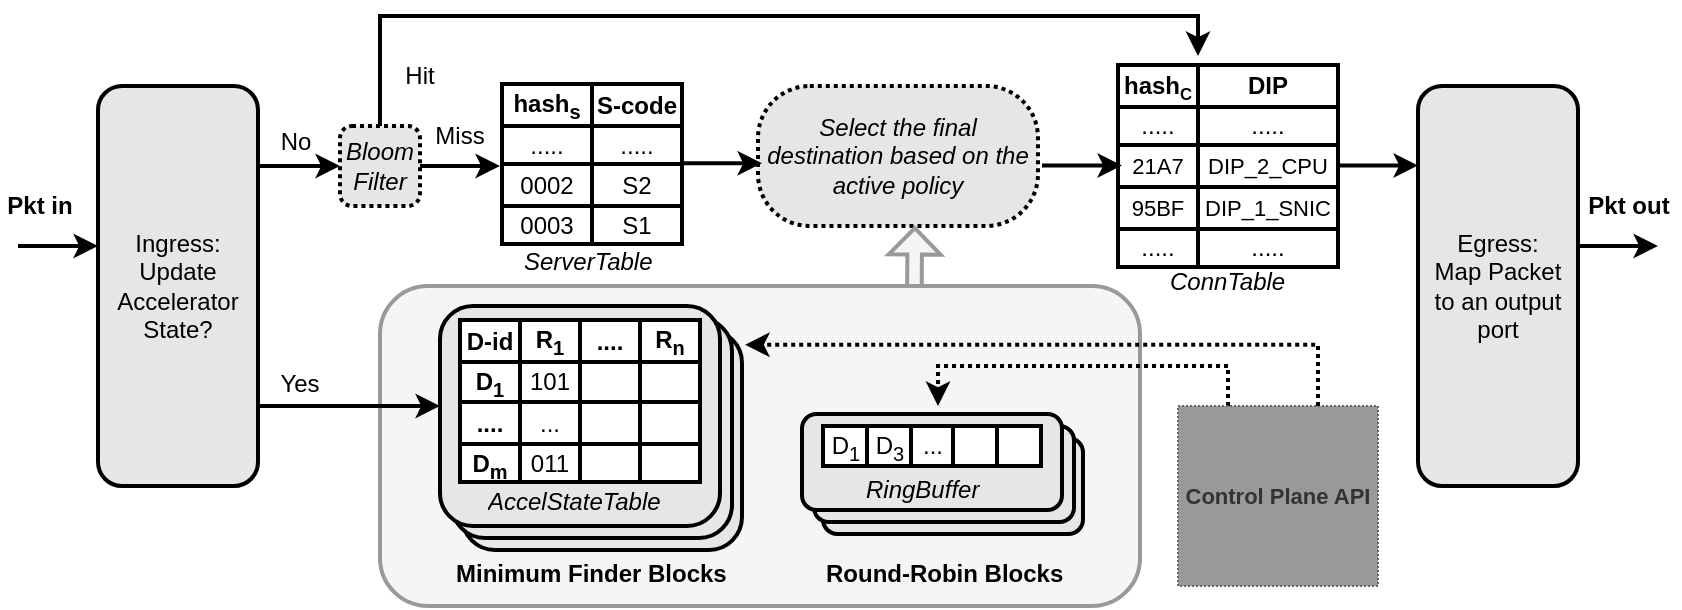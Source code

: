 <mxfile version="20.8.20" type="device" pages="6"><diagram id="ljLdvF4rj5RvS0HGzwe9" name="Page-1"><mxGraphModel dx="1183" dy="696" grid="1" gridSize="10" guides="1" tooltips="1" connect="1" arrows="1" fold="1" page="1" pageScale="1" pageWidth="850" pageHeight="1100" math="0" shadow="0"><root><mxCell id="0"/><mxCell id="1" parent="0"/><mxCell id="g9nVOY-JKxFOEuO72Myu-1" value="Ingress: Update Accelerator State?" style="rounded=1;whiteSpace=wrap;html=1;fillColor=#E6E6E6;strokeWidth=2;align=center;" parent="1" vertex="1"><mxGeometry x="50" y="55" width="80" height="200" as="geometry"/></mxCell><mxCell id="g9nVOY-JKxFOEuO72Myu-2" value="" style="endArrow=classic;html=1;rounded=0;strokeWidth=2;" parent="1" edge="1"><mxGeometry width="50" height="50" relative="1" as="geometry"><mxPoint x="10" y="135" as="sourcePoint"/><mxPoint x="50" y="135" as="targetPoint"/></mxGeometry></mxCell><mxCell id="g9nVOY-JKxFOEuO72Myu-6" value="&lt;b&gt;Pkt in&lt;/b&gt;" style="text;html=1;strokeColor=none;fillColor=none;align=center;verticalAlign=middle;whiteSpace=wrap;rounded=0;" parent="1" vertex="1"><mxGeometry x="1" y="105" width="40" height="20" as="geometry"/></mxCell><mxCell id="uC3ZRdDW4r8S9prqQ-vN-1" value="" style="endArrow=classic;html=1;rounded=0;strokeWidth=2;" parent="1" edge="1"><mxGeometry width="50" height="50" relative="1" as="geometry"><mxPoint x="131" y="95" as="sourcePoint"/><mxPoint x="171" y="95" as="targetPoint"/></mxGeometry></mxCell><mxCell id="uC3ZRdDW4r8S9prqQ-vN-2" value="No" style="text;html=1;strokeColor=none;fillColor=none;align=center;verticalAlign=middle;whiteSpace=wrap;rounded=0;" parent="1" vertex="1"><mxGeometry x="139" y="68" width="20" height="30" as="geometry"/></mxCell><mxCell id="uC3ZRdDW4r8S9prqQ-vN-3" value="&lt;i&gt;Bloom Filter&lt;/i&gt;" style="rounded=1;whiteSpace=wrap;html=1;fillColor=#E6E6E6;strokeWidth=2;align=center;dashed=1;dashPattern=1 1;" parent="1" vertex="1"><mxGeometry x="171" y="75" width="40" height="40" as="geometry"/></mxCell><mxCell id="uC3ZRdDW4r8S9prqQ-vN-8" value="Miss" style="text;html=1;strokeColor=none;fillColor=none;align=center;verticalAlign=middle;whiteSpace=wrap;rounded=0;" parent="1" vertex="1"><mxGeometry x="221" y="75" width="20" height="10" as="geometry"/></mxCell><mxCell id="uC3ZRdDW4r8S9prqQ-vN-15" value="" style="shape=table;html=1;whiteSpace=wrap;startSize=0;container=1;collapsible=0;childLayout=tableLayout;strokeWidth=2;" parent="1" vertex="1"><mxGeometry x="252" y="54" width="90" height="80" as="geometry"/></mxCell><mxCell id="uC3ZRdDW4r8S9prqQ-vN-16" value="" style="shape=tableRow;horizontal=0;startSize=0;swimlaneHead=0;swimlaneBody=0;top=0;left=0;bottom=0;right=0;collapsible=0;dropTarget=0;fillColor=none;points=[[0,0.5],[1,0.5]];portConstraint=eastwest;" parent="uC3ZRdDW4r8S9prqQ-vN-15" vertex="1"><mxGeometry width="90" height="21" as="geometry"/></mxCell><mxCell id="uC3ZRdDW4r8S9prqQ-vN-17" value="&lt;b&gt;hash&lt;sub&gt;s&lt;/sub&gt;&lt;/b&gt;" style="shape=partialRectangle;html=1;whiteSpace=wrap;connectable=0;fillColor=none;top=0;left=0;bottom=0;right=0;overflow=hidden;" parent="uC3ZRdDW4r8S9prqQ-vN-16" vertex="1"><mxGeometry width="45" height="21" as="geometry"><mxRectangle width="45" height="21" as="alternateBounds"/></mxGeometry></mxCell><mxCell id="uC3ZRdDW4r8S9prqQ-vN-18" value="&lt;b&gt;S-code&lt;/b&gt;" style="shape=partialRectangle;html=1;whiteSpace=wrap;connectable=0;fillColor=none;top=0;left=0;bottom=0;right=0;overflow=hidden;" parent="uC3ZRdDW4r8S9prqQ-vN-16" vertex="1"><mxGeometry x="45" width="45" height="21" as="geometry"><mxRectangle width="45" height="21" as="alternateBounds"/></mxGeometry></mxCell><mxCell id="uC3ZRdDW4r8S9prqQ-vN-20" value="" style="shape=tableRow;horizontal=0;startSize=0;swimlaneHead=0;swimlaneBody=0;top=0;left=0;bottom=0;right=0;collapsible=0;dropTarget=0;fillColor=none;points=[[0,0.5],[1,0.5]];portConstraint=eastwest;" parent="uC3ZRdDW4r8S9prqQ-vN-15" vertex="1"><mxGeometry y="21" width="90" height="19" as="geometry"/></mxCell><mxCell id="uC3ZRdDW4r8S9prqQ-vN-21" value="....." style="shape=partialRectangle;html=1;whiteSpace=wrap;connectable=0;fillColor=none;top=0;left=0;bottom=0;right=0;overflow=hidden;" parent="uC3ZRdDW4r8S9prqQ-vN-20" vertex="1"><mxGeometry width="45" height="19" as="geometry"><mxRectangle width="45" height="19" as="alternateBounds"/></mxGeometry></mxCell><mxCell id="uC3ZRdDW4r8S9prqQ-vN-22" value="....." style="shape=partialRectangle;html=1;whiteSpace=wrap;connectable=0;fillColor=none;top=0;left=0;bottom=0;right=0;overflow=hidden;" parent="uC3ZRdDW4r8S9prqQ-vN-20" vertex="1"><mxGeometry x="45" width="45" height="19" as="geometry"><mxRectangle width="45" height="19" as="alternateBounds"/></mxGeometry></mxCell><mxCell id="uC3ZRdDW4r8S9prqQ-vN-24" value="" style="shape=tableRow;horizontal=0;startSize=0;swimlaneHead=0;swimlaneBody=0;top=0;left=0;bottom=0;right=0;collapsible=0;dropTarget=0;fillColor=none;points=[[0,0.5],[1,0.5]];portConstraint=eastwest;" parent="uC3ZRdDW4r8S9prqQ-vN-15" vertex="1"><mxGeometry y="40" width="90" height="21" as="geometry"/></mxCell><mxCell id="uC3ZRdDW4r8S9prqQ-vN-25" value="0002" style="shape=partialRectangle;html=1;whiteSpace=wrap;connectable=0;fillColor=none;top=0;left=0;bottom=0;right=0;overflow=hidden;" parent="uC3ZRdDW4r8S9prqQ-vN-24" vertex="1"><mxGeometry width="45" height="21" as="geometry"><mxRectangle width="45" height="21" as="alternateBounds"/></mxGeometry></mxCell><mxCell id="uC3ZRdDW4r8S9prqQ-vN-26" value="S2" style="shape=partialRectangle;html=1;whiteSpace=wrap;connectable=0;fillColor=none;top=0;left=0;bottom=0;right=0;overflow=hidden;" parent="uC3ZRdDW4r8S9prqQ-vN-24" vertex="1"><mxGeometry x="45" width="45" height="21" as="geometry"><mxRectangle width="45" height="21" as="alternateBounds"/></mxGeometry></mxCell><mxCell id="uC3ZRdDW4r8S9prqQ-vN-28" style="shape=tableRow;horizontal=0;startSize=0;swimlaneHead=0;swimlaneBody=0;top=0;left=0;bottom=0;right=0;collapsible=0;dropTarget=0;fillColor=none;points=[[0,0.5],[1,0.5]];portConstraint=eastwest;" parent="uC3ZRdDW4r8S9prqQ-vN-15" vertex="1"><mxGeometry y="61" width="90" height="19" as="geometry"/></mxCell><mxCell id="uC3ZRdDW4r8S9prqQ-vN-29" value="0003" style="shape=partialRectangle;html=1;whiteSpace=wrap;connectable=0;fillColor=none;top=0;left=0;bottom=0;right=0;overflow=hidden;" parent="uC3ZRdDW4r8S9prqQ-vN-28" vertex="1"><mxGeometry width="45" height="19" as="geometry"><mxRectangle width="45" height="19" as="alternateBounds"/></mxGeometry></mxCell><mxCell id="uC3ZRdDW4r8S9prqQ-vN-30" value="S1" style="shape=partialRectangle;html=1;whiteSpace=wrap;connectable=0;fillColor=none;top=0;left=0;bottom=0;right=0;overflow=hidden;" parent="uC3ZRdDW4r8S9prqQ-vN-28" vertex="1"><mxGeometry x="45" width="45" height="19" as="geometry"><mxRectangle width="45" height="19" as="alternateBounds"/></mxGeometry></mxCell><mxCell id="uC3ZRdDW4r8S9prqQ-vN-31" value="" style="endArrow=classic;html=1;rounded=0;strokeWidth=2;" parent="1" edge="1"><mxGeometry width="50" height="50" relative="1" as="geometry"><mxPoint x="211" y="95" as="sourcePoint"/><mxPoint x="251" y="95" as="targetPoint"/></mxGeometry></mxCell><mxCell id="uC3ZRdDW4r8S9prqQ-vN-33" value="" style="rounded=1;whiteSpace=wrap;html=1;strokeWidth=2;fillColor=#f5f5f5;fontColor=#333333;strokeColor=#999999;" parent="1" vertex="1"><mxGeometry x="191" y="155" width="380" height="160" as="geometry"/></mxCell><mxCell id="uC3ZRdDW4r8S9prqQ-vN-143" value="" style="group" parent="1" vertex="1" connectable="0"><mxGeometry x="221" y="165" width="151" height="122" as="geometry"/></mxCell><mxCell id="uC3ZRdDW4r8S9prqQ-vN-138" value="" style="rounded=1;whiteSpace=wrap;html=1;strokeWidth=2;fillColor=#E6E6E6;" parent="uC3ZRdDW4r8S9prqQ-vN-143" vertex="1"><mxGeometry x="11" y="12" width="140" height="110" as="geometry"/></mxCell><mxCell id="uC3ZRdDW4r8S9prqQ-vN-137" value="" style="rounded=1;whiteSpace=wrap;html=1;strokeWidth=2;fillColor=#E6E6E6;" parent="uC3ZRdDW4r8S9prqQ-vN-143" vertex="1"><mxGeometry x="6" y="6" width="140" height="110" as="geometry"/></mxCell><mxCell id="uC3ZRdDW4r8S9prqQ-vN-136" value="" style="rounded=1;whiteSpace=wrap;html=1;strokeWidth=2;fillColor=#E6E6E6;" parent="uC3ZRdDW4r8S9prqQ-vN-143" vertex="1"><mxGeometry width="140" height="110" as="geometry"/></mxCell><mxCell id="uC3ZRdDW4r8S9prqQ-vN-58" value="&lt;i&gt;&lt;font style=&quot;font-size: 12px;&quot;&gt;AccelStateTable&lt;/font&gt;&lt;/i&gt;" style="text;strokeColor=none;fillColor=none;align=left;verticalAlign=middle;spacingLeft=4;spacingRight=4;overflow=hidden;points=[[0,0.5],[1,0.5]];portConstraint=eastwest;rotatable=1;whiteSpace=wrap;html=1;strokeWidth=2;movable=1;resizable=1;deletable=1;editable=1;connectable=1;" parent="uC3ZRdDW4r8S9prqQ-vN-143" vertex="1"><mxGeometry x="18" y="85" width="110" height="25" as="geometry"/></mxCell><mxCell id="uC3ZRdDW4r8S9prqQ-vN-35" value="" style="shape=table;html=1;whiteSpace=wrap;startSize=0;container=1;collapsible=0;childLayout=tableLayout;strokeWidth=2;movable=1;resizable=1;rotatable=1;deletable=1;editable=1;connectable=1;" parent="uC3ZRdDW4r8S9prqQ-vN-143" vertex="1"><mxGeometry x="10" y="7" width="120" height="81" as="geometry"/></mxCell><mxCell id="uC3ZRdDW4r8S9prqQ-vN-36" value="" style="shape=tableRow;horizontal=0;startSize=0;swimlaneHead=0;swimlaneBody=0;top=0;left=0;bottom=0;right=0;collapsible=0;dropTarget=0;fillColor=none;points=[[0,0.5],[1,0.5]];portConstraint=eastwest;strokeWidth=2;movable=1;resizable=1;rotatable=1;deletable=1;editable=1;connectable=1;" parent="uC3ZRdDW4r8S9prqQ-vN-35" vertex="1"><mxGeometry width="120" height="21" as="geometry"/></mxCell><mxCell id="uC3ZRdDW4r8S9prqQ-vN-37" value="&lt;b&gt;D-id&lt;/b&gt;" style="shape=partialRectangle;html=1;whiteSpace=wrap;connectable=1;fillColor=none;top=0;left=0;bottom=0;right=0;overflow=hidden;strokeWidth=2;movable=1;resizable=1;rotatable=1;deletable=1;editable=1;" parent="uC3ZRdDW4r8S9prqQ-vN-36" vertex="1"><mxGeometry width="30" height="21" as="geometry"><mxRectangle width="30" height="21" as="alternateBounds"/></mxGeometry></mxCell><mxCell id="uC3ZRdDW4r8S9prqQ-vN-38" value="&lt;b&gt;R&lt;sub&gt;1&lt;/sub&gt;&lt;/b&gt;" style="shape=partialRectangle;html=1;whiteSpace=wrap;connectable=1;fillColor=none;top=0;left=0;bottom=0;right=0;overflow=hidden;strokeWidth=2;movable=1;resizable=1;rotatable=1;deletable=1;editable=1;" parent="uC3ZRdDW4r8S9prqQ-vN-36" vertex="1"><mxGeometry x="30" width="30" height="21" as="geometry"><mxRectangle width="30" height="21" as="alternateBounds"/></mxGeometry></mxCell><mxCell id="uC3ZRdDW4r8S9prqQ-vN-39" value="&lt;b&gt;....&lt;/b&gt;" style="shape=partialRectangle;html=1;whiteSpace=wrap;connectable=1;fillColor=none;top=0;left=0;bottom=0;right=0;overflow=hidden;strokeWidth=2;movable=1;resizable=1;rotatable=1;deletable=1;editable=1;" parent="uC3ZRdDW4r8S9prqQ-vN-36" vertex="1"><mxGeometry x="60" width="30" height="21" as="geometry"><mxRectangle width="30" height="21" as="alternateBounds"/></mxGeometry></mxCell><mxCell id="uC3ZRdDW4r8S9prqQ-vN-48" value="&lt;b&gt;R&lt;sub&gt;n&lt;/sub&gt;&lt;/b&gt;" style="shape=partialRectangle;html=1;whiteSpace=wrap;connectable=1;fillColor=none;top=0;left=0;bottom=0;right=0;overflow=hidden;strokeWidth=2;movable=1;resizable=1;rotatable=1;deletable=1;editable=1;" parent="uC3ZRdDW4r8S9prqQ-vN-36" vertex="1"><mxGeometry x="90" width="30" height="21" as="geometry"><mxRectangle width="30" height="21" as="alternateBounds"/></mxGeometry></mxCell><mxCell id="uC3ZRdDW4r8S9prqQ-vN-51" style="shape=tableRow;horizontal=0;startSize=0;swimlaneHead=0;swimlaneBody=0;top=0;left=0;bottom=0;right=0;collapsible=0;dropTarget=0;fillColor=none;points=[[0,0.5],[1,0.5]];portConstraint=eastwest;strokeWidth=2;movable=1;resizable=1;rotatable=1;deletable=1;editable=1;connectable=1;" parent="uC3ZRdDW4r8S9prqQ-vN-35" vertex="1"><mxGeometry y="21" width="120" height="20" as="geometry"/></mxCell><mxCell id="uC3ZRdDW4r8S9prqQ-vN-52" value="&lt;b&gt;D&lt;sub&gt;1&lt;/sub&gt;&lt;/b&gt;" style="shape=partialRectangle;html=1;whiteSpace=wrap;connectable=1;fillColor=none;top=0;left=0;bottom=0;right=0;overflow=hidden;strokeWidth=2;movable=1;resizable=1;rotatable=1;deletable=1;editable=1;" parent="uC3ZRdDW4r8S9prqQ-vN-51" vertex="1"><mxGeometry width="30" height="20" as="geometry"><mxRectangle width="30" height="20" as="alternateBounds"/></mxGeometry></mxCell><mxCell id="uC3ZRdDW4r8S9prqQ-vN-53" value="101" style="shape=partialRectangle;html=1;whiteSpace=wrap;connectable=1;fillColor=none;top=0;left=0;bottom=0;right=0;overflow=hidden;strokeWidth=2;movable=1;resizable=1;rotatable=1;deletable=1;editable=1;" parent="uC3ZRdDW4r8S9prqQ-vN-51" vertex="1"><mxGeometry x="30" width="30" height="20" as="geometry"><mxRectangle width="30" height="20" as="alternateBounds"/></mxGeometry></mxCell><mxCell id="uC3ZRdDW4r8S9prqQ-vN-54" style="shape=partialRectangle;html=1;whiteSpace=wrap;connectable=1;fillColor=none;top=0;left=0;bottom=0;right=0;overflow=hidden;strokeWidth=2;movable=1;resizable=1;rotatable=1;deletable=1;editable=1;" parent="uC3ZRdDW4r8S9prqQ-vN-51" vertex="1"><mxGeometry x="60" width="30" height="20" as="geometry"><mxRectangle width="30" height="20" as="alternateBounds"/></mxGeometry></mxCell><mxCell id="uC3ZRdDW4r8S9prqQ-vN-55" style="shape=partialRectangle;html=1;whiteSpace=wrap;connectable=1;fillColor=none;top=0;left=0;bottom=0;right=0;overflow=hidden;strokeWidth=2;movable=1;resizable=1;rotatable=1;deletable=1;editable=1;" parent="uC3ZRdDW4r8S9prqQ-vN-51" vertex="1"><mxGeometry x="90" width="30" height="20" as="geometry"><mxRectangle width="30" height="20" as="alternateBounds"/></mxGeometry></mxCell><mxCell id="uC3ZRdDW4r8S9prqQ-vN-40" value="" style="shape=tableRow;horizontal=0;startSize=0;swimlaneHead=0;swimlaneBody=0;top=0;left=0;bottom=0;right=0;collapsible=0;dropTarget=0;fillColor=none;points=[[0,0.5],[1,0.5]];portConstraint=eastwest;strokeWidth=2;movable=1;resizable=1;rotatable=1;deletable=1;editable=1;connectable=1;" parent="uC3ZRdDW4r8S9prqQ-vN-35" vertex="1"><mxGeometry y="41" width="120" height="21" as="geometry"/></mxCell><mxCell id="uC3ZRdDW4r8S9prqQ-vN-41" value="&lt;b&gt;....&lt;/b&gt;" style="shape=partialRectangle;html=1;whiteSpace=wrap;connectable=1;fillColor=none;top=0;left=0;bottom=0;right=0;overflow=hidden;strokeWidth=2;movable=1;resizable=1;rotatable=1;deletable=1;editable=1;" parent="uC3ZRdDW4r8S9prqQ-vN-40" vertex="1"><mxGeometry width="30" height="21" as="geometry"><mxRectangle width="30" height="21" as="alternateBounds"/></mxGeometry></mxCell><mxCell id="uC3ZRdDW4r8S9prqQ-vN-42" value="..." style="shape=partialRectangle;html=1;whiteSpace=wrap;connectable=1;fillColor=none;top=0;left=0;bottom=0;right=0;overflow=hidden;strokeWidth=2;movable=1;resizable=1;rotatable=1;deletable=1;editable=1;" parent="uC3ZRdDW4r8S9prqQ-vN-40" vertex="1"><mxGeometry x="30" width="30" height="21" as="geometry"><mxRectangle width="30" height="21" as="alternateBounds"/></mxGeometry></mxCell><mxCell id="uC3ZRdDW4r8S9prqQ-vN-43" value="" style="shape=partialRectangle;html=1;whiteSpace=wrap;connectable=1;fillColor=none;top=0;left=0;bottom=0;right=0;overflow=hidden;strokeWidth=2;movable=1;resizable=1;rotatable=1;deletable=1;editable=1;" parent="uC3ZRdDW4r8S9prqQ-vN-40" vertex="1"><mxGeometry x="60" width="30" height="21" as="geometry"><mxRectangle width="30" height="21" as="alternateBounds"/></mxGeometry></mxCell><mxCell id="uC3ZRdDW4r8S9prqQ-vN-49" style="shape=partialRectangle;html=1;whiteSpace=wrap;connectable=1;fillColor=none;top=0;left=0;bottom=0;right=0;overflow=hidden;strokeWidth=2;movable=1;resizable=1;rotatable=1;deletable=1;editable=1;" parent="uC3ZRdDW4r8S9prqQ-vN-40" vertex="1"><mxGeometry x="90" width="30" height="21" as="geometry"><mxRectangle width="30" height="21" as="alternateBounds"/></mxGeometry></mxCell><mxCell id="uC3ZRdDW4r8S9prqQ-vN-44" value="" style="shape=tableRow;horizontal=0;startSize=0;swimlaneHead=0;swimlaneBody=0;top=0;left=0;bottom=0;right=0;collapsible=0;dropTarget=0;fillColor=none;points=[[0,0.5],[1,0.5]];portConstraint=eastwest;strokeWidth=2;movable=1;resizable=1;rotatable=1;deletable=1;editable=1;connectable=1;" parent="uC3ZRdDW4r8S9prqQ-vN-35" vertex="1"><mxGeometry y="62" width="120" height="19" as="geometry"/></mxCell><mxCell id="uC3ZRdDW4r8S9prqQ-vN-45" value="&lt;b&gt;D&lt;sub&gt;m&lt;/sub&gt;&lt;/b&gt;" style="shape=partialRectangle;html=1;whiteSpace=wrap;connectable=1;fillColor=none;top=0;left=0;bottom=0;right=0;overflow=hidden;strokeWidth=2;movable=1;resizable=1;rotatable=1;deletable=1;editable=1;" parent="uC3ZRdDW4r8S9prqQ-vN-44" vertex="1"><mxGeometry width="30" height="19" as="geometry"><mxRectangle width="30" height="19" as="alternateBounds"/></mxGeometry></mxCell><mxCell id="uC3ZRdDW4r8S9prqQ-vN-46" value="011" style="shape=partialRectangle;html=1;whiteSpace=wrap;connectable=1;fillColor=none;top=0;left=0;bottom=0;right=0;overflow=hidden;strokeWidth=2;movable=1;resizable=1;rotatable=1;deletable=1;editable=1;" parent="uC3ZRdDW4r8S9prqQ-vN-44" vertex="1"><mxGeometry x="30" width="30" height="19" as="geometry"><mxRectangle width="30" height="19" as="alternateBounds"/></mxGeometry></mxCell><mxCell id="uC3ZRdDW4r8S9prqQ-vN-47" value="" style="shape=partialRectangle;html=1;whiteSpace=wrap;connectable=1;fillColor=none;top=0;left=0;bottom=0;right=0;overflow=hidden;pointerEvents=1;strokeWidth=2;movable=1;resizable=1;rotatable=1;deletable=1;editable=1;" parent="uC3ZRdDW4r8S9prqQ-vN-44" vertex="1"><mxGeometry x="60" width="30" height="19" as="geometry"><mxRectangle width="30" height="19" as="alternateBounds"/></mxGeometry></mxCell><mxCell id="uC3ZRdDW4r8S9prqQ-vN-50" style="shape=partialRectangle;html=1;whiteSpace=wrap;connectable=1;fillColor=none;top=0;left=0;bottom=0;right=0;overflow=hidden;pointerEvents=1;strokeWidth=2;movable=1;resizable=1;rotatable=1;deletable=1;editable=1;" parent="uC3ZRdDW4r8S9prqQ-vN-44" vertex="1"><mxGeometry x="90" width="30" height="19" as="geometry"><mxRectangle width="30" height="19" as="alternateBounds"/></mxGeometry></mxCell><mxCell id="uC3ZRdDW4r8S9prqQ-vN-147" value="" style="endArrow=classic;html=1;rounded=0;fontSize=12;strokeWidth=2;" parent="1" edge="1"><mxGeometry width="50" height="50" relative="1" as="geometry"><mxPoint x="131" y="215" as="sourcePoint"/><mxPoint x="221" y="215" as="targetPoint"/></mxGeometry></mxCell><mxCell id="uC3ZRdDW4r8S9prqQ-vN-154" value="&lt;b style=&quot;caret-color: rgb(0, 0, 0); color: rgb(0, 0, 0); font-family: Helvetica; font-size: 12px; font-style: normal; font-variant-caps: normal; letter-spacing: normal; text-align: center; text-indent: 0px; text-transform: none; word-spacing: 0px; -webkit-text-stroke-width: 0px; text-decoration: none;&quot;&gt;Round-Robin Blocks&lt;/b&gt;" style="text;whiteSpace=wrap;html=1;fontSize=12;" parent="1" vertex="1"><mxGeometry x="411.5" y="285" width="140" height="20" as="geometry"/></mxCell><mxCell id="uC3ZRdDW4r8S9prqQ-vN-155" value="&lt;b style=&quot;caret-color: rgb(0, 0, 0); color: rgb(0, 0, 0); font-family: Helvetica; font-size: 12px; font-style: normal; font-variant-caps: normal; letter-spacing: normal; text-align: center; text-indent: 0px; text-transform: none; word-spacing: 0px; -webkit-text-stroke-width: 0px; text-decoration: none;&quot;&gt;Minimum Finder Blocks&lt;/b&gt;" style="text;whiteSpace=wrap;html=1;fontSize=12;" parent="1" vertex="1"><mxGeometry x="227" y="285" width="140" height="20" as="geometry"/></mxCell><mxCell id="uC3ZRdDW4r8S9prqQ-vN-208" value="" style="group" parent="1" vertex="1" connectable="0"><mxGeometry x="402" y="219" width="140.5" height="60" as="geometry"/></mxCell><mxCell id="uC3ZRdDW4r8S9prqQ-vN-207" value="" style="rounded=1;whiteSpace=wrap;html=1;strokeWidth=2;fillColor=#E6E6E6;container=0;" parent="uC3ZRdDW4r8S9prqQ-vN-208" vertex="1"><mxGeometry x="10.5" y="12" width="130" height="48" as="geometry"/></mxCell><mxCell id="uC3ZRdDW4r8S9prqQ-vN-206" value="" style="rounded=1;whiteSpace=wrap;html=1;strokeWidth=2;fillColor=#E6E6E6;container=0;" parent="uC3ZRdDW4r8S9prqQ-vN-208" vertex="1"><mxGeometry x="6" y="6" width="130" height="48" as="geometry"/></mxCell><mxCell id="uC3ZRdDW4r8S9prqQ-vN-141" value="" style="rounded=1;whiteSpace=wrap;html=1;strokeWidth=2;fillColor=#E6E6E6;container=0;" parent="uC3ZRdDW4r8S9prqQ-vN-208" vertex="1"><mxGeometry width="130" height="48" as="geometry"/></mxCell><mxCell id="uC3ZRdDW4r8S9prqQ-vN-203" value="&lt;i&gt;&lt;font style=&quot;font-size: 12px;&quot;&gt;RingBuffer&lt;/font&gt;&lt;/i&gt;" style="text;strokeColor=none;fillColor=none;align=left;verticalAlign=middle;spacingLeft=4;spacingRight=4;overflow=hidden;points=[[0,0.5],[1,0.5]];portConstraint=eastwest;rotatable=1;whiteSpace=wrap;html=1;strokeWidth=2;movable=1;resizable=1;deletable=1;editable=1;connectable=1;container=0;" parent="uC3ZRdDW4r8S9prqQ-vN-208" vertex="1"><mxGeometry x="25.5" y="25" width="79" height="25" as="geometry"/></mxCell><mxCell id="uC3ZRdDW4r8S9prqQ-vN-184" value="" style="shape=table;html=1;whiteSpace=wrap;startSize=0;container=1;collapsible=0;childLayout=tableLayout;strokeWidth=2;fontSize=12;" parent="uC3ZRdDW4r8S9prqQ-vN-208" vertex="1"><mxGeometry x="10.5" y="6" width="109" height="20" as="geometry"/></mxCell><mxCell id="uC3ZRdDW4r8S9prqQ-vN-185" value="" style="shape=tableRow;horizontal=0;startSize=0;swimlaneHead=0;swimlaneBody=0;top=0;left=0;bottom=0;right=0;collapsible=0;dropTarget=0;fillColor=none;points=[[0,0.5],[1,0.5]];portConstraint=eastwest;strokeWidth=2;fontSize=12;" parent="uC3ZRdDW4r8S9prqQ-vN-184" vertex="1"><mxGeometry width="109" height="20" as="geometry"/></mxCell><mxCell id="uC3ZRdDW4r8S9prqQ-vN-186" value="D&lt;sub&gt;1&lt;/sub&gt;" style="shape=partialRectangle;html=1;whiteSpace=wrap;connectable=0;fillColor=none;top=0;left=0;bottom=0;right=0;overflow=hidden;strokeWidth=2;fontSize=12;" parent="uC3ZRdDW4r8S9prqQ-vN-185" vertex="1"><mxGeometry width="22" height="20" as="geometry"><mxRectangle width="22" height="20" as="alternateBounds"/></mxGeometry></mxCell><mxCell id="uC3ZRdDW4r8S9prqQ-vN-187" value="D&lt;sub&gt;3&lt;/sub&gt;" style="shape=partialRectangle;html=1;whiteSpace=wrap;connectable=0;fillColor=none;top=0;left=0;bottom=0;right=0;overflow=hidden;strokeWidth=2;fontSize=12;" parent="uC3ZRdDW4r8S9prqQ-vN-185" vertex="1"><mxGeometry x="22" width="22" height="20" as="geometry"><mxRectangle width="22" height="20" as="alternateBounds"/></mxGeometry></mxCell><mxCell id="uC3ZRdDW4r8S9prqQ-vN-202" value="..." style="shape=partialRectangle;html=1;whiteSpace=wrap;connectable=0;fillColor=none;top=0;left=0;bottom=0;right=0;overflow=hidden;strokeWidth=2;fontSize=12;" parent="uC3ZRdDW4r8S9prqQ-vN-185" vertex="1"><mxGeometry x="44" width="21" height="20" as="geometry"><mxRectangle width="21" height="20" as="alternateBounds"/></mxGeometry></mxCell><mxCell id="uC3ZRdDW4r8S9prqQ-vN-201" style="shape=partialRectangle;html=1;whiteSpace=wrap;connectable=0;fillColor=none;top=0;left=0;bottom=0;right=0;overflow=hidden;strokeWidth=2;fontSize=12;" parent="uC3ZRdDW4r8S9prqQ-vN-185" vertex="1"><mxGeometry x="65" width="22" height="20" as="geometry"><mxRectangle width="22" height="20" as="alternateBounds"/></mxGeometry></mxCell><mxCell id="uC3ZRdDW4r8S9prqQ-vN-200" style="shape=partialRectangle;html=1;whiteSpace=wrap;connectable=0;fillColor=none;top=0;left=0;bottom=0;right=0;overflow=hidden;strokeWidth=2;fontSize=12;" parent="uC3ZRdDW4r8S9prqQ-vN-185" vertex="1"><mxGeometry x="87" width="22" height="20" as="geometry"><mxRectangle width="22" height="20" as="alternateBounds"/></mxGeometry></mxCell><mxCell id="uC3ZRdDW4r8S9prqQ-vN-210" value="Yes" style="text;html=1;strokeColor=none;fillColor=none;align=center;verticalAlign=middle;whiteSpace=wrap;rounded=0;" parent="1" vertex="1"><mxGeometry x="141" y="191" width="20" height="26" as="geometry"/></mxCell><mxCell id="uC3ZRdDW4r8S9prqQ-vN-211" value="&lt;font face=&quot;Helvetica&quot;&gt;&lt;i&gt;Select the final destination based on the active policy&lt;/i&gt;&lt;/font&gt;" style="rounded=1;whiteSpace=wrap;html=1;strokeWidth=2;fontFamily=Times New Roman;fontSize=12;fillColor=#E6E6E6;arcSize=37;strokeColor=#000000;dashed=1;dashPattern=1 1;" parent="1" vertex="1"><mxGeometry x="380" y="55" width="140" height="70" as="geometry"/></mxCell><mxCell id="uC3ZRdDW4r8S9prqQ-vN-218" value="" style="shape=flexArrow;endArrow=classic;html=1;rounded=0;strokeWidth=2;fontFamily=Helvetica;fontSize=12;width=6.286;endSize=3.756;fillColor=#f5f5f5;strokeColor=#999999;endWidth=16.686;" parent="1" edge="1"><mxGeometry width="50" height="50" relative="1" as="geometry"><mxPoint x="458.21" y="156" as="sourcePoint"/><mxPoint x="458.42" y="125" as="targetPoint"/></mxGeometry></mxCell><mxCell id="uC3ZRdDW4r8S9prqQ-vN-220" value="Egress:&lt;br&gt;Map Packet&lt;br&gt;to an output&lt;br&gt;port" style="rounded=1;whiteSpace=wrap;html=1;fillColor=#E6E6E6;strokeWidth=2;align=center;" parent="1" vertex="1"><mxGeometry x="710" y="55" width="80" height="200" as="geometry"/></mxCell><mxCell id="uC3ZRdDW4r8S9prqQ-vN-221" value="" style="shape=table;html=1;whiteSpace=wrap;startSize=0;container=1;collapsible=0;childLayout=tableLayout;strokeWidth=2;" parent="1" vertex="1"><mxGeometry x="560" y="44.5" width="110" height="101" as="geometry"/></mxCell><mxCell id="uC3ZRdDW4r8S9prqQ-vN-222" value="" style="shape=tableRow;horizontal=0;startSize=0;swimlaneHead=0;swimlaneBody=0;top=0;left=0;bottom=0;right=0;collapsible=0;dropTarget=0;fillColor=none;points=[[0,0.5],[1,0.5]];portConstraint=eastwest;" parent="uC3ZRdDW4r8S9prqQ-vN-221" vertex="1"><mxGeometry width="110" height="21" as="geometry"/></mxCell><mxCell id="uC3ZRdDW4r8S9prqQ-vN-223" value="&lt;b&gt;hash&lt;font size=&quot;1&quot;&gt;&lt;sub&gt;C&lt;/sub&gt;&lt;/font&gt;&lt;/b&gt;" style="shape=partialRectangle;html=1;whiteSpace=wrap;connectable=0;fillColor=none;top=0;left=0;bottom=0;right=0;overflow=hidden;" parent="uC3ZRdDW4r8S9prqQ-vN-222" vertex="1"><mxGeometry width="40" height="21" as="geometry"><mxRectangle width="40" height="21" as="alternateBounds"/></mxGeometry></mxCell><mxCell id="uC3ZRdDW4r8S9prqQ-vN-224" value="&lt;b&gt;DIP&lt;/b&gt;" style="shape=partialRectangle;html=1;whiteSpace=wrap;connectable=0;fillColor=none;top=0;left=0;bottom=0;right=0;overflow=hidden;" parent="uC3ZRdDW4r8S9prqQ-vN-222" vertex="1"><mxGeometry x="40" width="70" height="21" as="geometry"><mxRectangle width="70" height="21" as="alternateBounds"/></mxGeometry></mxCell><mxCell id="uC3ZRdDW4r8S9prqQ-vN-225" value="" style="shape=tableRow;horizontal=0;startSize=0;swimlaneHead=0;swimlaneBody=0;top=0;left=0;bottom=0;right=0;collapsible=0;dropTarget=0;fillColor=none;points=[[0,0.5],[1,0.5]];portConstraint=eastwest;" parent="uC3ZRdDW4r8S9prqQ-vN-221" vertex="1"><mxGeometry y="21" width="110" height="19" as="geometry"/></mxCell><mxCell id="uC3ZRdDW4r8S9prqQ-vN-226" value="....." style="shape=partialRectangle;html=1;whiteSpace=wrap;connectable=0;fillColor=none;top=0;left=0;bottom=0;right=0;overflow=hidden;" parent="uC3ZRdDW4r8S9prqQ-vN-225" vertex="1"><mxGeometry width="40" height="19" as="geometry"><mxRectangle width="40" height="19" as="alternateBounds"/></mxGeometry></mxCell><mxCell id="uC3ZRdDW4r8S9prqQ-vN-227" value="....." style="shape=partialRectangle;html=1;whiteSpace=wrap;connectable=0;fillColor=none;top=0;left=0;bottom=0;right=0;overflow=hidden;" parent="uC3ZRdDW4r8S9prqQ-vN-225" vertex="1"><mxGeometry x="40" width="70" height="19" as="geometry"><mxRectangle width="70" height="19" as="alternateBounds"/></mxGeometry></mxCell><mxCell id="uC3ZRdDW4r8S9prqQ-vN-228" value="" style="shape=tableRow;horizontal=0;startSize=0;swimlaneHead=0;swimlaneBody=0;top=0;left=0;bottom=0;right=0;collapsible=0;dropTarget=0;fillColor=none;points=[[0,0.5],[1,0.5]];portConstraint=eastwest;" parent="uC3ZRdDW4r8S9prqQ-vN-221" vertex="1"><mxGeometry y="40" width="110" height="21" as="geometry"/></mxCell><mxCell id="uC3ZRdDW4r8S9prqQ-vN-229" value="&lt;font style=&quot;font-size: 11px;&quot;&gt;21A7&lt;/font&gt;" style="shape=partialRectangle;html=1;whiteSpace=wrap;connectable=0;fillColor=none;top=0;left=0;bottom=0;right=0;overflow=hidden;" parent="uC3ZRdDW4r8S9prqQ-vN-228" vertex="1"><mxGeometry width="40" height="21" as="geometry"><mxRectangle width="40" height="21" as="alternateBounds"/></mxGeometry></mxCell><mxCell id="uC3ZRdDW4r8S9prqQ-vN-230" value="&lt;font style=&quot;font-size: 11px;&quot;&gt;DIP_2_CPU&lt;/font&gt;" style="shape=partialRectangle;html=1;whiteSpace=wrap;connectable=0;fillColor=none;top=0;left=0;bottom=0;right=0;overflow=hidden;" parent="uC3ZRdDW4r8S9prqQ-vN-228" vertex="1"><mxGeometry x="40" width="70" height="21" as="geometry"><mxRectangle width="70" height="21" as="alternateBounds"/></mxGeometry></mxCell><mxCell id="uC3ZRdDW4r8S9prqQ-vN-235" style="shape=tableRow;horizontal=0;startSize=0;swimlaneHead=0;swimlaneBody=0;top=0;left=0;bottom=0;right=0;collapsible=0;dropTarget=0;fillColor=none;points=[[0,0.5],[1,0.5]];portConstraint=eastwest;" parent="uC3ZRdDW4r8S9prqQ-vN-221" vertex="1"><mxGeometry y="61" width="110" height="21" as="geometry"/></mxCell><mxCell id="uC3ZRdDW4r8S9prqQ-vN-236" value="&lt;font style=&quot;font-size: 11px;&quot;&gt;95BF&lt;/font&gt;" style="shape=partialRectangle;html=1;whiteSpace=wrap;connectable=0;fillColor=none;top=0;left=0;bottom=0;right=0;overflow=hidden;" parent="uC3ZRdDW4r8S9prqQ-vN-235" vertex="1"><mxGeometry width="40" height="21" as="geometry"><mxRectangle width="40" height="21" as="alternateBounds"/></mxGeometry></mxCell><mxCell id="uC3ZRdDW4r8S9prqQ-vN-237" value="&lt;font style=&quot;font-size: 11px;&quot;&gt;DIP_1_SNIC&lt;/font&gt;" style="shape=partialRectangle;html=1;whiteSpace=wrap;connectable=0;fillColor=none;top=0;left=0;bottom=0;right=0;overflow=hidden;" parent="uC3ZRdDW4r8S9prqQ-vN-235" vertex="1"><mxGeometry x="40" width="70" height="21" as="geometry"><mxRectangle width="70" height="21" as="alternateBounds"/></mxGeometry></mxCell><mxCell id="uC3ZRdDW4r8S9prqQ-vN-231" style="shape=tableRow;horizontal=0;startSize=0;swimlaneHead=0;swimlaneBody=0;top=0;left=0;bottom=0;right=0;collapsible=0;dropTarget=0;fillColor=none;points=[[0,0.5],[1,0.5]];portConstraint=eastwest;" parent="uC3ZRdDW4r8S9prqQ-vN-221" vertex="1"><mxGeometry y="82" width="110" height="19" as="geometry"/></mxCell><mxCell id="uC3ZRdDW4r8S9prqQ-vN-232" value="....." style="shape=partialRectangle;html=1;whiteSpace=wrap;connectable=0;fillColor=none;top=0;left=0;bottom=0;right=0;overflow=hidden;" parent="uC3ZRdDW4r8S9prqQ-vN-231" vertex="1"><mxGeometry width="40" height="19" as="geometry"><mxRectangle width="40" height="19" as="alternateBounds"/></mxGeometry></mxCell><mxCell id="uC3ZRdDW4r8S9prqQ-vN-233" value="....." style="shape=partialRectangle;html=1;whiteSpace=wrap;connectable=0;fillColor=none;top=0;left=0;bottom=0;right=0;overflow=hidden;" parent="uC3ZRdDW4r8S9prqQ-vN-231" vertex="1"><mxGeometry x="40" width="70" height="19" as="geometry"><mxRectangle width="70" height="19" as="alternateBounds"/></mxGeometry></mxCell><mxCell id="uC3ZRdDW4r8S9prqQ-vN-234" value="" style="endArrow=classic;html=1;rounded=0;strokeWidth=2;" parent="1" edge="1"><mxGeometry width="50" height="50" relative="1" as="geometry"><mxPoint x="342" y="93.66" as="sourcePoint"/><mxPoint x="382" y="93.66" as="targetPoint"/></mxGeometry></mxCell><mxCell id="uC3ZRdDW4r8S9prqQ-vN-241" value="" style="endArrow=classic;html=1;rounded=0;strokeColor=#000000;strokeWidth=2;fontFamily=Helvetica;fontSize=12;" parent="1" edge="1"><mxGeometry width="50" height="50" relative="1" as="geometry"><mxPoint x="522" y="94.71" as="sourcePoint"/><mxPoint x="562" y="94.71" as="targetPoint"/></mxGeometry></mxCell><mxCell id="uC3ZRdDW4r8S9prqQ-vN-244" value="&lt;b&gt;Pkt out&lt;/b&gt;" style="text;html=1;strokeColor=none;fillColor=none;align=center;verticalAlign=middle;whiteSpace=wrap;rounded=0;" parent="1" vertex="1"><mxGeometry x="790" y="105" width="51" height="20" as="geometry"/></mxCell><mxCell id="ShT8ZZg3OeSvslx-WhEc-2" value="" style="endArrow=classic;html=1;rounded=0;strokeWidth=2;" parent="1" edge="1"><mxGeometry width="50" height="50" relative="1" as="geometry"><mxPoint x="790" y="135" as="sourcePoint"/><mxPoint x="830" y="135" as="targetPoint"/></mxGeometry></mxCell><mxCell id="ShT8ZZg3OeSvslx-WhEc-4" value="" style="endArrow=classic;html=1;rounded=0;strokeWidth=2;" parent="1" edge="1"><mxGeometry width="50" height="50" relative="1" as="geometry"><mxPoint x="670" y="94.71" as="sourcePoint"/><mxPoint x="710" y="94.71" as="targetPoint"/></mxGeometry></mxCell><mxCell id="ShT8ZZg3OeSvslx-WhEc-5" value="&lt;i&gt;&lt;font style=&quot;font-size: 12px;&quot;&gt;ConnTable&lt;/font&gt;&lt;/i&gt;" style="text;strokeColor=none;fillColor=none;align=left;verticalAlign=middle;spacingLeft=4;spacingRight=4;overflow=hidden;points=[[0,0.5],[1,0.5]];portConstraint=eastwest;rotatable=1;whiteSpace=wrap;html=1;strokeWidth=2;movable=1;resizable=1;deletable=1;editable=1;connectable=1;" parent="1" vertex="1"><mxGeometry x="580" y="140" width="110" height="25" as="geometry"/></mxCell><mxCell id="ShT8ZZg3OeSvslx-WhEc-6" value="&lt;i&gt;&lt;font style=&quot;font-size: 12px;&quot;&gt;ServerTable&lt;/font&gt;&lt;/i&gt;" style="text;strokeColor=none;fillColor=none;align=left;verticalAlign=middle;spacingLeft=4;spacingRight=4;overflow=hidden;points=[[0,0.5],[1,0.5]];portConstraint=eastwest;rotatable=1;whiteSpace=wrap;html=1;strokeWidth=2;movable=1;resizable=1;deletable=1;editable=1;connectable=1;" parent="1" vertex="1"><mxGeometry x="257" y="130" width="110" height="25" as="geometry"/></mxCell><mxCell id="ShT8ZZg3OeSvslx-WhEc-12" value="" style="edgeStyle=segmentEdgeStyle;endArrow=classic;html=1;rounded=0;fontSize=11;strokeWidth=2;exitX=0.25;exitY=0;exitDx=0;exitDy=0;dashed=1;dashPattern=1 1;" parent="1" source="ShT8ZZg3OeSvslx-WhEc-14" edge="1"><mxGeometry width="50" height="50" relative="1" as="geometry"><mxPoint x="640" y="225" as="sourcePoint"/><mxPoint x="470" y="215" as="targetPoint"/><Array as="points"><mxPoint x="615" y="195"/><mxPoint x="470" y="195"/></Array></mxGeometry></mxCell><mxCell id="ShT8ZZg3OeSvslx-WhEc-14" value="&lt;b&gt;Control Plane API&lt;/b&gt;" style="rounded=0;whiteSpace=wrap;html=1;dashed=1;dashPattern=1 1;fontSize=11;fillColor=#999999;fontColor=#333333;strokeColor=#666666;fillStyle=solid;" parent="1" vertex="1"><mxGeometry x="590" y="215" width="100" height="90" as="geometry"/></mxCell><mxCell id="ShT8ZZg3OeSvslx-WhEc-16" value="" style="edgeStyle=segmentEdgeStyle;endArrow=classic;html=1;rounded=0;fontSize=11;strokeWidth=2;entryX=1.011;entryY=0.067;entryDx=0;entryDy=0;entryPerimeter=0;dashed=1;dashPattern=1 1;" parent="1" target="uC3ZRdDW4r8S9prqQ-vN-138" edge="1"><mxGeometry width="50" height="50" relative="1" as="geometry"><mxPoint x="660" y="215" as="sourcePoint"/><mxPoint x="380" y="185" as="targetPoint"/><Array as="points"><mxPoint x="660" y="215"/><mxPoint x="660" y="184"/></Array></mxGeometry></mxCell><mxCell id="ShT8ZZg3OeSvslx-WhEc-18" value="" style="edgeStyle=segmentEdgeStyle;endArrow=classic;html=1;rounded=0;fontSize=11;strokeWidth=2;exitX=0.5;exitY=0;exitDx=0;exitDy=0;" parent="1" source="uC3ZRdDW4r8S9prqQ-vN-3" edge="1"><mxGeometry width="50" height="50" relative="1" as="geometry"><mxPoint x="390" y="370" as="sourcePoint"/><mxPoint x="600" y="40" as="targetPoint"/><Array as="points"><mxPoint x="191" y="20"/><mxPoint x="600" y="20"/></Array></mxGeometry></mxCell><mxCell id="ShT8ZZg3OeSvslx-WhEc-19" value="Hit" style="text;html=1;strokeColor=none;fillColor=none;align=center;verticalAlign=middle;whiteSpace=wrap;rounded=0;" parent="1" vertex="1"><mxGeometry x="201" y="45" width="20" height="10" as="geometry"/></mxCell></root></mxGraphModel></diagram><diagram id="zmgFG3zh3MFt5qm3zy-s" name="Page-2"><mxGraphModel dx="766" dy="540" grid="1" gridSize="10" guides="1" tooltips="1" connect="1" arrows="1" fold="1" page="1" pageScale="1" pageWidth="850" pageHeight="1100" math="0" shadow="0"><root><mxCell id="0"/><mxCell id="1" parent="0"/><mxCell id="mCQi76xcLS6Q-N-QgvIa-1" value="Ingress: Update Accelerator State?" style="rounded=1;whiteSpace=wrap;html=1;fillColor=#E6E6E6;strokeWidth=2;align=center;" parent="1" vertex="1"><mxGeometry x="50" y="120" width="80" height="200" as="geometry"/></mxCell><mxCell id="mCQi76xcLS6Q-N-QgvIa-2" value="" style="endArrow=classic;html=1;rounded=0;strokeWidth=2;" parent="1" edge="1"><mxGeometry width="50" height="50" relative="1" as="geometry"><mxPoint x="10" y="210" as="sourcePoint"/><mxPoint x="50" y="210" as="targetPoint"/></mxGeometry></mxCell><mxCell id="mCQi76xcLS6Q-N-QgvIa-3" value="&lt;b&gt;Pkt in&lt;/b&gt;" style="text;html=1;strokeColor=none;fillColor=none;align=center;verticalAlign=middle;whiteSpace=wrap;rounded=0;" parent="1" vertex="1"><mxGeometry x="10" y="180" width="40" height="20" as="geometry"/></mxCell><mxCell id="mCQi76xcLS6Q-N-QgvIa-4" value="" style="endArrow=classic;html=1;rounded=0;strokeWidth=2;" parent="1" edge="1"><mxGeometry width="50" height="50" relative="1" as="geometry"><mxPoint x="130" y="300.5" as="sourcePoint"/><mxPoint x="170" y="300.5" as="targetPoint"/></mxGeometry></mxCell><mxCell id="mCQi76xcLS6Q-N-QgvIa-5" value="No" style="text;html=1;strokeColor=none;fillColor=none;align=center;verticalAlign=middle;whiteSpace=wrap;rounded=0;" parent="1" vertex="1"><mxGeometry x="138" y="273.5" width="20" height="30" as="geometry"/></mxCell><mxCell id="mCQi76xcLS6Q-N-QgvIa-6" value="&lt;i&gt;Bloom Filter&lt;/i&gt;" style="rounded=1;whiteSpace=wrap;html=1;fillColor=#E6E6E6;strokeWidth=2;align=center;dashed=1;dashPattern=1 1;" parent="1" vertex="1"><mxGeometry x="170" y="280.5" width="40" height="40" as="geometry"/></mxCell><mxCell id="mCQi76xcLS6Q-N-QgvIa-7" value="Miss" style="text;html=1;strokeColor=none;fillColor=none;align=center;verticalAlign=middle;whiteSpace=wrap;rounded=0;" parent="1" vertex="1"><mxGeometry x="220" y="280.5" width="20" height="10" as="geometry"/></mxCell><mxCell id="mCQi76xcLS6Q-N-QgvIa-8" value="" style="shape=table;html=1;whiteSpace=wrap;startSize=0;container=1;collapsible=0;childLayout=tableLayout;strokeWidth=2;" parent="1" vertex="1"><mxGeometry x="251" y="259.5" width="90" height="80" as="geometry"/></mxCell><mxCell id="mCQi76xcLS6Q-N-QgvIa-9" value="" style="shape=tableRow;horizontal=0;startSize=0;swimlaneHead=0;swimlaneBody=0;top=0;left=0;bottom=0;right=0;collapsible=0;dropTarget=0;fillColor=none;points=[[0,0.5],[1,0.5]];portConstraint=eastwest;" parent="mCQi76xcLS6Q-N-QgvIa-8" vertex="1"><mxGeometry width="90" height="21" as="geometry"/></mxCell><mxCell id="mCQi76xcLS6Q-N-QgvIa-10" value="&lt;b&gt;hash&lt;sub&gt;s&lt;/sub&gt;&lt;/b&gt;" style="shape=partialRectangle;html=1;whiteSpace=wrap;connectable=0;fillColor=none;top=0;left=0;bottom=0;right=0;overflow=hidden;" parent="mCQi76xcLS6Q-N-QgvIa-9" vertex="1"><mxGeometry width="45" height="21" as="geometry"><mxRectangle width="45" height="21" as="alternateBounds"/></mxGeometry></mxCell><mxCell id="mCQi76xcLS6Q-N-QgvIa-11" value="&lt;b&gt;S-code&lt;/b&gt;" style="shape=partialRectangle;html=1;whiteSpace=wrap;connectable=0;fillColor=none;top=0;left=0;bottom=0;right=0;overflow=hidden;" parent="mCQi76xcLS6Q-N-QgvIa-9" vertex="1"><mxGeometry x="45" width="45" height="21" as="geometry"><mxRectangle width="45" height="21" as="alternateBounds"/></mxGeometry></mxCell><mxCell id="mCQi76xcLS6Q-N-QgvIa-12" value="" style="shape=tableRow;horizontal=0;startSize=0;swimlaneHead=0;swimlaneBody=0;top=0;left=0;bottom=0;right=0;collapsible=0;dropTarget=0;fillColor=none;points=[[0,0.5],[1,0.5]];portConstraint=eastwest;" parent="mCQi76xcLS6Q-N-QgvIa-8" vertex="1"><mxGeometry y="21" width="90" height="19" as="geometry"/></mxCell><mxCell id="mCQi76xcLS6Q-N-QgvIa-13" value="....." style="shape=partialRectangle;html=1;whiteSpace=wrap;connectable=0;fillColor=none;top=0;left=0;bottom=0;right=0;overflow=hidden;" parent="mCQi76xcLS6Q-N-QgvIa-12" vertex="1"><mxGeometry width="45" height="19" as="geometry"><mxRectangle width="45" height="19" as="alternateBounds"/></mxGeometry></mxCell><mxCell id="mCQi76xcLS6Q-N-QgvIa-14" value="....." style="shape=partialRectangle;html=1;whiteSpace=wrap;connectable=0;fillColor=none;top=0;left=0;bottom=0;right=0;overflow=hidden;" parent="mCQi76xcLS6Q-N-QgvIa-12" vertex="1"><mxGeometry x="45" width="45" height="19" as="geometry"><mxRectangle width="45" height="19" as="alternateBounds"/></mxGeometry></mxCell><mxCell id="mCQi76xcLS6Q-N-QgvIa-15" value="" style="shape=tableRow;horizontal=0;startSize=0;swimlaneHead=0;swimlaneBody=0;top=0;left=0;bottom=0;right=0;collapsible=0;dropTarget=0;fillColor=none;points=[[0,0.5],[1,0.5]];portConstraint=eastwest;" parent="mCQi76xcLS6Q-N-QgvIa-8" vertex="1"><mxGeometry y="40" width="90" height="21" as="geometry"/></mxCell><mxCell id="mCQi76xcLS6Q-N-QgvIa-16" value="0002" style="shape=partialRectangle;html=1;whiteSpace=wrap;connectable=0;fillColor=none;top=0;left=0;bottom=0;right=0;overflow=hidden;" parent="mCQi76xcLS6Q-N-QgvIa-15" vertex="1"><mxGeometry width="45" height="21" as="geometry"><mxRectangle width="45" height="21" as="alternateBounds"/></mxGeometry></mxCell><mxCell id="mCQi76xcLS6Q-N-QgvIa-17" value="S2" style="shape=partialRectangle;html=1;whiteSpace=wrap;connectable=0;fillColor=none;top=0;left=0;bottom=0;right=0;overflow=hidden;" parent="mCQi76xcLS6Q-N-QgvIa-15" vertex="1"><mxGeometry x="45" width="45" height="21" as="geometry"><mxRectangle width="45" height="21" as="alternateBounds"/></mxGeometry></mxCell><mxCell id="mCQi76xcLS6Q-N-QgvIa-18" style="shape=tableRow;horizontal=0;startSize=0;swimlaneHead=0;swimlaneBody=0;top=0;left=0;bottom=0;right=0;collapsible=0;dropTarget=0;fillColor=none;points=[[0,0.5],[1,0.5]];portConstraint=eastwest;" parent="mCQi76xcLS6Q-N-QgvIa-8" vertex="1"><mxGeometry y="61" width="90" height="19" as="geometry"/></mxCell><mxCell id="mCQi76xcLS6Q-N-QgvIa-19" value="0003" style="shape=partialRectangle;html=1;whiteSpace=wrap;connectable=0;fillColor=none;top=0;left=0;bottom=0;right=0;overflow=hidden;" parent="mCQi76xcLS6Q-N-QgvIa-18" vertex="1"><mxGeometry width="45" height="19" as="geometry"><mxRectangle width="45" height="19" as="alternateBounds"/></mxGeometry></mxCell><mxCell id="mCQi76xcLS6Q-N-QgvIa-20" value="S1" style="shape=partialRectangle;html=1;whiteSpace=wrap;connectable=0;fillColor=none;top=0;left=0;bottom=0;right=0;overflow=hidden;" parent="mCQi76xcLS6Q-N-QgvIa-18" vertex="1"><mxGeometry x="45" width="45" height="19" as="geometry"><mxRectangle width="45" height="19" as="alternateBounds"/></mxGeometry></mxCell><mxCell id="mCQi76xcLS6Q-N-QgvIa-21" value="" style="endArrow=classic;html=1;rounded=0;strokeWidth=2;" parent="1" edge="1"><mxGeometry width="50" height="50" relative="1" as="geometry"><mxPoint x="210" y="300.5" as="sourcePoint"/><mxPoint x="250" y="300.5" as="targetPoint"/></mxGeometry></mxCell><mxCell id="mCQi76xcLS6Q-N-QgvIa-23" value="" style="group" parent="1" vertex="1" connectable="0"><mxGeometry x="245" y="90" width="355" height="142" as="geometry"/></mxCell><mxCell id="mCQi76xcLS6Q-N-QgvIa-22" value="" style="rounded=1;whiteSpace=wrap;html=1;strokeWidth=2;fillColor=#f5f5f5;fontColor=#333333;strokeColor=#999999;" parent="mCQi76xcLS6Q-N-QgvIa-23" vertex="1"><mxGeometry x="-35" y="-13" width="380" height="160" as="geometry"/></mxCell><mxCell id="mCQi76xcLS6Q-N-QgvIa-24" value="" style="rounded=1;whiteSpace=wrap;html=1;strokeWidth=2;fillColor=#E6E6E6;" parent="mCQi76xcLS6Q-N-QgvIa-23" vertex="1"><mxGeometry x="11" y="12" width="140" height="110" as="geometry"/></mxCell><mxCell id="mCQi76xcLS6Q-N-QgvIa-25" value="" style="rounded=1;whiteSpace=wrap;html=1;strokeWidth=2;fillColor=#E6E6E6;" parent="mCQi76xcLS6Q-N-QgvIa-23" vertex="1"><mxGeometry x="6" y="6" width="140" height="110" as="geometry"/></mxCell><mxCell id="mCQi76xcLS6Q-N-QgvIa-26" value="" style="rounded=1;whiteSpace=wrap;html=1;strokeWidth=2;fillColor=#E6E6E6;" parent="mCQi76xcLS6Q-N-QgvIa-23" vertex="1"><mxGeometry width="140" height="110" as="geometry"/></mxCell><mxCell id="mCQi76xcLS6Q-N-QgvIa-27" value="&lt;i&gt;&lt;font style=&quot;font-size: 12px;&quot;&gt;AccelStateTable&lt;/font&gt;&lt;/i&gt;" style="text;strokeColor=none;fillColor=none;align=left;verticalAlign=middle;spacingLeft=4;spacingRight=4;overflow=hidden;points=[[0,0.5],[1,0.5]];portConstraint=eastwest;rotatable=1;whiteSpace=wrap;html=1;strokeWidth=2;movable=1;resizable=1;deletable=1;editable=1;connectable=1;" parent="mCQi76xcLS6Q-N-QgvIa-23" vertex="1"><mxGeometry x="18" y="85" width="110" height="25" as="geometry"/></mxCell><mxCell id="mCQi76xcLS6Q-N-QgvIa-28" value="" style="shape=table;html=1;whiteSpace=wrap;startSize=0;container=1;collapsible=0;childLayout=tableLayout;strokeWidth=2;movable=1;resizable=1;rotatable=1;deletable=1;editable=1;connectable=1;" parent="mCQi76xcLS6Q-N-QgvIa-23" vertex="1"><mxGeometry x="10" y="7" width="120" height="81" as="geometry"/></mxCell><mxCell id="mCQi76xcLS6Q-N-QgvIa-29" value="" style="shape=tableRow;horizontal=0;startSize=0;swimlaneHead=0;swimlaneBody=0;top=0;left=0;bottom=0;right=0;collapsible=0;dropTarget=0;fillColor=none;points=[[0,0.5],[1,0.5]];portConstraint=eastwest;strokeWidth=2;movable=1;resizable=1;rotatable=1;deletable=1;editable=1;connectable=1;" parent="mCQi76xcLS6Q-N-QgvIa-28" vertex="1"><mxGeometry width="120" height="21" as="geometry"/></mxCell><mxCell id="mCQi76xcLS6Q-N-QgvIa-30" value="&lt;b&gt;D-id&lt;/b&gt;" style="shape=partialRectangle;html=1;whiteSpace=wrap;connectable=1;fillColor=none;top=0;left=0;bottom=0;right=0;overflow=hidden;strokeWidth=2;movable=1;resizable=1;rotatable=1;deletable=1;editable=1;" parent="mCQi76xcLS6Q-N-QgvIa-29" vertex="1"><mxGeometry width="30" height="21" as="geometry"><mxRectangle width="30" height="21" as="alternateBounds"/></mxGeometry></mxCell><mxCell id="mCQi76xcLS6Q-N-QgvIa-31" value="&lt;b&gt;R&lt;sub&gt;1&lt;/sub&gt;&lt;/b&gt;" style="shape=partialRectangle;html=1;whiteSpace=wrap;connectable=1;fillColor=none;top=0;left=0;bottom=0;right=0;overflow=hidden;strokeWidth=2;movable=1;resizable=1;rotatable=1;deletable=1;editable=1;" parent="mCQi76xcLS6Q-N-QgvIa-29" vertex="1"><mxGeometry x="30" width="30" height="21" as="geometry"><mxRectangle width="30" height="21" as="alternateBounds"/></mxGeometry></mxCell><mxCell id="mCQi76xcLS6Q-N-QgvIa-32" value="&lt;b&gt;....&lt;/b&gt;" style="shape=partialRectangle;html=1;whiteSpace=wrap;connectable=1;fillColor=none;top=0;left=0;bottom=0;right=0;overflow=hidden;strokeWidth=2;movable=1;resizable=1;rotatable=1;deletable=1;editable=1;" parent="mCQi76xcLS6Q-N-QgvIa-29" vertex="1"><mxGeometry x="60" width="30" height="21" as="geometry"><mxRectangle width="30" height="21" as="alternateBounds"/></mxGeometry></mxCell><mxCell id="mCQi76xcLS6Q-N-QgvIa-33" value="&lt;b&gt;R&lt;sub&gt;n&lt;/sub&gt;&lt;/b&gt;" style="shape=partialRectangle;html=1;whiteSpace=wrap;connectable=1;fillColor=none;top=0;left=0;bottom=0;right=0;overflow=hidden;strokeWidth=2;movable=1;resizable=1;rotatable=1;deletable=1;editable=1;" parent="mCQi76xcLS6Q-N-QgvIa-29" vertex="1"><mxGeometry x="90" width="30" height="21" as="geometry"><mxRectangle width="30" height="21" as="alternateBounds"/></mxGeometry></mxCell><mxCell id="mCQi76xcLS6Q-N-QgvIa-34" style="shape=tableRow;horizontal=0;startSize=0;swimlaneHead=0;swimlaneBody=0;top=0;left=0;bottom=0;right=0;collapsible=0;dropTarget=0;fillColor=none;points=[[0,0.5],[1,0.5]];portConstraint=eastwest;strokeWidth=2;movable=1;resizable=1;rotatable=1;deletable=1;editable=1;connectable=1;" parent="mCQi76xcLS6Q-N-QgvIa-28" vertex="1"><mxGeometry y="21" width="120" height="20" as="geometry"/></mxCell><mxCell id="mCQi76xcLS6Q-N-QgvIa-35" value="&lt;b&gt;D&lt;sub&gt;1&lt;/sub&gt;&lt;/b&gt;" style="shape=partialRectangle;html=1;whiteSpace=wrap;connectable=1;fillColor=none;top=0;left=0;bottom=0;right=0;overflow=hidden;strokeWidth=2;movable=1;resizable=1;rotatable=1;deletable=1;editable=1;" parent="mCQi76xcLS6Q-N-QgvIa-34" vertex="1"><mxGeometry width="30" height="20" as="geometry"><mxRectangle width="30" height="20" as="alternateBounds"/></mxGeometry></mxCell><mxCell id="mCQi76xcLS6Q-N-QgvIa-36" value="101" style="shape=partialRectangle;html=1;whiteSpace=wrap;connectable=1;fillColor=none;top=0;left=0;bottom=0;right=0;overflow=hidden;strokeWidth=2;movable=1;resizable=1;rotatable=1;deletable=1;editable=1;" parent="mCQi76xcLS6Q-N-QgvIa-34" vertex="1"><mxGeometry x="30" width="30" height="20" as="geometry"><mxRectangle width="30" height="20" as="alternateBounds"/></mxGeometry></mxCell><mxCell id="mCQi76xcLS6Q-N-QgvIa-37" style="shape=partialRectangle;html=1;whiteSpace=wrap;connectable=1;fillColor=none;top=0;left=0;bottom=0;right=0;overflow=hidden;strokeWidth=2;movable=1;resizable=1;rotatable=1;deletable=1;editable=1;" parent="mCQi76xcLS6Q-N-QgvIa-34" vertex="1"><mxGeometry x="60" width="30" height="20" as="geometry"><mxRectangle width="30" height="20" as="alternateBounds"/></mxGeometry></mxCell><mxCell id="mCQi76xcLS6Q-N-QgvIa-38" style="shape=partialRectangle;html=1;whiteSpace=wrap;connectable=1;fillColor=none;top=0;left=0;bottom=0;right=0;overflow=hidden;strokeWidth=2;movable=1;resizable=1;rotatable=1;deletable=1;editable=1;" parent="mCQi76xcLS6Q-N-QgvIa-34" vertex="1"><mxGeometry x="90" width="30" height="20" as="geometry"><mxRectangle width="30" height="20" as="alternateBounds"/></mxGeometry></mxCell><mxCell id="mCQi76xcLS6Q-N-QgvIa-39" value="" style="shape=tableRow;horizontal=0;startSize=0;swimlaneHead=0;swimlaneBody=0;top=0;left=0;bottom=0;right=0;collapsible=0;dropTarget=0;fillColor=none;points=[[0,0.5],[1,0.5]];portConstraint=eastwest;strokeWidth=2;movable=1;resizable=1;rotatable=1;deletable=1;editable=1;connectable=1;" parent="mCQi76xcLS6Q-N-QgvIa-28" vertex="1"><mxGeometry y="41" width="120" height="21" as="geometry"/></mxCell><mxCell id="mCQi76xcLS6Q-N-QgvIa-40" value="&lt;b&gt;....&lt;/b&gt;" style="shape=partialRectangle;html=1;whiteSpace=wrap;connectable=1;fillColor=none;top=0;left=0;bottom=0;right=0;overflow=hidden;strokeWidth=2;movable=1;resizable=1;rotatable=1;deletable=1;editable=1;" parent="mCQi76xcLS6Q-N-QgvIa-39" vertex="1"><mxGeometry width="30" height="21" as="geometry"><mxRectangle width="30" height="21" as="alternateBounds"/></mxGeometry></mxCell><mxCell id="mCQi76xcLS6Q-N-QgvIa-41" value="..." style="shape=partialRectangle;html=1;whiteSpace=wrap;connectable=1;fillColor=none;top=0;left=0;bottom=0;right=0;overflow=hidden;strokeWidth=2;movable=1;resizable=1;rotatable=1;deletable=1;editable=1;" parent="mCQi76xcLS6Q-N-QgvIa-39" vertex="1"><mxGeometry x="30" width="30" height="21" as="geometry"><mxRectangle width="30" height="21" as="alternateBounds"/></mxGeometry></mxCell><mxCell id="mCQi76xcLS6Q-N-QgvIa-42" value="" style="shape=partialRectangle;html=1;whiteSpace=wrap;connectable=1;fillColor=none;top=0;left=0;bottom=0;right=0;overflow=hidden;strokeWidth=2;movable=1;resizable=1;rotatable=1;deletable=1;editable=1;" parent="mCQi76xcLS6Q-N-QgvIa-39" vertex="1"><mxGeometry x="60" width="30" height="21" as="geometry"><mxRectangle width="30" height="21" as="alternateBounds"/></mxGeometry></mxCell><mxCell id="mCQi76xcLS6Q-N-QgvIa-43" style="shape=partialRectangle;html=1;whiteSpace=wrap;connectable=1;fillColor=none;top=0;left=0;bottom=0;right=0;overflow=hidden;strokeWidth=2;movable=1;resizable=1;rotatable=1;deletable=1;editable=1;" parent="mCQi76xcLS6Q-N-QgvIa-39" vertex="1"><mxGeometry x="90" width="30" height="21" as="geometry"><mxRectangle width="30" height="21" as="alternateBounds"/></mxGeometry></mxCell><mxCell id="mCQi76xcLS6Q-N-QgvIa-44" value="" style="shape=tableRow;horizontal=0;startSize=0;swimlaneHead=0;swimlaneBody=0;top=0;left=0;bottom=0;right=0;collapsible=0;dropTarget=0;fillColor=none;points=[[0,0.5],[1,0.5]];portConstraint=eastwest;strokeWidth=2;movable=1;resizable=1;rotatable=1;deletable=1;editable=1;connectable=1;" parent="mCQi76xcLS6Q-N-QgvIa-28" vertex="1"><mxGeometry y="62" width="120" height="19" as="geometry"/></mxCell><mxCell id="mCQi76xcLS6Q-N-QgvIa-45" value="&lt;b&gt;D&lt;sub&gt;m&lt;/sub&gt;&lt;/b&gt;" style="shape=partialRectangle;html=1;whiteSpace=wrap;connectable=1;fillColor=none;top=0;left=0;bottom=0;right=0;overflow=hidden;strokeWidth=2;movable=1;resizable=1;rotatable=1;deletable=1;editable=1;" parent="mCQi76xcLS6Q-N-QgvIa-44" vertex="1"><mxGeometry width="30" height="19" as="geometry"><mxRectangle width="30" height="19" as="alternateBounds"/></mxGeometry></mxCell><mxCell id="mCQi76xcLS6Q-N-QgvIa-46" value="011" style="shape=partialRectangle;html=1;whiteSpace=wrap;connectable=1;fillColor=none;top=0;left=0;bottom=0;right=0;overflow=hidden;strokeWidth=2;movable=1;resizable=1;rotatable=1;deletable=1;editable=1;" parent="mCQi76xcLS6Q-N-QgvIa-44" vertex="1"><mxGeometry x="30" width="30" height="19" as="geometry"><mxRectangle width="30" height="19" as="alternateBounds"/></mxGeometry></mxCell><mxCell id="mCQi76xcLS6Q-N-QgvIa-47" value="" style="shape=partialRectangle;html=1;whiteSpace=wrap;connectable=1;fillColor=none;top=0;left=0;bottom=0;right=0;overflow=hidden;pointerEvents=1;strokeWidth=2;movable=1;resizable=1;rotatable=1;deletable=1;editable=1;" parent="mCQi76xcLS6Q-N-QgvIa-44" vertex="1"><mxGeometry x="60" width="30" height="19" as="geometry"><mxRectangle width="30" height="19" as="alternateBounds"/></mxGeometry></mxCell><mxCell id="mCQi76xcLS6Q-N-QgvIa-48" style="shape=partialRectangle;html=1;whiteSpace=wrap;connectable=1;fillColor=none;top=0;left=0;bottom=0;right=0;overflow=hidden;pointerEvents=1;strokeWidth=2;movable=1;resizable=1;rotatable=1;deletable=1;editable=1;" parent="mCQi76xcLS6Q-N-QgvIa-44" vertex="1"><mxGeometry x="90" width="30" height="19" as="geometry"><mxRectangle width="30" height="19" as="alternateBounds"/></mxGeometry></mxCell><mxCell id="mCQi76xcLS6Q-N-QgvIa-52" value="" style="group" parent="mCQi76xcLS6Q-N-QgvIa-23" vertex="1" connectable="0"><mxGeometry x="175" y="62" width="140.5" height="60" as="geometry"/></mxCell><mxCell id="mCQi76xcLS6Q-N-QgvIa-53" value="" style="rounded=1;whiteSpace=wrap;html=1;strokeWidth=2;fillColor=#E6E6E6;container=0;" parent="mCQi76xcLS6Q-N-QgvIa-52" vertex="1"><mxGeometry x="10.5" y="12" width="130" height="48" as="geometry"/></mxCell><mxCell id="mCQi76xcLS6Q-N-QgvIa-54" value="" style="rounded=1;whiteSpace=wrap;html=1;strokeWidth=2;fillColor=#E6E6E6;container=0;" parent="mCQi76xcLS6Q-N-QgvIa-52" vertex="1"><mxGeometry x="6" y="6" width="130" height="48" as="geometry"/></mxCell><mxCell id="mCQi76xcLS6Q-N-QgvIa-55" value="" style="rounded=1;whiteSpace=wrap;html=1;strokeWidth=2;fillColor=#E6E6E6;container=0;" parent="mCQi76xcLS6Q-N-QgvIa-52" vertex="1"><mxGeometry width="130" height="48" as="geometry"/></mxCell><mxCell id="mCQi76xcLS6Q-N-QgvIa-56" value="&lt;i&gt;&lt;font style=&quot;font-size: 12px;&quot;&gt;RingBuffer&lt;/font&gt;&lt;/i&gt;" style="text;strokeColor=none;fillColor=none;align=left;verticalAlign=middle;spacingLeft=4;spacingRight=4;overflow=hidden;points=[[0,0.5],[1,0.5]];portConstraint=eastwest;rotatable=1;whiteSpace=wrap;html=1;strokeWidth=2;movable=1;resizable=1;deletable=1;editable=1;connectable=1;container=0;" parent="mCQi76xcLS6Q-N-QgvIa-52" vertex="1"><mxGeometry x="25.5" y="23" width="79" height="25" as="geometry"/></mxCell><mxCell id="mCQi76xcLS6Q-N-QgvIa-57" value="" style="shape=table;html=1;whiteSpace=wrap;startSize=0;container=1;collapsible=0;childLayout=tableLayout;strokeWidth=2;fontSize=12;" parent="mCQi76xcLS6Q-N-QgvIa-52" vertex="1"><mxGeometry x="10.5" y="6" width="109" height="20" as="geometry"/></mxCell><mxCell id="mCQi76xcLS6Q-N-QgvIa-58" value="" style="shape=tableRow;horizontal=0;startSize=0;swimlaneHead=0;swimlaneBody=0;top=0;left=0;bottom=0;right=0;collapsible=0;dropTarget=0;fillColor=none;points=[[0,0.5],[1,0.5]];portConstraint=eastwest;strokeWidth=2;fontSize=12;" parent="mCQi76xcLS6Q-N-QgvIa-57" vertex="1"><mxGeometry width="109" height="20" as="geometry"/></mxCell><mxCell id="mCQi76xcLS6Q-N-QgvIa-59" value="D&lt;sub&gt;1&lt;/sub&gt;" style="shape=partialRectangle;html=1;whiteSpace=wrap;connectable=0;fillColor=none;top=0;left=0;bottom=0;right=0;overflow=hidden;strokeWidth=2;fontSize=12;" parent="mCQi76xcLS6Q-N-QgvIa-58" vertex="1"><mxGeometry width="22" height="20" as="geometry"><mxRectangle width="22" height="20" as="alternateBounds"/></mxGeometry></mxCell><mxCell id="mCQi76xcLS6Q-N-QgvIa-60" value="D&lt;sub&gt;3&lt;/sub&gt;" style="shape=partialRectangle;html=1;whiteSpace=wrap;connectable=0;fillColor=none;top=0;left=0;bottom=0;right=0;overflow=hidden;strokeWidth=2;fontSize=12;" parent="mCQi76xcLS6Q-N-QgvIa-58" vertex="1"><mxGeometry x="22" width="22" height="20" as="geometry"><mxRectangle width="22" height="20" as="alternateBounds"/></mxGeometry></mxCell><mxCell id="mCQi76xcLS6Q-N-QgvIa-61" value="..." style="shape=partialRectangle;html=1;whiteSpace=wrap;connectable=0;fillColor=none;top=0;left=0;bottom=0;right=0;overflow=hidden;strokeWidth=2;fontSize=12;" parent="mCQi76xcLS6Q-N-QgvIa-58" vertex="1"><mxGeometry x="44" width="21" height="20" as="geometry"><mxRectangle width="21" height="20" as="alternateBounds"/></mxGeometry></mxCell><mxCell id="mCQi76xcLS6Q-N-QgvIa-62" style="shape=partialRectangle;html=1;whiteSpace=wrap;connectable=0;fillColor=none;top=0;left=0;bottom=0;right=0;overflow=hidden;strokeWidth=2;fontSize=12;" parent="mCQi76xcLS6Q-N-QgvIa-58" vertex="1"><mxGeometry x="65" width="22" height="20" as="geometry"><mxRectangle width="22" height="20" as="alternateBounds"/></mxGeometry></mxCell><mxCell id="mCQi76xcLS6Q-N-QgvIa-63" style="shape=partialRectangle;html=1;whiteSpace=wrap;connectable=0;fillColor=none;top=0;left=0;bottom=0;right=0;overflow=hidden;strokeWidth=2;fontSize=12;" parent="mCQi76xcLS6Q-N-QgvIa-58" vertex="1"><mxGeometry x="87" width="22" height="20" as="geometry"><mxRectangle width="22" height="20" as="alternateBounds"/></mxGeometry></mxCell><mxCell id="mCQi76xcLS6Q-N-QgvIa-51" value="&lt;b style=&quot;caret-color: rgb(0, 0, 0); color: rgb(0, 0, 0); font-family: Helvetica; font-size: 12px; font-style: normal; font-variant-caps: normal; letter-spacing: normal; text-align: center; text-indent: 0px; text-transform: none; word-spacing: 0px; -webkit-text-stroke-width: 0px; text-decoration: none;&quot;&gt;Minimum Finder Blocks&lt;/b&gt;" style="text;whiteSpace=wrap;html=1;fontSize=12;" parent="mCQi76xcLS6Q-N-QgvIa-23" vertex="1"><mxGeometry x="6" y="122" width="140" height="20" as="geometry"/></mxCell><mxCell id="mCQi76xcLS6Q-N-QgvIa-50" value="&lt;b style=&quot;caret-color: rgb(0, 0, 0); color: rgb(0, 0, 0); font-family: Helvetica; font-size: 12px; font-style: normal; font-variant-caps: normal; letter-spacing: normal; text-align: center; text-indent: 0px; text-transform: none; word-spacing: 0px; -webkit-text-stroke-width: 0px; text-decoration: none;&quot;&gt;Round-Robin Blocks&lt;/b&gt;" style="text;whiteSpace=wrap;html=1;fontSize=12;" parent="mCQi76xcLS6Q-N-QgvIa-23" vertex="1"><mxGeometry x="185" y="122" width="140" height="20" as="geometry"/></mxCell><mxCell id="mCQi76xcLS6Q-N-QgvIa-49" value="" style="endArrow=classic;html=1;rounded=0;fontSize=12;strokeWidth=2;entryX=-0.003;entryY=0.631;entryDx=0;entryDy=0;entryPerimeter=0;" parent="1" target="mCQi76xcLS6Q-N-QgvIa-26" edge="1"><mxGeometry width="50" height="50" relative="1" as="geometry"><mxPoint x="130" y="160.55" as="sourcePoint"/><mxPoint x="220" y="160.55" as="targetPoint"/></mxGeometry></mxCell><mxCell id="mCQi76xcLS6Q-N-QgvIa-64" value="Yes" style="text;html=1;strokeColor=none;fillColor=none;align=center;verticalAlign=middle;whiteSpace=wrap;rounded=0;" parent="1" vertex="1"><mxGeometry x="160" y="135" width="20" height="26" as="geometry"/></mxCell><mxCell id="mCQi76xcLS6Q-N-QgvIa-65" value="&lt;font face=&quot;Helvetica&quot;&gt;&lt;i&gt;Select the final destination based on the active policy&lt;/i&gt;&lt;/font&gt;" style="rounded=1;whiteSpace=wrap;html=1;strokeWidth=2;fontFamily=Times New Roman;fontSize=12;fillColor=#E6E6E6;arcSize=37;strokeColor=#000000;dashed=1;dashPattern=1 1;" parent="1" vertex="1"><mxGeometry x="379" y="280.5" width="140" height="70" as="geometry"/></mxCell><mxCell id="mCQi76xcLS6Q-N-QgvIa-67" value="Egress:&lt;br&gt;Map Packet&lt;br&gt;to an output&lt;br&gt;port" style="rounded=1;whiteSpace=wrap;html=1;fillColor=#E6E6E6;strokeWidth=2;align=center;" parent="1" vertex="1"><mxGeometry x="720" y="120" width="80" height="200" as="geometry"/></mxCell><mxCell id="mCQi76xcLS6Q-N-QgvIa-68" value="" style="shape=table;html=1;whiteSpace=wrap;startSize=0;container=1;collapsible=0;childLayout=tableLayout;strokeWidth=2;" parent="1" vertex="1"><mxGeometry x="559" y="245" width="121" height="101" as="geometry"/></mxCell><mxCell id="mCQi76xcLS6Q-N-QgvIa-69" value="" style="shape=tableRow;horizontal=0;startSize=0;swimlaneHead=0;swimlaneBody=0;top=0;left=0;bottom=0;right=0;collapsible=0;dropTarget=0;fillColor=none;points=[[0,0.5],[1,0.5]];portConstraint=eastwest;" parent="mCQi76xcLS6Q-N-QgvIa-68" vertex="1"><mxGeometry width="121" height="21" as="geometry"/></mxCell><mxCell id="mCQi76xcLS6Q-N-QgvIa-70" value="&lt;b&gt;hash&lt;font size=&quot;1&quot;&gt;&lt;sub&gt;C&lt;/sub&gt;&lt;/font&gt;&lt;/b&gt;" style="shape=partialRectangle;html=1;whiteSpace=wrap;connectable=0;fillColor=none;top=0;left=0;bottom=0;right=0;overflow=hidden;" parent="mCQi76xcLS6Q-N-QgvIa-69" vertex="1"><mxGeometry width="44" height="21" as="geometry"><mxRectangle width="44" height="21" as="alternateBounds"/></mxGeometry></mxCell><mxCell id="mCQi76xcLS6Q-N-QgvIa-71" value="&lt;b&gt;DIP&lt;/b&gt;" style="shape=partialRectangle;html=1;whiteSpace=wrap;connectable=0;fillColor=none;top=0;left=0;bottom=0;right=0;overflow=hidden;" parent="mCQi76xcLS6Q-N-QgvIa-69" vertex="1"><mxGeometry x="44" width="77" height="21" as="geometry"><mxRectangle width="77" height="21" as="alternateBounds"/></mxGeometry></mxCell><mxCell id="mCQi76xcLS6Q-N-QgvIa-72" value="" style="shape=tableRow;horizontal=0;startSize=0;swimlaneHead=0;swimlaneBody=0;top=0;left=0;bottom=0;right=0;collapsible=0;dropTarget=0;fillColor=none;points=[[0,0.5],[1,0.5]];portConstraint=eastwest;" parent="mCQi76xcLS6Q-N-QgvIa-68" vertex="1"><mxGeometry y="21" width="121" height="19" as="geometry"/></mxCell><mxCell id="mCQi76xcLS6Q-N-QgvIa-73" value="....." style="shape=partialRectangle;html=1;whiteSpace=wrap;connectable=0;fillColor=none;top=0;left=0;bottom=0;right=0;overflow=hidden;" parent="mCQi76xcLS6Q-N-QgvIa-72" vertex="1"><mxGeometry width="44" height="19" as="geometry"><mxRectangle width="44" height="19" as="alternateBounds"/></mxGeometry></mxCell><mxCell id="mCQi76xcLS6Q-N-QgvIa-74" value="....." style="shape=partialRectangle;html=1;whiteSpace=wrap;connectable=0;fillColor=none;top=0;left=0;bottom=0;right=0;overflow=hidden;" parent="mCQi76xcLS6Q-N-QgvIa-72" vertex="1"><mxGeometry x="44" width="77" height="19" as="geometry"><mxRectangle width="77" height="19" as="alternateBounds"/></mxGeometry></mxCell><mxCell id="mCQi76xcLS6Q-N-QgvIa-75" value="" style="shape=tableRow;horizontal=0;startSize=0;swimlaneHead=0;swimlaneBody=0;top=0;left=0;bottom=0;right=0;collapsible=0;dropTarget=0;fillColor=none;points=[[0,0.5],[1,0.5]];portConstraint=eastwest;" parent="mCQi76xcLS6Q-N-QgvIa-68" vertex="1"><mxGeometry y="40" width="121" height="21" as="geometry"/></mxCell><mxCell id="mCQi76xcLS6Q-N-QgvIa-76" value="&lt;font style=&quot;font-size: 12px;&quot;&gt;21A7&lt;/font&gt;" style="shape=partialRectangle;html=1;whiteSpace=wrap;connectable=0;fillColor=none;top=0;left=0;bottom=0;right=0;overflow=hidden;" parent="mCQi76xcLS6Q-N-QgvIa-75" vertex="1"><mxGeometry width="44" height="21" as="geometry"><mxRectangle width="44" height="21" as="alternateBounds"/></mxGeometry></mxCell><mxCell id="mCQi76xcLS6Q-N-QgvIa-77" value="&lt;font style=&quot;font-size: 11px;&quot;&gt;DIP_2_CPU&lt;/font&gt;" style="shape=partialRectangle;html=1;whiteSpace=wrap;connectable=0;fillColor=none;top=0;left=0;bottom=0;right=0;overflow=hidden;" parent="mCQi76xcLS6Q-N-QgvIa-75" vertex="1"><mxGeometry x="44" width="77" height="21" as="geometry"><mxRectangle width="77" height="21" as="alternateBounds"/></mxGeometry></mxCell><mxCell id="mCQi76xcLS6Q-N-QgvIa-78" style="shape=tableRow;horizontal=0;startSize=0;swimlaneHead=0;swimlaneBody=0;top=0;left=0;bottom=0;right=0;collapsible=0;dropTarget=0;fillColor=none;points=[[0,0.5],[1,0.5]];portConstraint=eastwest;" parent="mCQi76xcLS6Q-N-QgvIa-68" vertex="1"><mxGeometry y="61" width="121" height="21" as="geometry"/></mxCell><mxCell id="mCQi76xcLS6Q-N-QgvIa-79" value="&lt;font style=&quot;font-size: 12px;&quot;&gt;95BF&lt;/font&gt;" style="shape=partialRectangle;html=1;whiteSpace=wrap;connectable=0;fillColor=none;top=0;left=0;bottom=0;right=0;overflow=hidden;" parent="mCQi76xcLS6Q-N-QgvIa-78" vertex="1"><mxGeometry width="44" height="21" as="geometry"><mxRectangle width="44" height="21" as="alternateBounds"/></mxGeometry></mxCell><mxCell id="mCQi76xcLS6Q-N-QgvIa-80" value="&lt;font style=&quot;font-size: 12px;&quot;&gt;DIP_1_SNIC&lt;/font&gt;" style="shape=partialRectangle;html=1;whiteSpace=wrap;connectable=0;fillColor=none;top=0;left=0;bottom=0;right=0;overflow=hidden;" parent="mCQi76xcLS6Q-N-QgvIa-78" vertex="1"><mxGeometry x="44" width="77" height="21" as="geometry"><mxRectangle width="77" height="21" as="alternateBounds"/></mxGeometry></mxCell><mxCell id="mCQi76xcLS6Q-N-QgvIa-81" style="shape=tableRow;horizontal=0;startSize=0;swimlaneHead=0;swimlaneBody=0;top=0;left=0;bottom=0;right=0;collapsible=0;dropTarget=0;fillColor=none;points=[[0,0.5],[1,0.5]];portConstraint=eastwest;" parent="mCQi76xcLS6Q-N-QgvIa-68" vertex="1"><mxGeometry y="82" width="121" height="19" as="geometry"/></mxCell><mxCell id="mCQi76xcLS6Q-N-QgvIa-82" value="....." style="shape=partialRectangle;html=1;whiteSpace=wrap;connectable=0;fillColor=none;top=0;left=0;bottom=0;right=0;overflow=hidden;" parent="mCQi76xcLS6Q-N-QgvIa-81" vertex="1"><mxGeometry width="44" height="19" as="geometry"><mxRectangle width="44" height="19" as="alternateBounds"/></mxGeometry></mxCell><mxCell id="mCQi76xcLS6Q-N-QgvIa-83" value="....." style="shape=partialRectangle;html=1;whiteSpace=wrap;connectable=0;fillColor=none;top=0;left=0;bottom=0;right=0;overflow=hidden;" parent="mCQi76xcLS6Q-N-QgvIa-81" vertex="1"><mxGeometry x="44" width="77" height="19" as="geometry"><mxRectangle width="77" height="19" as="alternateBounds"/></mxGeometry></mxCell><mxCell id="mCQi76xcLS6Q-N-QgvIa-84" value="" style="endArrow=classic;html=1;rounded=0;strokeWidth=2;" parent="1" edge="1"><mxGeometry width="50" height="50" relative="1" as="geometry"><mxPoint x="341.0" y="299.16" as="sourcePoint"/><mxPoint x="381.0" y="299.16" as="targetPoint"/></mxGeometry></mxCell><mxCell id="mCQi76xcLS6Q-N-QgvIa-85" value="" style="endArrow=classic;html=1;rounded=0;strokeColor=#000000;strokeWidth=2;fontFamily=Helvetica;fontSize=12;" parent="1" edge="1"><mxGeometry width="50" height="50" relative="1" as="geometry"><mxPoint x="521.0" y="300.21" as="sourcePoint"/><mxPoint x="561.0" y="300.21" as="targetPoint"/></mxGeometry></mxCell><mxCell id="mCQi76xcLS6Q-N-QgvIa-86" value="&lt;b&gt;Pkt out&lt;/b&gt;" style="text;html=1;strokeColor=none;fillColor=none;align=center;verticalAlign=middle;whiteSpace=wrap;rounded=0;" parent="1" vertex="1"><mxGeometry x="800" y="180" width="50" height="20" as="geometry"/></mxCell><mxCell id="mCQi76xcLS6Q-N-QgvIa-87" value="" style="endArrow=classic;html=1;rounded=0;strokeWidth=2;" parent="1" edge="1"><mxGeometry width="50" height="50" relative="1" as="geometry"><mxPoint x="800" y="210" as="sourcePoint"/><mxPoint x="840" y="210" as="targetPoint"/></mxGeometry></mxCell><mxCell id="mCQi76xcLS6Q-N-QgvIa-89" value="&lt;i&gt;&lt;font style=&quot;font-size: 12px;&quot;&gt;ConnTable&lt;/font&gt;&lt;/i&gt;" style="text;strokeColor=none;fillColor=none;align=left;verticalAlign=middle;spacingLeft=4;spacingRight=4;overflow=hidden;points=[[0,0.5],[1,0.5]];portConstraint=eastwest;rotatable=1;whiteSpace=wrap;html=1;strokeWidth=2;movable=1;resizable=1;deletable=1;editable=1;connectable=1;" parent="1" vertex="1"><mxGeometry x="590" y="341" width="70" height="25" as="geometry"/></mxCell><mxCell id="mCQi76xcLS6Q-N-QgvIa-90" value="&lt;i&gt;&lt;font style=&quot;font-size: 12px;&quot;&gt;ServerTable&lt;/font&gt;&lt;/i&gt;" style="text;strokeColor=none;fillColor=none;align=left;verticalAlign=middle;spacingLeft=4;spacingRight=4;overflow=hidden;points=[[0,0.5],[1,0.5]];portConstraint=eastwest;rotatable=1;whiteSpace=wrap;html=1;strokeWidth=2;movable=1;resizable=1;deletable=1;editable=1;connectable=1;" parent="1" vertex="1"><mxGeometry x="260" y="335.5" width="110" height="25" as="geometry"/></mxCell><mxCell id="80IjOjLRBQuKTfGDCUla-2" style="edgeStyle=orthogonalEdgeStyle;rounded=0;orthogonalLoop=1;jettySize=auto;html=1;exitX=0;exitY=0.25;exitDx=0;exitDy=0;entryX=1.006;entryY=0.074;entryDx=0;entryDy=0;entryPerimeter=0;dashed=1;dashPattern=1 1;strokeColor=#000000;strokeWidth=2;fontSize=11;startArrow=none;startFill=0;endArrow=classic;endFill=1;" parent="1" source="15ril-I86whBp8MXjO3Q-1" target="mCQi76xcLS6Q-N-QgvIa-24" edge="1"><mxGeometry relative="1" as="geometry"/></mxCell><mxCell id="80IjOjLRBQuKTfGDCUla-3" style="edgeStyle=orthogonalEdgeStyle;rounded=0;orthogonalLoop=1;jettySize=auto;html=1;entryX=0.5;entryY=0;entryDx=0;entryDy=0;dashed=1;dashPattern=1 1;strokeColor=#000000;strokeWidth=2;fontSize=11;startArrow=none;startFill=0;endArrow=classic;endFill=1;" parent="1" source="15ril-I86whBp8MXjO3Q-1" target="mCQi76xcLS6Q-N-QgvIa-55" edge="1"><mxGeometry relative="1" as="geometry"/></mxCell><mxCell id="15ril-I86whBp8MXjO3Q-1" value="&lt;b&gt;Control Plane API&lt;/b&gt;" style="rounded=0;whiteSpace=wrap;html=1;dashed=1;dashPattern=1 1;fontSize=11;fillColor=#999999;fontColor=#333333;strokeColor=#666666;fillStyle=solid;" parent="1" vertex="1"><mxGeometry x="620" y="90" width="90" height="80" as="geometry"/></mxCell><mxCell id="WlU6AQ6pAOzRXidyF5Hj-2" value="" style="shape=flexArrow;endArrow=classic;html=1;rounded=0;strokeWidth=2;fontFamily=Helvetica;fontSize=12;width=18.462;endSize=3.662;fillColor=#f5f5f5;strokeColor=#999999;endWidth=29.011;" parent="1" edge="1"><mxGeometry width="50" height="50" relative="1" as="geometry"><mxPoint x="448.83" y="236.0" as="sourcePoint"/><mxPoint x="450" y="280" as="targetPoint"/></mxGeometry></mxCell><mxCell id="WlU6AQ6pAOzRXidyF5Hj-4" value="" style="endArrow=classic;html=1;rounded=0;strokeColor=#000000;strokeWidth=2;fontFamily=Helvetica;fontSize=12;" parent="1" edge="1"><mxGeometry width="50" height="50" relative="1" as="geometry"><mxPoint x="680.0" y="270.0" as="sourcePoint"/><mxPoint x="720.0" y="270.0" as="targetPoint"/></mxGeometry></mxCell><mxCell id="80IjOjLRBQuKTfGDCUla-7" value="" style="edgeStyle=segmentEdgeStyle;endArrow=classic;html=1;rounded=0;strokeColor=#000000;strokeWidth=2;fontSize=11;exitX=0.5;exitY=1;exitDx=0;exitDy=0;" parent="1" source="mCQi76xcLS6Q-N-QgvIa-6" edge="1"><mxGeometry width="50" height="50" relative="1" as="geometry"><mxPoint x="360" y="380" as="sourcePoint"/><mxPoint x="590" y="350" as="targetPoint"/><Array as="points"><mxPoint x="190" y="370"/><mxPoint x="590" y="370"/></Array></mxGeometry></mxCell><mxCell id="80IjOjLRBQuKTfGDCUla-8" value="Hit" style="text;html=1;strokeColor=none;fillColor=none;align=center;verticalAlign=middle;whiteSpace=wrap;rounded=0;" parent="1" vertex="1"><mxGeometry x="193" y="350.5" width="20" height="10" as="geometry"/></mxCell></root></mxGraphModel></diagram><diagram id="NUCjcESA_pa7LQzgJmfq" name="Page-3"><mxGraphModel dx="766" dy="540" grid="1" gridSize="10" guides="1" tooltips="1" connect="1" arrows="1" fold="1" page="1" pageScale="1" pageWidth="850" pageHeight="1100" math="0" shadow="0"><root><mxCell id="0"/><mxCell id="1" parent="0"/><mxCell id="fwf_eEtNBpNZPZ1BkpR8-78" value="" style="rounded=1;whiteSpace=wrap;html=1;fillStyle=solid;strokeColor=#000000;fontSize=10;fontColor=#000000;fillColor=#f5f5f5;" parent="1" vertex="1"><mxGeometry x="315.44" y="178.75" width="260" height="86.5" as="geometry"/></mxCell><mxCell id="fwf_eEtNBpNZPZ1BkpR8-49" value="" style="rounded=1;whiteSpace=wrap;html=1;fillStyle=solid;strokeColor=#000000;fontSize=10;fontColor=#000000;fillColor=#E6E6E6;" parent="1" vertex="1"><mxGeometry x="339.12" y="194" width="100" height="50" as="geometry"/></mxCell><mxCell id="um2tpRmu60vT5zUa6dgW-1" value="Ingress: Update Accelerator State?" style="rounded=1;whiteSpace=wrap;html=1;fillColor=#E6E6E6;strokeWidth=2;align=center;" parent="1" vertex="1"><mxGeometry x="60" y="80" width="80" height="185" as="geometry"/></mxCell><mxCell id="um2tpRmu60vT5zUa6dgW-2" value="" style="endArrow=classic;html=1;rounded=0;strokeWidth=2;" parent="1" edge="1"><mxGeometry width="50" height="50" relative="1" as="geometry"><mxPoint x="20" y="145.0" as="sourcePoint"/><mxPoint x="60" y="145.0" as="targetPoint"/></mxGeometry></mxCell><mxCell id="um2tpRmu60vT5zUa6dgW-3" value="&lt;b&gt;Pkt in&lt;/b&gt;" style="text;html=1;strokeColor=none;fillColor=none;align=center;verticalAlign=middle;whiteSpace=wrap;rounded=0;" parent="1" vertex="1"><mxGeometry x="11" y="115" width="40" height="20" as="geometry"/></mxCell><mxCell id="um2tpRmu60vT5zUa6dgW-4" value="" style="endArrow=classic;html=1;rounded=0;strokeWidth=2;" parent="1" edge="1"><mxGeometry width="50" height="50" relative="1" as="geometry"><mxPoint x="140" y="140" as="sourcePoint"/><mxPoint x="171" y="140" as="targetPoint"/></mxGeometry></mxCell><mxCell id="um2tpRmu60vT5zUa6dgW-5" value="No" style="text;html=1;strokeColor=none;fillColor=none;align=center;verticalAlign=middle;whiteSpace=wrap;rounded=0;" parent="1" vertex="1"><mxGeometry x="149" y="110" width="20" height="30" as="geometry"/></mxCell><mxCell id="uIE5gjcXLeh-D9mCno_Y-7" style="edgeStyle=orthogonalEdgeStyle;rounded=0;orthogonalLoop=1;jettySize=auto;html=1;entryX=0.479;entryY=-0.023;entryDx=0;entryDy=0;entryPerimeter=0;fontSize=10;strokeWidth=2;" parent="1" source="um2tpRmu60vT5zUa6dgW-6" target="um2tpRmu60vT5zUa6dgW-69" edge="1"><mxGeometry relative="1" as="geometry"><Array as="points"><mxPoint x="190" y="70"/><mxPoint x="639" y="70"/></Array></mxGeometry></mxCell><mxCell id="um2tpRmu60vT5zUa6dgW-7" value="Miss" style="text;html=1;strokeColor=none;fillColor=none;align=center;verticalAlign=middle;whiteSpace=wrap;rounded=0;" parent="1" vertex="1"><mxGeometry x="220" y="120" width="20" height="10" as="geometry"/></mxCell><mxCell id="um2tpRmu60vT5zUa6dgW-8" value="" style="shape=table;html=1;whiteSpace=wrap;startSize=0;container=1;collapsible=0;childLayout=tableLayout;strokeWidth=1;" parent="1" vertex="1"><mxGeometry x="247" y="85" width="90" height="80" as="geometry"/></mxCell><mxCell id="um2tpRmu60vT5zUa6dgW-9" value="" style="shape=tableRow;horizontal=0;startSize=0;swimlaneHead=0;swimlaneBody=0;top=0;left=0;bottom=0;right=0;collapsible=0;dropTarget=0;fillColor=none;points=[[0,0.5],[1,0.5]];portConstraint=eastwest;" parent="um2tpRmu60vT5zUa6dgW-8" vertex="1"><mxGeometry width="90" height="21" as="geometry"/></mxCell><mxCell id="um2tpRmu60vT5zUa6dgW-10" value="&lt;b&gt;hash&lt;sub&gt;s&lt;/sub&gt;&lt;/b&gt;" style="shape=partialRectangle;html=1;whiteSpace=wrap;connectable=0;fillColor=none;top=0;left=0;bottom=0;right=0;overflow=hidden;" parent="um2tpRmu60vT5zUa6dgW-9" vertex="1"><mxGeometry width="45" height="21" as="geometry"><mxRectangle width="45" height="21" as="alternateBounds"/></mxGeometry></mxCell><mxCell id="um2tpRmu60vT5zUa6dgW-11" value="&lt;b&gt;S-code&lt;/b&gt;" style="shape=partialRectangle;html=1;whiteSpace=wrap;connectable=0;fillColor=none;top=0;left=0;bottom=0;right=0;overflow=hidden;" parent="um2tpRmu60vT5zUa6dgW-9" vertex="1"><mxGeometry x="45" width="45" height="21" as="geometry"><mxRectangle width="45" height="21" as="alternateBounds"/></mxGeometry></mxCell><mxCell id="um2tpRmu60vT5zUa6dgW-12" value="" style="shape=tableRow;horizontal=0;startSize=0;swimlaneHead=0;swimlaneBody=0;top=0;left=0;bottom=0;right=0;collapsible=0;dropTarget=0;fillColor=none;points=[[0,0.5],[1,0.5]];portConstraint=eastwest;" parent="um2tpRmu60vT5zUa6dgW-8" vertex="1"><mxGeometry y="21" width="90" height="19" as="geometry"/></mxCell><mxCell id="um2tpRmu60vT5zUa6dgW-13" value="....." style="shape=partialRectangle;html=1;whiteSpace=wrap;connectable=0;fillColor=none;top=0;left=0;bottom=0;right=0;overflow=hidden;" parent="um2tpRmu60vT5zUa6dgW-12" vertex="1"><mxGeometry width="45" height="19" as="geometry"><mxRectangle width="45" height="19" as="alternateBounds"/></mxGeometry></mxCell><mxCell id="um2tpRmu60vT5zUa6dgW-14" value="....." style="shape=partialRectangle;html=1;whiteSpace=wrap;connectable=0;fillColor=none;top=0;left=0;bottom=0;right=0;overflow=hidden;" parent="um2tpRmu60vT5zUa6dgW-12" vertex="1"><mxGeometry x="45" width="45" height="19" as="geometry"><mxRectangle width="45" height="19" as="alternateBounds"/></mxGeometry></mxCell><mxCell id="um2tpRmu60vT5zUa6dgW-15" value="" style="shape=tableRow;horizontal=0;startSize=0;swimlaneHead=0;swimlaneBody=0;top=0;left=0;bottom=0;right=0;collapsible=0;dropTarget=0;fillColor=none;points=[[0,0.5],[1,0.5]];portConstraint=eastwest;" parent="um2tpRmu60vT5zUa6dgW-8" vertex="1"><mxGeometry y="40" width="90" height="21" as="geometry"/></mxCell><mxCell id="um2tpRmu60vT5zUa6dgW-16" value="0002" style="shape=partialRectangle;html=1;whiteSpace=wrap;connectable=0;fillColor=none;top=0;left=0;bottom=0;right=0;overflow=hidden;" parent="um2tpRmu60vT5zUa6dgW-15" vertex="1"><mxGeometry width="45" height="21" as="geometry"><mxRectangle width="45" height="21" as="alternateBounds"/></mxGeometry></mxCell><mxCell id="um2tpRmu60vT5zUa6dgW-17" value="S2" style="shape=partialRectangle;html=1;whiteSpace=wrap;connectable=0;fillColor=none;top=0;left=0;bottom=0;right=0;overflow=hidden;" parent="um2tpRmu60vT5zUa6dgW-15" vertex="1"><mxGeometry x="45" width="45" height="21" as="geometry"><mxRectangle width="45" height="21" as="alternateBounds"/></mxGeometry></mxCell><mxCell id="um2tpRmu60vT5zUa6dgW-18" style="shape=tableRow;horizontal=0;startSize=0;swimlaneHead=0;swimlaneBody=0;top=0;left=0;bottom=0;right=0;collapsible=0;dropTarget=0;fillColor=none;points=[[0,0.5],[1,0.5]];portConstraint=eastwest;" parent="um2tpRmu60vT5zUa6dgW-8" vertex="1"><mxGeometry y="61" width="90" height="19" as="geometry"/></mxCell><mxCell id="um2tpRmu60vT5zUa6dgW-19" value="0003" style="shape=partialRectangle;html=1;whiteSpace=wrap;connectable=0;fillColor=none;top=0;left=0;bottom=0;right=0;overflow=hidden;" parent="um2tpRmu60vT5zUa6dgW-18" vertex="1"><mxGeometry width="45" height="19" as="geometry"><mxRectangle width="45" height="19" as="alternateBounds"/></mxGeometry></mxCell><mxCell id="um2tpRmu60vT5zUa6dgW-20" value="S1" style="shape=partialRectangle;html=1;whiteSpace=wrap;connectable=0;fillColor=none;top=0;left=0;bottom=0;right=0;overflow=hidden;" parent="um2tpRmu60vT5zUa6dgW-18" vertex="1"><mxGeometry x="45" width="45" height="19" as="geometry"><mxRectangle width="45" height="19" as="alternateBounds"/></mxGeometry></mxCell><mxCell id="um2tpRmu60vT5zUa6dgW-21" value="" style="endArrow=classic;html=1;rounded=0;strokeWidth=2;" parent="1" edge="1"><mxGeometry width="50" height="50" relative="1" as="geometry"><mxPoint x="210" y="140" as="sourcePoint"/><mxPoint x="246.5" y="140" as="targetPoint"/></mxGeometry></mxCell><mxCell id="um2tpRmu60vT5zUa6dgW-50" value="&lt;span style=&quot;caret-color: rgb(0, 0, 0); color: rgb(0, 0, 0); font-family: Helvetica; font-style: normal; font-variant-caps: normal; letter-spacing: normal; text-align: center; text-indent: 0px; text-transform: none; word-spacing: 0px; -webkit-text-stroke-width: 0px; text-decoration: none;&quot;&gt;&lt;font style=&quot;font-size: 12px;&quot;&gt;Round-Robin Blocks&lt;/font&gt;&lt;/span&gt;" style="text;whiteSpace=wrap;html=1;fontSize=12;" parent="1" vertex="1"><mxGeometry x="458.12" y="239" width="112.75" height="20" as="geometry"/></mxCell><mxCell id="um2tpRmu60vT5zUa6dgW-51" value="&lt;span style=&quot;caret-color: rgb(0, 0, 0); color: rgb(0, 0, 0); font-family: Helvetica; font-style: normal; font-variant-caps: normal; letter-spacing: normal; text-align: center; text-indent: 0px; text-transform: none; word-spacing: 0px; -webkit-text-stroke-width: 0px; text-decoration: none;&quot;&gt;&lt;font style=&quot;font-size: 12px;&quot;&gt;Minimum Finder Blocks&lt;/font&gt;&lt;/span&gt;" style="text;whiteSpace=wrap;html=1;fontSize=12;" parent="1" vertex="1"><mxGeometry x="320" y="239" width="130.25" height="20" as="geometry"/></mxCell><mxCell id="um2tpRmu60vT5zUa6dgW-64" value="Yes" style="text;html=1;strokeColor=none;fillColor=none;align=center;verticalAlign=middle;whiteSpace=wrap;rounded=0;" parent="1" vertex="1"><mxGeometry x="149" y="189" width="20" height="26" as="geometry"/></mxCell><mxCell id="fwf_eEtNBpNZPZ1BkpR8-100" style="edgeStyle=orthogonalEdgeStyle;rounded=0;orthogonalLoop=1;jettySize=auto;html=1;exitX=1;exitY=0.5;exitDx=0;exitDy=0;entryX=0;entryY=0.071;entryDx=0;entryDy=0;entryPerimeter=0;strokeColor=#000000;strokeWidth=2;fontSize=12;fontColor=#000000;startArrow=none;startFill=0;endArrow=classic;endFill=1;fillColor=#97D077;" parent="1" source="um2tpRmu60vT5zUa6dgW-65" target="um2tpRmu60vT5zUa6dgW-72" edge="1"><mxGeometry relative="1" as="geometry"/></mxCell><mxCell id="um2tpRmu60vT5zUa6dgW-65" value="&lt;font face=&quot;Helvetica&quot;&gt;&lt;i&gt;Select the final destination based on the active policy&lt;/i&gt;&lt;/font&gt;" style="rounded=1;whiteSpace=wrap;html=1;strokeWidth=1;fontFamily=Times New Roman;fontSize=12;fillColor=#E6E6E6;arcSize=37;strokeColor=#000000;dashed=1;" parent="1" vertex="1"><mxGeometry x="375.44" y="84" width="140" height="70" as="geometry"/></mxCell><mxCell id="um2tpRmu60vT5zUa6dgW-67" value="Egress:&lt;br&gt;Map Packet&lt;br&gt;to an output&lt;br&gt;port" style="rounded=1;whiteSpace=wrap;html=1;fillColor=#E6E6E6;strokeWidth=2;align=center;" parent="1" vertex="1"><mxGeometry x="718" y="80" width="80" height="185" as="geometry"/></mxCell><mxCell id="um2tpRmu60vT5zUa6dgW-68" value="" style="shape=table;html=1;whiteSpace=wrap;startSize=0;container=1;collapsible=0;childLayout=tableLayout;strokeWidth=1;" parent="1" vertex="1"><mxGeometry x="586" y="96.5" width="110" height="101" as="geometry"/></mxCell><mxCell id="um2tpRmu60vT5zUa6dgW-69" value="" style="shape=tableRow;horizontal=0;startSize=0;swimlaneHead=0;swimlaneBody=0;top=0;left=0;bottom=0;right=0;collapsible=0;dropTarget=0;fillColor=none;points=[[0,0.5],[1,0.5]];portConstraint=eastwest;" parent="um2tpRmu60vT5zUa6dgW-68" vertex="1"><mxGeometry width="110" height="21" as="geometry"/></mxCell><mxCell id="um2tpRmu60vT5zUa6dgW-70" value="&lt;b&gt;hash&lt;font size=&quot;1&quot;&gt;&lt;sub&gt;C&lt;/sub&gt;&lt;/font&gt;&lt;/b&gt;" style="shape=partialRectangle;html=1;whiteSpace=wrap;connectable=0;fillColor=none;top=0;left=0;bottom=0;right=0;overflow=hidden;" parent="um2tpRmu60vT5zUa6dgW-69" vertex="1"><mxGeometry width="40" height="21" as="geometry"><mxRectangle width="40" height="21" as="alternateBounds"/></mxGeometry></mxCell><mxCell id="um2tpRmu60vT5zUa6dgW-71" value="&lt;b&gt;DIP&lt;/b&gt;" style="shape=partialRectangle;html=1;whiteSpace=wrap;connectable=0;fillColor=none;top=0;left=0;bottom=0;right=0;overflow=hidden;" parent="um2tpRmu60vT5zUa6dgW-69" vertex="1"><mxGeometry x="40" width="70" height="21" as="geometry"><mxRectangle width="70" height="21" as="alternateBounds"/></mxGeometry></mxCell><mxCell id="um2tpRmu60vT5zUa6dgW-72" value="" style="shape=tableRow;horizontal=0;startSize=0;swimlaneHead=0;swimlaneBody=0;top=0;left=0;bottom=0;right=0;collapsible=0;dropTarget=0;fillColor=none;points=[[0,0.5],[1,0.5]];portConstraint=eastwest;" parent="um2tpRmu60vT5zUa6dgW-68" vertex="1"><mxGeometry y="21" width="110" height="19" as="geometry"/></mxCell><mxCell id="um2tpRmu60vT5zUa6dgW-73" value="....." style="shape=partialRectangle;html=1;whiteSpace=wrap;connectable=0;fillColor=none;top=0;left=0;bottom=0;right=0;overflow=hidden;" parent="um2tpRmu60vT5zUa6dgW-72" vertex="1"><mxGeometry width="40" height="19" as="geometry"><mxRectangle width="40" height="19" as="alternateBounds"/></mxGeometry></mxCell><mxCell id="um2tpRmu60vT5zUa6dgW-74" value="....." style="shape=partialRectangle;html=1;whiteSpace=wrap;connectable=0;fillColor=none;top=0;left=0;bottom=0;right=0;overflow=hidden;" parent="um2tpRmu60vT5zUa6dgW-72" vertex="1"><mxGeometry x="40" width="70" height="19" as="geometry"><mxRectangle width="70" height="19" as="alternateBounds"/></mxGeometry></mxCell><mxCell id="um2tpRmu60vT5zUa6dgW-75" value="" style="shape=tableRow;horizontal=0;startSize=0;swimlaneHead=0;swimlaneBody=0;top=0;left=0;bottom=0;right=0;collapsible=0;dropTarget=0;fillColor=none;points=[[0,0.5],[1,0.5]];portConstraint=eastwest;" parent="um2tpRmu60vT5zUa6dgW-68" vertex="1"><mxGeometry y="40" width="110" height="21" as="geometry"/></mxCell><mxCell id="um2tpRmu60vT5zUa6dgW-76" value="&lt;font style=&quot;font-size: 11px;&quot;&gt;21A7&lt;/font&gt;" style="shape=partialRectangle;html=1;whiteSpace=wrap;connectable=0;fillColor=none;top=0;left=0;bottom=0;right=0;overflow=hidden;" parent="um2tpRmu60vT5zUa6dgW-75" vertex="1"><mxGeometry width="40" height="21" as="geometry"><mxRectangle width="40" height="21" as="alternateBounds"/></mxGeometry></mxCell><mxCell id="um2tpRmu60vT5zUa6dgW-77" value="&lt;font style=&quot;font-size: 11px;&quot;&gt;DIP_2_CPU&lt;/font&gt;" style="shape=partialRectangle;html=1;whiteSpace=wrap;connectable=0;fillColor=none;top=0;left=0;bottom=0;right=0;overflow=hidden;" parent="um2tpRmu60vT5zUa6dgW-75" vertex="1"><mxGeometry x="40" width="70" height="21" as="geometry"><mxRectangle width="70" height="21" as="alternateBounds"/></mxGeometry></mxCell><mxCell id="um2tpRmu60vT5zUa6dgW-78" style="shape=tableRow;horizontal=0;startSize=0;swimlaneHead=0;swimlaneBody=0;top=0;left=0;bottom=0;right=0;collapsible=0;dropTarget=0;fillColor=none;points=[[0,0.5],[1,0.5]];portConstraint=eastwest;" parent="um2tpRmu60vT5zUa6dgW-68" vertex="1"><mxGeometry y="61" width="110" height="21" as="geometry"/></mxCell><mxCell id="um2tpRmu60vT5zUa6dgW-79" value="&lt;font style=&quot;font-size: 11px;&quot;&gt;95BF&lt;/font&gt;" style="shape=partialRectangle;html=1;whiteSpace=wrap;connectable=0;fillColor=none;top=0;left=0;bottom=0;right=0;overflow=hidden;" parent="um2tpRmu60vT5zUa6dgW-78" vertex="1"><mxGeometry width="40" height="21" as="geometry"><mxRectangle width="40" height="21" as="alternateBounds"/></mxGeometry></mxCell><mxCell id="um2tpRmu60vT5zUa6dgW-80" value="&lt;font style=&quot;font-size: 11px;&quot;&gt;DIP_1_SNIC&lt;/font&gt;" style="shape=partialRectangle;html=1;whiteSpace=wrap;connectable=0;fillColor=none;top=0;left=0;bottom=0;right=0;overflow=hidden;" parent="um2tpRmu60vT5zUa6dgW-78" vertex="1"><mxGeometry x="40" width="70" height="21" as="geometry"><mxRectangle width="70" height="21" as="alternateBounds"/></mxGeometry></mxCell><mxCell id="um2tpRmu60vT5zUa6dgW-81" style="shape=tableRow;horizontal=0;startSize=0;swimlaneHead=0;swimlaneBody=0;top=0;left=0;bottom=0;right=0;collapsible=0;dropTarget=0;fillColor=none;points=[[0,0.5],[1,0.5]];portConstraint=eastwest;" parent="um2tpRmu60vT5zUa6dgW-68" vertex="1"><mxGeometry y="82" width="110" height="19" as="geometry"/></mxCell><mxCell id="um2tpRmu60vT5zUa6dgW-82" value="....." style="shape=partialRectangle;html=1;whiteSpace=wrap;connectable=0;fillColor=none;top=0;left=0;bottom=0;right=0;overflow=hidden;" parent="um2tpRmu60vT5zUa6dgW-81" vertex="1"><mxGeometry width="40" height="19" as="geometry"><mxRectangle width="40" height="19" as="alternateBounds"/></mxGeometry></mxCell><mxCell id="um2tpRmu60vT5zUa6dgW-83" value="....." style="shape=partialRectangle;html=1;whiteSpace=wrap;connectable=0;fillColor=none;top=0;left=0;bottom=0;right=0;overflow=hidden;" parent="um2tpRmu60vT5zUa6dgW-81" vertex="1"><mxGeometry x="40" width="70" height="19" as="geometry"><mxRectangle width="70" height="19" as="alternateBounds"/></mxGeometry></mxCell><mxCell id="um2tpRmu60vT5zUa6dgW-84" value="" style="endArrow=classic;html=1;rounded=0;strokeWidth=2;" parent="1" edge="1"><mxGeometry width="50" height="50" relative="1" as="geometry"><mxPoint x="337" y="120" as="sourcePoint"/><mxPoint x="376" y="120" as="targetPoint"/></mxGeometry></mxCell><mxCell id="um2tpRmu60vT5zUa6dgW-86" value="&lt;b&gt;Pkt out&lt;/b&gt;" style="text;html=1;strokeColor=none;fillColor=none;align=center;verticalAlign=middle;whiteSpace=wrap;rounded=0;" parent="1" vertex="1"><mxGeometry x="798" y="115" width="51" height="20" as="geometry"/></mxCell><mxCell id="um2tpRmu60vT5zUa6dgW-87" value="" style="endArrow=classic;html=1;rounded=0;strokeWidth=2;" parent="1" edge="1"><mxGeometry width="50" height="50" relative="1" as="geometry"><mxPoint x="800" y="145.0" as="sourcePoint"/><mxPoint x="840" y="145.0" as="targetPoint"/></mxGeometry></mxCell><mxCell id="um2tpRmu60vT5zUa6dgW-88" value="" style="endArrow=classic;html=1;rounded=0;strokeWidth=2;" parent="1" edge="1"><mxGeometry width="50" height="50" relative="1" as="geometry"><mxPoint x="696" y="135.26" as="sourcePoint"/><mxPoint x="718" y="135.26" as="targetPoint"/></mxGeometry></mxCell><mxCell id="um2tpRmu60vT5zUa6dgW-89" value="&lt;i&gt;&lt;font style=&quot;font-size: 12px;&quot;&gt;ConnTable&lt;/font&gt;&lt;/i&gt;" style="text;strokeColor=none;fillColor=none;align=left;verticalAlign=middle;spacingLeft=4;spacingRight=4;overflow=hidden;points=[[0,0.5],[1,0.5]];portConstraint=eastwest;rotatable=1;whiteSpace=wrap;html=1;strokeWidth=2;movable=1;resizable=1;deletable=1;editable=1;connectable=1;" parent="1" vertex="1"><mxGeometry x="600" y="194.5" width="70" height="25" as="geometry"/></mxCell><mxCell id="um2tpRmu60vT5zUa6dgW-90" value="&lt;i&gt;&lt;font style=&quot;font-size: 12px;&quot;&gt;ServerTable&lt;/font&gt;&lt;/i&gt;" style="text;strokeColor=none;fillColor=none;align=left;verticalAlign=middle;spacingLeft=4;spacingRight=4;overflow=hidden;points=[[0,0.5],[1,0.5]];portConstraint=eastwest;rotatable=1;whiteSpace=wrap;html=1;strokeWidth=2;movable=1;resizable=1;deletable=1;editable=1;connectable=1;" parent="1" vertex="1"><mxGeometry x="247" y="160" width="85.23" height="25" as="geometry"/></mxCell><mxCell id="um2tpRmu60vT5zUa6dgW-95" value="Hit" style="text;html=1;strokeColor=none;fillColor=none;align=center;verticalAlign=middle;whiteSpace=wrap;rounded=0;" parent="1" vertex="1"><mxGeometry x="190" y="84" width="20" height="10" as="geometry"/></mxCell><mxCell id="fwf_eEtNBpNZPZ1BkpR8-48" value="" style="rounded=1;whiteSpace=wrap;html=1;fillStyle=solid;strokeColor=#000000;fontSize=10;fontColor=#000000;fillColor=#E6E6E6;" parent="1" vertex="1"><mxGeometry x="337.12" y="192" width="100" height="50" as="geometry"/></mxCell><mxCell id="fwf_eEtNBpNZPZ1BkpR8-82" style="edgeStyle=orthogonalEdgeStyle;rounded=0;orthogonalLoop=1;jettySize=auto;html=1;exitX=0.5;exitY=0;exitDx=0;exitDy=0;entryX=0.364;entryY=0.986;entryDx=0;entryDy=0;entryPerimeter=0;dashed=1;dashPattern=1 1;strokeColor=#000000;strokeWidth=2;fontSize=12;fontColor=#000000;startArrow=none;startFill=0;endArrow=classic;endFill=1;fillColor=#97D077;" parent="1" source="fwf_eEtNBpNZPZ1BkpR8-47" target="um2tpRmu60vT5zUa6dgW-65" edge="1"><mxGeometry relative="1" as="geometry"/></mxCell><mxCell id="fwf_eEtNBpNZPZ1BkpR8-87" style="edgeStyle=orthogonalEdgeStyle;rounded=0;orthogonalLoop=1;jettySize=auto;html=1;exitX=0;exitY=0.5;exitDx=0;exitDy=0;entryX=1;entryY=0.75;entryDx=0;entryDy=0;strokeColor=#000000;strokeWidth=2;fontSize=12;fontColor=#000000;startArrow=classic;startFill=1;endArrow=none;endFill=0;fillColor=#97D077;" parent="1" source="fwf_eEtNBpNZPZ1BkpR8-47" target="um2tpRmu60vT5zUa6dgW-1" edge="1"><mxGeometry relative="1" as="geometry"><Array as="points"><mxPoint x="140" y="215"/></Array></mxGeometry></mxCell><mxCell id="fwf_eEtNBpNZPZ1BkpR8-47" value="" style="rounded=1;whiteSpace=wrap;html=1;fillStyle=solid;strokeColor=#000000;fontSize=10;fontColor=#000000;fillColor=#E6E6E6;" parent="1" vertex="1"><mxGeometry x="335.12" y="190" width="100" height="50" as="geometry"/></mxCell><mxCell id="fwf_eEtNBpNZPZ1BkpR8-19" value="" style="shape=table;html=1;whiteSpace=wrap;startSize=0;container=1;collapsible=0;childLayout=tableLayout;fillStyle=solid;strokeColor=#000000;fontSize=12;fontColor=#000000;fillColor=#FFFFFF;" parent="1" vertex="1"><mxGeometry x="345" y="196" width="80" height="38" as="geometry"/></mxCell><mxCell id="fwf_eEtNBpNZPZ1BkpR8-20" value="" style="shape=tableRow;horizontal=0;startSize=0;swimlaneHead=0;swimlaneBody=0;top=0;left=0;bottom=0;right=0;collapsible=0;dropTarget=0;fillColor=none;points=[[0,0.5],[1,0.5]];portConstraint=eastwest;fillStyle=solid;strokeColor=#000000;fontSize=12;fontColor=#000000;" parent="fwf_eEtNBpNZPZ1BkpR8-19" vertex="1"><mxGeometry width="80" height="20" as="geometry"/></mxCell><mxCell id="fwf_eEtNBpNZPZ1BkpR8-21" value="D&lt;sub&gt;1&lt;/sub&gt;" style="shape=partialRectangle;html=1;whiteSpace=wrap;connectable=0;fillColor=none;top=0;left=0;bottom=0;right=0;overflow=hidden;fillStyle=solid;strokeColor=#000000;fontSize=12;fontColor=#000000;fontStyle=1" parent="fwf_eEtNBpNZPZ1BkpR8-20" vertex="1"><mxGeometry width="21" height="20" as="geometry"><mxRectangle width="21" height="20" as="alternateBounds"/></mxGeometry></mxCell><mxCell id="fwf_eEtNBpNZPZ1BkpR8-22" value="&lt;b&gt;D&lt;sub&gt;2&lt;/sub&gt;&lt;/b&gt;" style="shape=partialRectangle;html=1;whiteSpace=wrap;connectable=0;fillColor=none;top=0;left=0;bottom=0;right=0;overflow=hidden;fillStyle=solid;strokeColor=#000000;fontSize=12;fontColor=#000000;" parent="fwf_eEtNBpNZPZ1BkpR8-20" vertex="1"><mxGeometry x="21" width="20" height="20" as="geometry"><mxRectangle width="20" height="20" as="alternateBounds"/></mxGeometry></mxCell><mxCell id="fwf_eEtNBpNZPZ1BkpR8-23" value="..." style="shape=partialRectangle;html=1;whiteSpace=wrap;connectable=0;fillColor=none;top=0;left=0;bottom=0;right=0;overflow=hidden;fillStyle=solid;strokeColor=#000000;fontSize=12;fontColor=#000000;" parent="fwf_eEtNBpNZPZ1BkpR8-20" vertex="1"><mxGeometry x="41" width="20" height="20" as="geometry"><mxRectangle width="20" height="20" as="alternateBounds"/></mxGeometry></mxCell><mxCell id="fwf_eEtNBpNZPZ1BkpR8-32" value="&lt;b&gt;D&lt;sub&gt;m&lt;/sub&gt;&lt;/b&gt;" style="shape=partialRectangle;html=1;whiteSpace=wrap;connectable=0;fillColor=none;top=0;left=0;bottom=0;right=0;overflow=hidden;fillStyle=solid;strokeColor=#000000;fontSize=12;fontColor=#000000;" parent="fwf_eEtNBpNZPZ1BkpR8-20" vertex="1"><mxGeometry x="61" width="19" height="20" as="geometry"><mxRectangle width="19" height="20" as="alternateBounds"/></mxGeometry></mxCell><mxCell id="fwf_eEtNBpNZPZ1BkpR8-28" value="" style="shape=tableRow;horizontal=0;startSize=0;swimlaneHead=0;swimlaneBody=0;top=0;left=0;bottom=0;right=0;collapsible=0;dropTarget=0;fillColor=none;points=[[0,0.5],[1,0.5]];portConstraint=eastwest;fillStyle=solid;strokeColor=#000000;fontSize=12;fontColor=#000000;" parent="fwf_eEtNBpNZPZ1BkpR8-19" vertex="1"><mxGeometry y="20" width="80" height="18" as="geometry"/></mxCell><mxCell id="fwf_eEtNBpNZPZ1BkpR8-29" value="2A" style="shape=partialRectangle;html=1;whiteSpace=wrap;connectable=0;fillColor=none;top=0;left=0;bottom=0;right=0;overflow=hidden;fillStyle=solid;strokeColor=#000000;fontSize=12;fontColor=#000000;" parent="fwf_eEtNBpNZPZ1BkpR8-28" vertex="1"><mxGeometry width="21" height="18" as="geometry"><mxRectangle width="21" height="18" as="alternateBounds"/></mxGeometry></mxCell><mxCell id="fwf_eEtNBpNZPZ1BkpR8-30" value="&lt;span style=&quot;font-weight: normal;&quot;&gt;FE&lt;/span&gt;" style="shape=partialRectangle;html=1;whiteSpace=wrap;connectable=0;fillColor=none;top=0;left=0;bottom=0;right=0;overflow=hidden;fillStyle=solid;strokeColor=#000000;fontSize=12;fontColor=#000000;fontStyle=1" parent="fwf_eEtNBpNZPZ1BkpR8-28" vertex="1"><mxGeometry x="21" width="20" height="18" as="geometry"><mxRectangle width="20" height="18" as="alternateBounds"/></mxGeometry></mxCell><mxCell id="fwf_eEtNBpNZPZ1BkpR8-31" value="" style="shape=partialRectangle;html=1;whiteSpace=wrap;connectable=0;fillColor=none;top=0;left=0;bottom=0;right=0;overflow=hidden;pointerEvents=1;fillStyle=solid;strokeColor=#000000;fontSize=12;fontColor=#000000;" parent="fwf_eEtNBpNZPZ1BkpR8-28" vertex="1"><mxGeometry x="41" width="20" height="18" as="geometry"><mxRectangle width="20" height="18" as="alternateBounds"/></mxGeometry></mxCell><mxCell id="fwf_eEtNBpNZPZ1BkpR8-34" value="B3" style="shape=partialRectangle;html=1;whiteSpace=wrap;connectable=0;fillColor=none;top=0;left=0;bottom=0;right=0;overflow=hidden;pointerEvents=1;fillStyle=solid;strokeColor=#000000;fontSize=12;fontColor=#000000;" parent="fwf_eEtNBpNZPZ1BkpR8-28" vertex="1"><mxGeometry x="61" width="19" height="18" as="geometry"><mxRectangle width="19" height="18" as="alternateBounds"/></mxGeometry></mxCell><mxCell id="fwf_eEtNBpNZPZ1BkpR8-64" value="" style="rounded=1;whiteSpace=wrap;html=1;fillStyle=solid;strokeColor=#000000;fontSize=10;fontColor=#000000;fillColor=#E6E6E6;" parent="1" vertex="1"><mxGeometry x="460.12" y="194" width="100" height="50" as="geometry"/></mxCell><mxCell id="fwf_eEtNBpNZPZ1BkpR8-65" value="" style="rounded=1;whiteSpace=wrap;html=1;fillStyle=solid;strokeColor=#000000;fontSize=10;fontColor=#000000;fillColor=#E6E6E6;" parent="1" vertex="1"><mxGeometry x="458.12" y="192" width="100" height="50" as="geometry"/></mxCell><mxCell id="fwf_eEtNBpNZPZ1BkpR8-81" style="edgeStyle=orthogonalEdgeStyle;rounded=0;orthogonalLoop=1;jettySize=auto;html=1;exitX=0.5;exitY=0;exitDx=0;exitDy=0;entryX=0.636;entryY=1;entryDx=0;entryDy=0;entryPerimeter=0;dashed=1;dashPattern=1 1;strokeColor=#000000;strokeWidth=2;fontSize=12;fontColor=#000000;startArrow=none;startFill=0;endArrow=classic;endFill=1;fillColor=#97D077;" parent="1" source="fwf_eEtNBpNZPZ1BkpR8-66" target="um2tpRmu60vT5zUa6dgW-65" edge="1"><mxGeometry relative="1" as="geometry"/></mxCell><mxCell id="fwf_eEtNBpNZPZ1BkpR8-66" value="" style="rounded=1;whiteSpace=wrap;html=1;fillStyle=solid;strokeColor=#000000;fontSize=10;fontColor=#000000;fillColor=#E6E6E6;" parent="1" vertex="1"><mxGeometry x="456.12" y="190" width="100" height="50" as="geometry"/></mxCell><mxCell id="fwf_eEtNBpNZPZ1BkpR8-35" value="" style="shape=table;html=1;whiteSpace=wrap;startSize=0;container=1;collapsible=0;childLayout=tableLayout;fillStyle=solid;strokeColor=#000000;fontSize=12;fontColor=#000000;fillColor=#FFFFFF;" parent="1" vertex="1"><mxGeometry x="466.12" y="196" width="80" height="19" as="geometry"/></mxCell><mxCell id="fwf_eEtNBpNZPZ1BkpR8-36" value="" style="shape=tableRow;horizontal=0;startSize=0;swimlaneHead=0;swimlaneBody=0;top=0;left=0;bottom=0;right=0;collapsible=0;dropTarget=0;fillColor=none;points=[[0,0.5],[1,0.5]];portConstraint=eastwest;fillStyle=solid;strokeColor=#000000;fontSize=12;fontColor=#000000;" parent="fwf_eEtNBpNZPZ1BkpR8-35" vertex="1"><mxGeometry width="80" height="19" as="geometry"/></mxCell><mxCell id="fwf_eEtNBpNZPZ1BkpR8-37" value="&lt;b&gt;D&lt;sub&gt;2&lt;/sub&gt;&lt;/b&gt;" style="shape=partialRectangle;html=1;whiteSpace=wrap;connectable=0;fillColor=none;top=0;left=0;bottom=0;right=0;overflow=hidden;fillStyle=solid;strokeColor=#000000;fontSize=12;fontColor=#000000;fontStyle=1" parent="fwf_eEtNBpNZPZ1BkpR8-36" vertex="1"><mxGeometry width="21" height="19" as="geometry"><mxRectangle width="21" height="19" as="alternateBounds"/></mxGeometry></mxCell><mxCell id="fwf_eEtNBpNZPZ1BkpR8-38" value="&lt;b&gt;D&lt;sub&gt;m&lt;/sub&gt;&lt;/b&gt;" style="shape=partialRectangle;html=1;whiteSpace=wrap;connectable=0;fillColor=none;top=0;left=0;bottom=0;right=0;overflow=hidden;fillStyle=solid;strokeColor=#000000;fontSize=12;fontColor=#000000;" parent="fwf_eEtNBpNZPZ1BkpR8-36" vertex="1"><mxGeometry x="21" width="19" height="19" as="geometry"><mxRectangle width="19" height="19" as="alternateBounds"/></mxGeometry></mxCell><mxCell id="fwf_eEtNBpNZPZ1BkpR8-39" value="..." style="shape=partialRectangle;html=1;whiteSpace=wrap;connectable=0;fillColor=none;top=0;left=0;bottom=0;right=0;overflow=hidden;fillStyle=solid;strokeColor=#000000;fontSize=12;fontColor=#000000;" parent="fwf_eEtNBpNZPZ1BkpR8-36" vertex="1"><mxGeometry x="40" width="21" height="19" as="geometry"><mxRectangle width="21" height="19" as="alternateBounds"/></mxGeometry></mxCell><mxCell id="fwf_eEtNBpNZPZ1BkpR8-40" value="..." style="shape=partialRectangle;html=1;whiteSpace=wrap;connectable=0;fillColor=none;top=0;left=0;bottom=0;right=0;overflow=hidden;fillStyle=solid;strokeColor=#000000;fontSize=12;fontColor=#000000;" parent="fwf_eEtNBpNZPZ1BkpR8-36" vertex="1"><mxGeometry x="61" width="19" height="19" as="geometry"><mxRectangle width="19" height="19" as="alternateBounds"/></mxGeometry></mxCell><mxCell id="fwf_eEtNBpNZPZ1BkpR8-46" value="&lt;i&gt;&lt;font style=&quot;font-size: 12px;&quot;&gt;RingBuffer&lt;/font&gt;&lt;/i&gt;" style="text;strokeColor=none;fillColor=none;align=left;verticalAlign=middle;spacingLeft=4;spacingRight=4;overflow=hidden;points=[[0,0.5],[1,0.5]];portConstraint=eastwest;rotatable=1;whiteSpace=wrap;html=1;strokeWidth=2;movable=1;resizable=1;deletable=1;editable=1;connectable=1;container=0;" parent="1" vertex="1"><mxGeometry x="471.62" y="215" width="69" height="25" as="geometry"/></mxCell><mxCell id="um2tpRmu60vT5zUa6dgW-6" value="&lt;i&gt;Bloom Filter&lt;/i&gt;" style="rounded=1;whiteSpace=wrap;html=1;fillColor=#E6E6E6;strokeWidth=1;align=center;dashed=1;" parent="1" vertex="1"><mxGeometry x="172" y="119.5" width="40" height="40" as="geometry"/></mxCell></root></mxGraphModel></diagram><diagram id="PvNgJ-2dKIbODU9jf-R1" name="Page-4"><mxGraphModel dx="954" dy="568" grid="1" gridSize="10" guides="1" tooltips="1" connect="1" arrows="1" fold="1" page="1" pageScale="1" pageWidth="850" pageHeight="1100" math="0" shadow="0"><root><mxCell id="0"/><mxCell id="1" parent="0"/><mxCell id="XL1DtRb1pfQN8ATcDu62-1" value="" style="rounded=1;whiteSpace=wrap;html=1;fontSize=12;fillColor=#E6E6E6;" parent="1" vertex="1"><mxGeometry x="120" y="238" width="240" height="80" as="geometry"/></mxCell><mxCell id="XL1DtRb1pfQN8ATcDu62-2" value="" style="rounded=1;whiteSpace=wrap;html=1;fillStyle=solid;strokeColor=#000000;fontSize=10;fontColor=#000000;fillColor=#CCCCCC;" parent="1" vertex="1"><mxGeometry x="130" y="248" width="100" height="50" as="geometry"/></mxCell><mxCell id="XL1DtRb1pfQN8ATcDu62-3" value="" style="rounded=1;whiteSpace=wrap;html=1;fillStyle=solid;strokeColor=#000000;fontSize=10;fontColor=#000000;fillColor=#CCCCCC;" parent="1" vertex="1"><mxGeometry x="251" y="248" width="100" height="50" as="geometry"/></mxCell><mxCell id="XL1DtRb1pfQN8ATcDu62-4" value="" style="shape=table;html=1;whiteSpace=wrap;startSize=0;container=1;collapsible=0;childLayout=tableLayout;fillStyle=solid;strokeColor=#000000;fontSize=12;fontColor=#000000;fillColor=#FFFFFF;" parent="1" vertex="1"><mxGeometry x="140" y="254" width="80" height="38" as="geometry"/></mxCell><mxCell id="XL1DtRb1pfQN8ATcDu62-5" value="" style="shape=tableRow;horizontal=0;startSize=0;swimlaneHead=0;swimlaneBody=0;top=0;left=0;bottom=0;right=0;collapsible=0;dropTarget=0;fillColor=none;points=[[0,0.5],[1,0.5]];portConstraint=eastwest;fillStyle=solid;strokeColor=#000000;fontSize=12;fontColor=#000000;" parent="XL1DtRb1pfQN8ATcDu62-4" vertex="1"><mxGeometry width="80" height="20" as="geometry"/></mxCell><mxCell id="XL1DtRb1pfQN8ATcDu62-6" value="D&lt;sub&gt;1&lt;/sub&gt;" style="shape=partialRectangle;html=1;whiteSpace=wrap;connectable=0;fillColor=none;top=0;left=0;bottom=0;right=0;overflow=hidden;fillStyle=solid;strokeColor=#000000;fontSize=12;fontColor=#000000;fontStyle=1" parent="XL1DtRb1pfQN8ATcDu62-5" vertex="1"><mxGeometry width="21" height="20" as="geometry"><mxRectangle width="21" height="20" as="alternateBounds"/></mxGeometry></mxCell><mxCell id="XL1DtRb1pfQN8ATcDu62-7" value="&lt;b&gt;D&lt;sub&gt;2&lt;/sub&gt;&lt;/b&gt;" style="shape=partialRectangle;html=1;whiteSpace=wrap;connectable=0;fillColor=none;top=0;left=0;bottom=0;right=0;overflow=hidden;fillStyle=solid;strokeColor=#000000;fontSize=12;fontColor=#000000;" parent="XL1DtRb1pfQN8ATcDu62-5" vertex="1"><mxGeometry x="21" width="20" height="20" as="geometry"><mxRectangle width="20" height="20" as="alternateBounds"/></mxGeometry></mxCell><mxCell id="XL1DtRb1pfQN8ATcDu62-8" value="..." style="shape=partialRectangle;html=1;whiteSpace=wrap;connectable=0;fillColor=none;top=0;left=0;bottom=0;right=0;overflow=hidden;fillStyle=solid;strokeColor=#000000;fontSize=12;fontColor=#000000;" parent="XL1DtRb1pfQN8ATcDu62-5" vertex="1"><mxGeometry x="41" width="20" height="20" as="geometry"><mxRectangle width="20" height="20" as="alternateBounds"/></mxGeometry></mxCell><mxCell id="XL1DtRb1pfQN8ATcDu62-9" value="&lt;b&gt;D&lt;sub&gt;m&lt;/sub&gt;&lt;/b&gt;" style="shape=partialRectangle;html=1;whiteSpace=wrap;connectable=0;fillColor=none;top=0;left=0;bottom=0;right=0;overflow=hidden;fillStyle=solid;strokeColor=#000000;fontSize=12;fontColor=#000000;" parent="XL1DtRb1pfQN8ATcDu62-5" vertex="1"><mxGeometry x="61" width="19" height="20" as="geometry"><mxRectangle width="19" height="20" as="alternateBounds"/></mxGeometry></mxCell><mxCell id="XL1DtRb1pfQN8ATcDu62-10" value="" style="shape=tableRow;horizontal=0;startSize=0;swimlaneHead=0;swimlaneBody=0;top=0;left=0;bottom=0;right=0;collapsible=0;dropTarget=0;fillColor=none;points=[[0,0.5],[1,0.5]];portConstraint=eastwest;fillStyle=solid;strokeColor=#000000;fontSize=12;fontColor=#000000;" parent="XL1DtRb1pfQN8ATcDu62-4" vertex="1"><mxGeometry y="20" width="80" height="18" as="geometry"/></mxCell><mxCell id="XL1DtRb1pfQN8ATcDu62-11" value="" style="shape=partialRectangle;html=1;whiteSpace=wrap;connectable=0;fillColor=none;top=0;left=0;bottom=0;right=0;overflow=hidden;fillStyle=solid;strokeColor=#000000;fontSize=12;fontColor=#000000;" parent="XL1DtRb1pfQN8ATcDu62-10" vertex="1"><mxGeometry width="21" height="18" as="geometry"><mxRectangle width="21" height="18" as="alternateBounds"/></mxGeometry></mxCell><mxCell id="XL1DtRb1pfQN8ATcDu62-12" value="" style="shape=partialRectangle;html=1;whiteSpace=wrap;connectable=0;fillColor=none;top=0;left=0;bottom=0;right=0;overflow=hidden;fillStyle=solid;strokeColor=#000000;fontSize=12;fontColor=#000000;fontStyle=1" parent="XL1DtRb1pfQN8ATcDu62-10" vertex="1"><mxGeometry x="21" width="20" height="18" as="geometry"><mxRectangle width="20" height="18" as="alternateBounds"/></mxGeometry></mxCell><mxCell id="XL1DtRb1pfQN8ATcDu62-13" value="" style="shape=partialRectangle;html=1;whiteSpace=wrap;connectable=0;fillColor=none;top=0;left=0;bottom=0;right=0;overflow=hidden;pointerEvents=1;fillStyle=solid;strokeColor=#000000;fontSize=12;fontColor=#000000;" parent="XL1DtRb1pfQN8ATcDu62-10" vertex="1"><mxGeometry x="41" width="20" height="18" as="geometry"><mxRectangle width="20" height="18" as="alternateBounds"/></mxGeometry></mxCell><mxCell id="XL1DtRb1pfQN8ATcDu62-14" value="" style="shape=partialRectangle;html=1;whiteSpace=wrap;connectable=0;fillColor=none;top=0;left=0;bottom=0;right=0;overflow=hidden;pointerEvents=1;fillStyle=solid;strokeColor=#000000;fontSize=12;fontColor=#000000;" parent="XL1DtRb1pfQN8ATcDu62-10" vertex="1"><mxGeometry x="61" width="19" height="18" as="geometry"><mxRectangle width="19" height="18" as="alternateBounds"/></mxGeometry></mxCell><mxCell id="XL1DtRb1pfQN8ATcDu62-15" value="" style="edgeStyle=orthogonalEdgeStyle;rounded=0;orthogonalLoop=1;jettySize=auto;html=1;fontSize=10;" parent="1" source="XL1DtRb1pfQN8ATcDu62-16" target="XL1DtRb1pfQN8ATcDu62-29" edge="1"><mxGeometry relative="1" as="geometry"/></mxCell><mxCell id="XL1DtRb1pfQN8ATcDu62-16" value="&lt;font style=&quot;font-size: 10px;&quot;&gt;&amp;nbsp;P1 = P4Mite_API( &lt;i&gt;application&lt;/i&gt; = A, &lt;i&gt;block&lt;/i&gt; = MIN_FINDER_1, &lt;i&gt;configs&lt;/i&gt; = &quot;cpu&quot; );&lt;br&gt;&amp;nbsp;P2 = P4Mite_API(&amp;nbsp;&lt;i style=&quot;border-color: var(--border-color);&quot;&gt;application&lt;/i&gt;&amp;nbsp;= B,&amp;nbsp;&lt;i style=&quot;border-color: var(--border-color);&quot;&gt;block&lt;/i&gt;&amp;nbsp;= ROUND_ROBIN_1,&amp;nbsp;&lt;i style=&quot;border-color: var(--border-color);&quot;&gt;configs&lt;/i&gt;&amp;nbsp;= list_of_addrs );&lt;/font&gt;" style="rounded=1;whiteSpace=wrap;html=1;fillColor=#E6E6E6;align=left;" parent="1" vertex="1"><mxGeometry x="40" y="80" width="400" height="40" as="geometry"/></mxCell><mxCell id="XL1DtRb1pfQN8ATcDu62-17" value="&lt;b&gt;&lt;font style=&quot;font-size: 12px;&quot;&gt;&lt;i&gt;P4Mite+'s&amp;nbsp;&lt;/i&gt;&lt;/font&gt;&lt;/b&gt;&lt;span style=&quot;font-size: 12px;&quot;&gt;&lt;b&gt;Controller&lt;/b&gt;&lt;/span&gt;" style="text;html=1;strokeColor=none;fillColor=none;align=center;verticalAlign=middle;whiteSpace=wrap;rounded=0;fontSize=10;" parent="1" vertex="1"><mxGeometry x="180" y="50" width="120" height="30" as="geometry"/></mxCell><mxCell id="XL1DtRb1pfQN8ATcDu62-18" value="&lt;span style=&quot;caret-color: rgb(0, 0, 0); color: rgb(0, 0, 0); font-family: Helvetica; font-style: normal; font-variant-caps: normal; letter-spacing: normal; text-indent: 0px; text-transform: none; word-spacing: 0px; -webkit-text-stroke-width: 0px; text-decoration: none;&quot;&gt;&lt;font style=&quot;font-size: 10px;&quot;&gt;Minimum Finder Block&lt;/font&gt;&lt;/span&gt;" style="text;whiteSpace=wrap;html=1;fontSize=12;align=center;" parent="1" vertex="1"><mxGeometry x="125" y="294" width="110" height="20" as="geometry"/></mxCell><mxCell id="XL1DtRb1pfQN8ATcDu62-19" value="&lt;span style=&quot;caret-color: rgb(0, 0, 0); color: rgb(0, 0, 0); font-family: Helvetica; font-style: normal; font-variant-caps: normal; letter-spacing: normal; text-indent: 0px; text-transform: none; word-spacing: 0px; -webkit-text-stroke-width: 0px; text-decoration: none;&quot;&gt;&lt;font style=&quot;font-size: 10px;&quot;&gt;Round-Robin Block&lt;/font&gt;&lt;/span&gt;" style="text;whiteSpace=wrap;html=1;fontSize=12;align=right;" parent="1" vertex="1"><mxGeometry x="256" y="294" width="90" height="20" as="geometry"/></mxCell><mxCell id="XL1DtRb1pfQN8ATcDu62-20" value="&lt;i style=&quot;border-color: var(--border-color); caret-color: rgb(0, 0, 0); color: rgb(0, 0, 0); font-family: Helvetica; font-variant-caps: normal; font-weight: 400; letter-spacing: normal; text-align: left; text-indent: 0px; text-transform: none; word-spacing: 0px; -webkit-text-stroke-width: 0px; text-decoration: none;&quot;&gt;&lt;font style=&quot;border-color: var(--border-color); font-size: 10px;&quot;&gt;RingBuffer&lt;/font&gt;&lt;/i&gt;" style="text;whiteSpace=wrap;html=1;fontSize=12;" parent="1" vertex="1"><mxGeometry x="276" y="274" width="50" height="20" as="geometry"/></mxCell><mxCell id="XL1DtRb1pfQN8ATcDu62-21" value="&lt;b&gt;&lt;font style=&quot;font-size: 12px;&quot;&gt;&lt;i&gt;P4Mite+'s&lt;br&gt;&lt;/i&gt;&lt;/font&gt;&lt;/b&gt;&lt;span style=&quot;font-size: 12px;&quot;&gt;&lt;b&gt;Data Plane&lt;/b&gt;&lt;/span&gt;" style="text;html=1;strokeColor=none;fillColor=none;align=center;verticalAlign=middle;whiteSpace=wrap;rounded=0;fontSize=10;" parent="1" vertex="1"><mxGeometry x="35" y="258" width="80" height="30" as="geometry"/></mxCell><mxCell id="XL1DtRb1pfQN8ATcDu62-22" value="" style="shape=table;html=1;whiteSpace=wrap;startSize=0;container=1;collapsible=0;childLayout=tableLayout;fillStyle=solid;strokeColor=#000000;fontSize=12;fontColor=#000000;fillColor=#FFFFFF;" parent="1" vertex="1"><mxGeometry x="261" y="258" width="80" height="19" as="geometry"/></mxCell><mxCell id="XL1DtRb1pfQN8ATcDu62-23" value="" style="shape=tableRow;horizontal=0;startSize=0;swimlaneHead=0;swimlaneBody=0;top=0;left=0;bottom=0;right=0;collapsible=0;dropTarget=0;fillColor=none;points=[[0,0.5],[1,0.5]];portConstraint=eastwest;fillStyle=solid;strokeColor=#000000;fontSize=12;fontColor=#000000;" parent="XL1DtRb1pfQN8ATcDu62-22" vertex="1"><mxGeometry width="80" height="19" as="geometry"/></mxCell><mxCell id="XL1DtRb1pfQN8ATcDu62-24" value="" style="shape=partialRectangle;html=1;whiteSpace=wrap;connectable=0;fillColor=none;top=0;left=0;bottom=0;right=0;overflow=hidden;fillStyle=solid;strokeColor=#000000;fontSize=12;fontColor=#000000;fontStyle=1" parent="XL1DtRb1pfQN8ATcDu62-23" vertex="1"><mxGeometry width="20" height="19" as="geometry"><mxRectangle width="20" height="19" as="alternateBounds"/></mxGeometry></mxCell><mxCell id="XL1DtRb1pfQN8ATcDu62-25" value="" style="shape=partialRectangle;html=1;whiteSpace=wrap;connectable=0;fillColor=none;top=0;left=0;bottom=0;right=0;overflow=hidden;fillStyle=solid;strokeColor=#000000;fontSize=12;fontColor=#000000;" parent="XL1DtRb1pfQN8ATcDu62-23" vertex="1"><mxGeometry x="20" width="20" height="19" as="geometry"><mxRectangle width="20" height="19" as="alternateBounds"/></mxGeometry></mxCell><mxCell id="XL1DtRb1pfQN8ATcDu62-26" value="" style="shape=partialRectangle;html=1;whiteSpace=wrap;connectable=0;fillColor=none;top=0;left=0;bottom=0;right=0;overflow=hidden;fillStyle=solid;strokeColor=#000000;fontSize=12;fontColor=#000000;" parent="XL1DtRb1pfQN8ATcDu62-23" vertex="1"><mxGeometry x="40" width="21" height="19" as="geometry"><mxRectangle width="21" height="19" as="alternateBounds"/></mxGeometry></mxCell><mxCell id="XL1DtRb1pfQN8ATcDu62-27" value="" style="shape=partialRectangle;html=1;whiteSpace=wrap;connectable=0;fillColor=none;top=0;left=0;bottom=0;right=0;overflow=hidden;fillStyle=solid;strokeColor=#000000;fontSize=12;fontColor=#000000;" parent="XL1DtRb1pfQN8ATcDu62-23" vertex="1"><mxGeometry x="61" width="19" height="19" as="geometry"><mxRectangle width="19" height="19" as="alternateBounds"/></mxGeometry></mxCell><mxCell id="XL1DtRb1pfQN8ATcDu62-28" style="edgeStyle=orthogonalEdgeStyle;rounded=0;orthogonalLoop=1;jettySize=auto;html=1;entryX=0.5;entryY=0;entryDx=0;entryDy=0;fontSize=10;" parent="1" source="XL1DtRb1pfQN8ATcDu62-29" target="XL1DtRb1pfQN8ATcDu62-1" edge="1"><mxGeometry relative="1" as="geometry"/></mxCell><mxCell id="XL1DtRb1pfQN8ATcDu62-29" value="&lt;font style=&quot;font-size: 10px;&quot;&gt;&lt;span style=&quot;box-sizing: border-box; caret-color: rgb(36, 41, 47); color: rgb(36, 41, 47); font-family: ui-monospace, SFMono-Regular, &amp;quot;SF Mono&amp;quot;, Menlo, Consolas, &amp;quot;Liberation Mono&amp;quot;, monospace;&quot; class=&quot;pl-s1&quot;&gt;table1 =&amp;nbsp;&lt;/span&gt;&lt;span style=&quot;box-sizing: border-box; caret-color: rgb(36, 41, 47); color: rgb(36, 41, 47); font-family: ui-monospace, SFMono-Regular, &amp;quot;SF Mono&amp;quot;, Menlo, Consolas, &amp;quot;Liberation Mono&amp;quot;, monospace;&quot; class=&quot;pl-s1&quot;&gt;&lt;span style=&quot;box-sizing: border-box;&quot; class=&quot;pl-s1&quot;&gt;&lt;span style=&quot;box-sizing: border-box;&quot; data-hydro-click-hmac=&quot;2a436835fc5ef6b760e35751623cc45943185b24ba9a71ffb8ef2b517b1baef5&quot; data-hydro-click=&quot;{&amp;quot;event_type&amp;quot;:&amp;quot;code_navigation.click_on_symbol&amp;quot;,&amp;quot;payload&amp;quot;:{&amp;quot;action&amp;quot;:&amp;quot;click_on_symbol&amp;quot;,&amp;quot;repository_id&amp;quot;:557904590,&amp;quot;ref&amp;quot;:&amp;quot;main&amp;quot;,&amp;quot;language&amp;quot;:&amp;quot;Python&amp;quot;,&amp;quot;backend&amp;quot;:&amp;quot;ALEPH_PRECISE&amp;quot;,&amp;quot;code_nav_context&amp;quot;:&amp;quot;BLOB_VIEW&amp;quot;,&amp;quot;retry_backend&amp;quot;:&amp;quot;&amp;quot;,&amp;quot;cross_repo_results_included&amp;quot;:&amp;quot;CROSS_REPO_ENABLED&amp;quot;,&amp;quot;in_repo_result_count&amp;quot;:0,&amp;quot;cross_repo_result_count&amp;quot;:0,&amp;quot;originating_url&amp;quot;:&amp;quot;https://github.com/hesam4g/p4mite_extention/find-definition?q=bfrt&amp;amp;blob_path=switches%2Fconfig_p4mite_switch.py&amp;amp;ref=main&amp;amp;language=Python&amp;amp;row=9&amp;amp;col=9&amp;amp;code_nav_context=BLOB_VIEW&amp;quot;,&amp;quot;user_id&amp;quot;:53886945}}&quot; class=&quot;pl-token&quot;&gt;bfrt.p&lt;/span&gt;&lt;/span&gt;&lt;span style=&quot;box-sizing: border-box;&quot; class=&quot;pl-s1&quot;&gt;&lt;span style=&quot;box-sizing: border-box;&quot; data-hydro-click-hmac=&quot;5e274c7812f84dbbff3da63ae26c8de558ae433352c2b484f5d7e0b324393d5f&quot; data-hydro-click=&quot;{&amp;quot;event_type&amp;quot;:&amp;quot;code_navigation.click_on_symbol&amp;quot;,&amp;quot;payload&amp;quot;:{&amp;quot;action&amp;quot;:&amp;quot;click_on_symbol&amp;quot;,&amp;quot;repository_id&amp;quot;:557904590,&amp;quot;ref&amp;quot;:&amp;quot;main&amp;quot;,&amp;quot;language&amp;quot;:&amp;quot;Python&amp;quot;,&amp;quot;backend&amp;quot;:&amp;quot;ALEPH_PRECISE&amp;quot;,&amp;quot;code_nav_context&amp;quot;:&amp;quot;BLOB_VIEW&amp;quot;,&amp;quot;retry_backend&amp;quot;:&amp;quot;&amp;quot;,&amp;quot;cross_repo_results_included&amp;quot;:&amp;quot;CROSS_REPO_ENABLED&amp;quot;,&amp;quot;in_repo_result_count&amp;quot;:0,&amp;quot;cross_repo_result_count&amp;quot;:0,&amp;quot;originating_url&amp;quot;:&amp;quot;https://github.com/hesam4g/p4mite_extention/find-definition?q=p4mite_switch&amp;amp;blob_path=switches%2Fconfig_p4mite_switch.py&amp;amp;ref=main&amp;amp;language=Python&amp;amp;row=9&amp;amp;col=14&amp;amp;code_nav_context=BLOB_VIEW&amp;quot;,&amp;quot;user_id&amp;quot;:53886945}}&quot; class=&quot;pl-token&quot;&gt;4mite_switch.p&lt;/span&gt;&lt;/span&gt;&lt;span style=&quot;box-sizing: border-box;&quot; class=&quot;pl-s1&quot;&gt;&lt;span style=&quot;box-sizing: border-box;&quot; data-hydro-click-hmac=&quot;350c55396cd5a3f600c546b257ee5b9ca0b42286add24cfba7a3732befc34e5e&quot; data-hydro-click=&quot;{&amp;quot;event_type&amp;quot;:&amp;quot;code_navigation.click_on_symbol&amp;quot;,&amp;quot;payload&amp;quot;:{&amp;quot;action&amp;quot;:&amp;quot;click_on_symbol&amp;quot;,&amp;quot;repository_id&amp;quot;:557904590,&amp;quot;ref&amp;quot;:&amp;quot;main&amp;quot;,&amp;quot;language&amp;quot;:&amp;quot;Python&amp;quot;,&amp;quot;backend&amp;quot;:&amp;quot;ALEPH_PRECISE&amp;quot;,&amp;quot;code_nav_context&amp;quot;:&amp;quot;BLOB_VIEW&amp;quot;,&amp;quot;retry_backend&amp;quot;:&amp;quot;&amp;quot;,&amp;quot;cross_repo_results_included&amp;quot;:&amp;quot;CROSS_REPO_ENABLED&amp;quot;,&amp;quot;in_repo_result_count&amp;quot;:0,&amp;quot;cross_repo_result_count&amp;quot;:0,&amp;quot;originating_url&amp;quot;:&amp;quot;https://github.com/hesam4g/p4mite_extention/find-definition?q=pipe&amp;amp;blob_path=switches%2Fconfig_p4mite_switch.py&amp;amp;ref=main&amp;amp;language=Python&amp;amp;row=9&amp;amp;col=28&amp;amp;code_nav_context=BLOB_VIEW&amp;quot;,&amp;quot;user_id&amp;quot;:53886945}}&quot; class=&quot;pl-token&quot;&gt;ipe.S&lt;/span&gt;&lt;/span&gt;&lt;span style=&quot;caret-color: rgb(0, 0, 0); color: var(--color-prettylights-syntax-variable); box-sizing: border-box;&quot; class=&quot;pl-v&quot;&gt;&lt;span style=&quot;box-sizing: border-box;&quot; data-hydro-click-hmac=&quot;d81f397b11ccb53fd08498dd97b5b4eac053f8d4b3d4a0db2836509d21d1d664&quot; data-hydro-click=&quot;{&amp;quot;event_type&amp;quot;:&amp;quot;code_navigation.click_on_symbol&amp;quot;,&amp;quot;payload&amp;quot;:{&amp;quot;action&amp;quot;:&amp;quot;click_on_symbol&amp;quot;,&amp;quot;repository_id&amp;quot;:557904590,&amp;quot;ref&amp;quot;:&amp;quot;main&amp;quot;,&amp;quot;language&amp;quot;:&amp;quot;Python&amp;quot;,&amp;quot;backend&amp;quot;:&amp;quot;ALEPH_PRECISE&amp;quot;,&amp;quot;code_nav_context&amp;quot;:&amp;quot;BLOB_VIEW&amp;quot;,&amp;quot;retry_backend&amp;quot;:&amp;quot;&amp;quot;,&amp;quot;cross_repo_results_included&amp;quot;:&amp;quot;CROSS_REPO_ENABLED&amp;quot;,&amp;quot;in_repo_result_count&amp;quot;:0,&amp;quot;cross_repo_result_count&amp;quot;:0,&amp;quot;originating_url&amp;quot;:&amp;quot;https://github.com/hesam4g/p4mite_extention/find-definition?q=SwitchIngress&amp;amp;blob_path=switches%2Fconfig_p4mite_switch.py&amp;amp;ref=main&amp;amp;language=Python&amp;amp;row=9&amp;amp;col=33&amp;amp;code_nav_context=BLOB_VIEW&amp;quot;,&amp;quot;user_id&amp;quot;:53886945}}&quot; class=&quot;pl-token&quot;&gt;witchIngress.L&lt;/span&gt;&lt;/span&gt;&lt;span style=&quot;caret-color: rgb(0, 0, 0); color: var(--color-prettylights-syntax-variable); box-sizing: border-box;&quot; class=&quot;pl-v&quot;&gt;&lt;span style=&quot;box-sizing: border-box;&quot; data-hydro-click-hmac=&quot;82fa9777df7bb2f7675cb684264f14c93be509317ef00fa7d0184d7ffb700d14&quot; data-hydro-click=&quot;{&amp;quot;event_type&amp;quot;:&amp;quot;code_navigation.click_on_symbol&amp;quot;,&amp;quot;payload&amp;quot;:{&amp;quot;action&amp;quot;:&amp;quot;click_on_symbol&amp;quot;,&amp;quot;repository_id&amp;quot;:557904590,&amp;quot;ref&amp;quot;:&amp;quot;main&amp;quot;,&amp;quot;language&amp;quot;:&amp;quot;Python&amp;quot;,&amp;quot;backend&amp;quot;:&amp;quot;ALEPH_PRECISE&amp;quot;,&amp;quot;code_nav_context&amp;quot;:&amp;quot;BLOB_VIEW&amp;quot;,&amp;quot;retry_backend&amp;quot;:&amp;quot;&amp;quot;,&amp;quot;cross_repo_results_included&amp;quot;:&amp;quot;CROSS_REPO_ENABLED&amp;quot;,&amp;quot;in_repo_result_count&amp;quot;:0,&amp;quot;cross_repo_result_count&amp;quot;:0,&amp;quot;originating_url&amp;quot;:&amp;quot;https://github.com/hesam4g/p4mite_extention/find-definition?q=LB&amp;amp;blob_path=switches%2Fconfig_p4mite_switch.py&amp;amp;ref=main&amp;amp;language=Python&amp;amp;row=9&amp;amp;col=47&amp;amp;code_nav_context=BLOB_VIEW&amp;quot;,&amp;quot;user_id&amp;quot;:53886945}}&quot; class=&quot;pl-token&quot;&gt;B&lt;/span&gt;&lt;/span&gt;&lt;br&gt;table1.entry.....&lt;br&gt;....&lt;br&gt;&lt;/span&gt;&lt;/font&gt;" style="rounded=1;whiteSpace=wrap;html=1;fillColor=#E6E6E6;align=left;" parent="1" vertex="1"><mxGeometry x="80" y="156" width="320" height="50" as="geometry"/></mxCell><mxCell id="XL1DtRb1pfQN8ATcDu62-30" value="&lt;span style=&quot;font-size: 12px;&quot;&gt;&lt;b&gt;&lt;i&gt;bfrt&lt;br&gt;python&lt;/i&gt;&lt;/b&gt;&lt;/span&gt;" style="text;html=1;strokeColor=none;fillColor=none;align=center;verticalAlign=middle;whiteSpace=wrap;rounded=0;fontSize=10;" parent="1" vertex="1"><mxGeometry x="35" y="166" width="40" height="30" as="geometry"/></mxCell></root></mxGraphModel></diagram><diagram id="g55aGMTwCiON7Z1VBBpn" name="Page-5"><mxGraphModel dx="766" dy="540" grid="1" gridSize="10" guides="1" tooltips="1" connect="1" arrows="1" fold="1" page="1" pageScale="1" pageWidth="850" pageHeight="1100" math="0" shadow="0"><root><mxCell id="0"/><mxCell id="1" parent="0"/><mxCell id="G6s9FtMbQmXNUWGg7AcM-2" value="Translating high-level APIs&lt;br&gt;to the switch's APIs" style="ellipse;shape=cloud;whiteSpace=wrap;html=1;fillStyle=auto;fontSize=10;fontColor=#000000;fillColor=#ffffff;" parent="1" vertex="1"><mxGeometry x="242" y="120" width="180" height="52" as="geometry"/></mxCell><mxCell id="wia6o61AGkdjEPCD2GIf-1" style="edgeStyle=orthogonalEdgeStyle;orthogonalLoop=1;jettySize=auto;html=1;entryX=1;entryY=0.25;entryDx=0;entryDy=0;fontSize=9;exitX=1;exitY=0.5;exitDx=0;exitDy=0;curved=1;" parent="1" source="ZzKCK1yKLStkMZ7FrMW--3" target="ZzKCK1yKLStkMZ7FrMW--28" edge="1"><mxGeometry relative="1" as="geometry"/></mxCell><mxCell id="ZzKCK1yKLStkMZ7FrMW--3" value="&lt;font style=&quot;font-size: 9px;&quot;&gt;&amp;nbsp;P1 =&amp;nbsp;H4uler_API ( &lt;i&gt;application&lt;/i&gt; = A, &lt;i&gt;block&lt;/i&gt; = MIN_FINDER_1, &lt;i&gt;configs&lt;/i&gt; = &quot;cpu&quot; );&lt;br&gt;&amp;nbsp;P2 = H4uler_API (&amp;nbsp;&lt;i style=&quot;border-color: var(--border-color);&quot;&gt;application&lt;/i&gt;&amp;nbsp;= B,&amp;nbsp;&lt;i style=&quot;border-color: var(--border-color);&quot;&gt;block&lt;/i&gt;&amp;nbsp;= ROUND_ROBIN_1,&amp;nbsp;&lt;i style=&quot;border-color: var(--border-color);&quot;&gt;configs&lt;/i&gt;&amp;nbsp;= list_of_addrs );&lt;/font&gt;" style="rounded=1;whiteSpace=wrap;html=1;fillColor=#E6E6E6;align=left;" parent="1" vertex="1"><mxGeometry x="40" y="80" width="360" height="40" as="geometry"/></mxCell><mxCell id="ZzKCK1yKLStkMZ7FrMW--4" value="&lt;b&gt;&lt;font style=&quot;font-size: 12px;&quot;&gt;&lt;i&gt;H4uler's&amp;nbsp;&lt;/i&gt;&lt;/font&gt;&lt;/b&gt;&lt;span style=&quot;font-size: 12px;&quot;&gt;&lt;b&gt;Controller&lt;/b&gt;&lt;/span&gt;" style="text;html=1;strokeColor=none;fillColor=none;align=center;verticalAlign=middle;whiteSpace=wrap;rounded=0;fontSize=10;" parent="1" vertex="1"><mxGeometry x="160" y="55" width="120" height="30" as="geometry"/></mxCell><mxCell id="wia6o61AGkdjEPCD2GIf-16" style="edgeStyle=orthogonalEdgeStyle;curved=1;orthogonalLoop=1;jettySize=auto;html=1;entryX=1;entryY=0.5;entryDx=0;entryDy=0;fontSize=10;fontColor=#000000;exitX=1;exitY=0.75;exitDx=0;exitDy=0;" parent="1" source="ZzKCK1yKLStkMZ7FrMW--28" target="wia6o61AGkdjEPCD2GIf-5" edge="1"><mxGeometry relative="1" as="geometry"/></mxCell><mxCell id="ZzKCK1yKLStkMZ7FrMW--28" value="&lt;font style=&quot;font-size: 10px;&quot;&gt;&lt;span style=&quot;box-sizing: border-box; caret-color: rgb(36, 41, 47); color: rgb(36, 41, 47); font-family: ui-monospace, SFMono-Regular, &amp;quot;SF Mono&amp;quot;, Menlo, Consolas, &amp;quot;Liberation Mono&amp;quot;, monospace;&quot; class=&quot;pl-s1&quot;&gt;table1 =&amp;nbsp;&lt;/span&gt;&lt;span style=&quot;box-sizing: border-box; caret-color: rgb(36, 41, 47); color: rgb(36, 41, 47); font-family: ui-monospace, SFMono-Regular, &amp;quot;SF Mono&amp;quot;, Menlo, Consolas, &amp;quot;Liberation Mono&amp;quot;, monospace;&quot; class=&quot;pl-s1&quot;&gt;&lt;span style=&quot;box-sizing: border-box;&quot; class=&quot;pl-s1&quot;&gt;&lt;span style=&quot;box-sizing: border-box;&quot; data-hydro-click-hmac=&quot;2a436835fc5ef6b760e35751623cc45943185b24ba9a71ffb8ef2b517b1baef5&quot; data-hydro-click=&quot;{&amp;quot;event_type&amp;quot;:&amp;quot;code_navigation.click_on_symbol&amp;quot;,&amp;quot;payload&amp;quot;:{&amp;quot;action&amp;quot;:&amp;quot;click_on_symbol&amp;quot;,&amp;quot;repository_id&amp;quot;:557904590,&amp;quot;ref&amp;quot;:&amp;quot;main&amp;quot;,&amp;quot;language&amp;quot;:&amp;quot;Python&amp;quot;,&amp;quot;backend&amp;quot;:&amp;quot;ALEPH_PRECISE&amp;quot;,&amp;quot;code_nav_context&amp;quot;:&amp;quot;BLOB_VIEW&amp;quot;,&amp;quot;retry_backend&amp;quot;:&amp;quot;&amp;quot;,&amp;quot;cross_repo_results_included&amp;quot;:&amp;quot;CROSS_REPO_ENABLED&amp;quot;,&amp;quot;in_repo_result_count&amp;quot;:0,&amp;quot;cross_repo_result_count&amp;quot;:0,&amp;quot;originating_url&amp;quot;:&amp;quot;https://github.com/hesam4g/p4mite_extention/find-definition?q=bfrt&amp;amp;blob_path=switches%2Fconfig_p4mite_switch.py&amp;amp;ref=main&amp;amp;language=Python&amp;amp;row=9&amp;amp;col=9&amp;amp;code_nav_context=BLOB_VIEW&amp;quot;,&amp;quot;user_id&amp;quot;:53886945}}&quot; class=&quot;pl-token&quot;&gt;bfrt.h4uler&lt;/span&gt;&lt;/span&gt;&lt;span style=&quot;box-sizing: border-box;&quot; class=&quot;pl-s1&quot;&gt;&lt;span style=&quot;box-sizing: border-box;&quot; data-hydro-click-hmac=&quot;5e274c7812f84dbbff3da63ae26c8de558ae433352c2b484f5d7e0b324393d5f&quot; data-hydro-click=&quot;{&amp;quot;event_type&amp;quot;:&amp;quot;code_navigation.click_on_symbol&amp;quot;,&amp;quot;payload&amp;quot;:{&amp;quot;action&amp;quot;:&amp;quot;click_on_symbol&amp;quot;,&amp;quot;repository_id&amp;quot;:557904590,&amp;quot;ref&amp;quot;:&amp;quot;main&amp;quot;,&amp;quot;language&amp;quot;:&amp;quot;Python&amp;quot;,&amp;quot;backend&amp;quot;:&amp;quot;ALEPH_PRECISE&amp;quot;,&amp;quot;code_nav_context&amp;quot;:&amp;quot;BLOB_VIEW&amp;quot;,&amp;quot;retry_backend&amp;quot;:&amp;quot;&amp;quot;,&amp;quot;cross_repo_results_included&amp;quot;:&amp;quot;CROSS_REPO_ENABLED&amp;quot;,&amp;quot;in_repo_result_count&amp;quot;:0,&amp;quot;cross_repo_result_count&amp;quot;:0,&amp;quot;originating_url&amp;quot;:&amp;quot;https://github.com/hesam4g/p4mite_extention/find-definition?q=p4mite_switch&amp;amp;blob_path=switches%2Fconfig_p4mite_switch.py&amp;amp;ref=main&amp;amp;language=Python&amp;amp;row=9&amp;amp;col=14&amp;amp;code_nav_context=BLOB_VIEW&amp;quot;,&amp;quot;user_id&amp;quot;:53886945}}&quot; class=&quot;pl-token&quot;&gt;_switch.p&lt;/span&gt;&lt;/span&gt;&lt;span style=&quot;box-sizing: border-box;&quot; class=&quot;pl-s1&quot;&gt;&lt;span style=&quot;box-sizing: border-box;&quot; data-hydro-click-hmac=&quot;350c55396cd5a3f600c546b257ee5b9ca0b42286add24cfba7a3732befc34e5e&quot; data-hydro-click=&quot;{&amp;quot;event_type&amp;quot;:&amp;quot;code_navigation.click_on_symbol&amp;quot;,&amp;quot;payload&amp;quot;:{&amp;quot;action&amp;quot;:&amp;quot;click_on_symbol&amp;quot;,&amp;quot;repository_id&amp;quot;:557904590,&amp;quot;ref&amp;quot;:&amp;quot;main&amp;quot;,&amp;quot;language&amp;quot;:&amp;quot;Python&amp;quot;,&amp;quot;backend&amp;quot;:&amp;quot;ALEPH_PRECISE&amp;quot;,&amp;quot;code_nav_context&amp;quot;:&amp;quot;BLOB_VIEW&amp;quot;,&amp;quot;retry_backend&amp;quot;:&amp;quot;&amp;quot;,&amp;quot;cross_repo_results_included&amp;quot;:&amp;quot;CROSS_REPO_ENABLED&amp;quot;,&amp;quot;in_repo_result_count&amp;quot;:0,&amp;quot;cross_repo_result_count&amp;quot;:0,&amp;quot;originating_url&amp;quot;:&amp;quot;https://github.com/hesam4g/p4mite_extention/find-definition?q=pipe&amp;amp;blob_path=switches%2Fconfig_p4mite_switch.py&amp;amp;ref=main&amp;amp;language=Python&amp;amp;row=9&amp;amp;col=28&amp;amp;code_nav_context=BLOB_VIEW&amp;quot;,&amp;quot;user_id&amp;quot;:53886945}}&quot; class=&quot;pl-token&quot;&gt;ipe.S&lt;/span&gt;&lt;/span&gt;&lt;span style=&quot;caret-color: rgb(0, 0, 0); color: var(--color-prettylights-syntax-variable); box-sizing: border-box;&quot; class=&quot;pl-v&quot;&gt;&lt;span style=&quot;box-sizing: border-box;&quot; data-hydro-click-hmac=&quot;d81f397b11ccb53fd08498dd97b5b4eac053f8d4b3d4a0db2836509d21d1d664&quot; data-hydro-click=&quot;{&amp;quot;event_type&amp;quot;:&amp;quot;code_navigation.click_on_symbol&amp;quot;,&amp;quot;payload&amp;quot;:{&amp;quot;action&amp;quot;:&amp;quot;click_on_symbol&amp;quot;,&amp;quot;repository_id&amp;quot;:557904590,&amp;quot;ref&amp;quot;:&amp;quot;main&amp;quot;,&amp;quot;language&amp;quot;:&amp;quot;Python&amp;quot;,&amp;quot;backend&amp;quot;:&amp;quot;ALEPH_PRECISE&amp;quot;,&amp;quot;code_nav_context&amp;quot;:&amp;quot;BLOB_VIEW&amp;quot;,&amp;quot;retry_backend&amp;quot;:&amp;quot;&amp;quot;,&amp;quot;cross_repo_results_included&amp;quot;:&amp;quot;CROSS_REPO_ENABLED&amp;quot;,&amp;quot;in_repo_result_count&amp;quot;:0,&amp;quot;cross_repo_result_count&amp;quot;:0,&amp;quot;originating_url&amp;quot;:&amp;quot;https://github.com/hesam4g/p4mite_extention/find-definition?q=SwitchIngress&amp;amp;blob_path=switches%2Fconfig_p4mite_switch.py&amp;amp;ref=main&amp;amp;language=Python&amp;amp;row=9&amp;amp;col=33&amp;amp;code_nav_context=BLOB_VIEW&amp;quot;,&amp;quot;user_id&amp;quot;:53886945}}&quot; class=&quot;pl-token&quot;&gt;witchIngress.L&lt;/span&gt;&lt;/span&gt;&lt;span style=&quot;caret-color: rgb(0, 0, 0); color: var(--color-prettylights-syntax-variable); box-sizing: border-box;&quot; class=&quot;pl-v&quot;&gt;&lt;span style=&quot;box-sizing: border-box;&quot; data-hydro-click-hmac=&quot;82fa9777df7bb2f7675cb684264f14c93be509317ef00fa7d0184d7ffb700d14&quot; data-hydro-click=&quot;{&amp;quot;event_type&amp;quot;:&amp;quot;code_navigation.click_on_symbol&amp;quot;,&amp;quot;payload&amp;quot;:{&amp;quot;action&amp;quot;:&amp;quot;click_on_symbol&amp;quot;,&amp;quot;repository_id&amp;quot;:557904590,&amp;quot;ref&amp;quot;:&amp;quot;main&amp;quot;,&amp;quot;language&amp;quot;:&amp;quot;Python&amp;quot;,&amp;quot;backend&amp;quot;:&amp;quot;ALEPH_PRECISE&amp;quot;,&amp;quot;code_nav_context&amp;quot;:&amp;quot;BLOB_VIEW&amp;quot;,&amp;quot;retry_backend&amp;quot;:&amp;quot;&amp;quot;,&amp;quot;cross_repo_results_included&amp;quot;:&amp;quot;CROSS_REPO_ENABLED&amp;quot;,&amp;quot;in_repo_result_count&amp;quot;:0,&amp;quot;cross_repo_result_count&amp;quot;:0,&amp;quot;originating_url&amp;quot;:&amp;quot;https://github.com/hesam4g/p4mite_extention/find-definition?q=LB&amp;amp;blob_path=switches%2Fconfig_p4mite_switch.py&amp;amp;ref=main&amp;amp;language=Python&amp;amp;row=9&amp;amp;col=47&amp;amp;code_nav_context=BLOB_VIEW&amp;quot;,&amp;quot;user_id&amp;quot;:53886945}}&quot; class=&quot;pl-token&quot;&gt;B&lt;/span&gt;&lt;/span&gt;&lt;br&gt;table1.entry.....&lt;br&gt;....&lt;br&gt;&lt;/span&gt;&lt;/font&gt;" style="rounded=1;whiteSpace=wrap;html=1;fillColor=#E6E6E6;align=left;" parent="1" vertex="1"><mxGeometry x="80" y="176" width="320" height="44" as="geometry"/></mxCell><mxCell id="ZzKCK1yKLStkMZ7FrMW--29" value="&lt;span style=&quot;font-size: 12px;&quot;&gt;&lt;b&gt;&lt;i&gt;bfrt&lt;br&gt;python&lt;/i&gt;&lt;/b&gt;&lt;/span&gt;" style="text;html=1;strokeColor=none;fillColor=none;align=center;verticalAlign=middle;whiteSpace=wrap;rounded=0;fontSize=10;" parent="1" vertex="1"><mxGeometry x="35" y="176" width="40" height="30" as="geometry"/></mxCell><mxCell id="wia6o61AGkdjEPCD2GIf-5" value="" style="rounded=1;whiteSpace=wrap;html=1;fillColor=#E6E6E6;align=left;" parent="1" vertex="1"><mxGeometry x="110" y="282" width="290" height="40" as="geometry"/></mxCell><mxCell id="wia6o61AGkdjEPCD2GIf-6" value="RR_1" style="rounded=1;whiteSpace=wrap;html=1;fontSize=10;fillColor=#cdeb8b;strokeColor=#36393d;" parent="1" vertex="1"><mxGeometry x="260" y="287" width="40" height="30" as="geometry"/></mxCell><mxCell id="wia6o61AGkdjEPCD2GIf-7" value="&lt;font color=&quot;#ff0000&quot;&gt;RR_2&lt;/font&gt;" style="rounded=1;whiteSpace=wrap;html=1;fontSize=10;fontColor=#000000;fillStyle=cross-hatch;fillColor=#FF6666;" parent="1" vertex="1"><mxGeometry x="312" y="287" width="40" height="30" as="geometry"/></mxCell><mxCell id="wia6o61AGkdjEPCD2GIf-9" value="MF_1" style="rounded=1;whiteSpace=wrap;html=1;fontSize=10;fillColor=#cdeb8b;strokeColor=#36393d;" parent="1" vertex="1"><mxGeometry x="119" y="287" width="40" height="30" as="geometry"/></mxCell><mxCell id="wia6o61AGkdjEPCD2GIf-14" value="&lt;font color=&quot;#ff0000&quot;&gt;MF_2&lt;/font&gt;" style="rounded=1;whiteSpace=wrap;html=1;fontSize=10;fontColor=#000000;fillStyle=cross-hatch;fillColor=#FF0000;" parent="1" vertex="1"><mxGeometry x="171" y="287" width="40" height="30" as="geometry"/></mxCell><mxCell id="G6s9FtMbQmXNUWGg7AcM-1" value="&lt;b&gt;&lt;font style=&quot;font-size: 12px;&quot;&gt;&lt;i&gt;H4uler's&lt;br&gt;&lt;/i&gt;&lt;/font&gt;&lt;/b&gt;&lt;span style=&quot;font-size: 12px;&quot;&gt;&lt;b&gt;Data Plane&lt;/b&gt;&lt;/span&gt;" style="text;html=1;strokeColor=none;fillColor=none;align=center;verticalAlign=middle;whiteSpace=wrap;rounded=0;fontSize=10;" parent="1" vertex="1"><mxGeometry x="35" y="269.5" width="70" height="59" as="geometry"/></mxCell><mxCell id="G6s9FtMbQmXNUWGg7AcM-3" value="Enabling the required blocks&amp;nbsp;&lt;br&gt;in the data plane" style="ellipse;shape=cloud;whiteSpace=wrap;html=1;fillStyle=auto;fontSize=10;fontColor=#000000;fillColor=#ffffff;" parent="1" vertex="1"><mxGeometry x="242" y="225" width="180" height="52" as="geometry"/></mxCell><mxCell id="G6s9FtMbQmXNUWGg7AcM-5" value="&lt;font style=&quot;font-size: 15px;&quot;&gt;&lt;b&gt;...&lt;/b&gt;&lt;/font&gt;" style="text;html=1;strokeColor=none;fillColor=none;align=center;verticalAlign=middle;whiteSpace=wrap;rounded=0;fillStyle=auto;fontSize=10;fontColor=#000000;" parent="1" vertex="1"><mxGeometry x="352" y="290" width="30" height="20" as="geometry"/></mxCell><mxCell id="G6s9FtMbQmXNUWGg7AcM-6" value="&lt;font style=&quot;font-size: 15px;&quot;&gt;&lt;b&gt;...&lt;/b&gt;&lt;/font&gt;" style="text;html=1;strokeColor=none;fillColor=none;align=center;verticalAlign=middle;whiteSpace=wrap;rounded=0;fillStyle=auto;fontSize=10;fontColor=#000000;" parent="1" vertex="1"><mxGeometry x="210" y="290" width="30" height="20" as="geometry"/></mxCell></root></mxGraphModel></diagram><diagram id="sHoDnOfPHiHWKUfp2_3e" name="Page-6"><mxGraphModel dx="1183" dy="696" grid="1" gridSize="10" guides="1" tooltips="1" connect="1" arrows="1" fold="1" page="1" pageScale="1" pageWidth="850" pageHeight="1100" math="0" shadow="0"><root><mxCell id="0"/><mxCell id="1" parent="0"/><mxCell id="sE83vLI_tNRmGvKVRHke-2" style="edgeStyle=orthogonalEdgeStyle;orthogonalLoop=1;jettySize=auto;html=1;entryX=1;entryY=0.25;entryDx=0;entryDy=0;fontSize=9;exitX=1;exitY=0.5;exitDx=0;exitDy=0;curved=1;" parent="1" source="sE83vLI_tNRmGvKVRHke-3" target="sE83vLI_tNRmGvKVRHke-6" edge="1"><mxGeometry relative="1" as="geometry"/></mxCell><mxCell id="sE83vLI_tNRmGvKVRHke-3" value="&lt;font style=&quot;font-size: 10px;&quot;&gt;&amp;nbsp;P1 = P4Hauler_API ( &lt;i&gt;application&lt;/i&gt; = A, &lt;i&gt;block&lt;/i&gt; = MIN_FINDER_1, &lt;i&gt;configs&lt;/i&gt; = &quot;cpu&quot; );&lt;br&gt;&amp;nbsp;P2 =&amp;nbsp;P4Hauler_API&amp;nbsp;(&amp;nbsp;&lt;i style=&quot;border-color: var(--border-color);&quot;&gt;application&lt;/i&gt;&amp;nbsp;= B,&amp;nbsp;&lt;i style=&quot;border-color: var(--border-color);&quot;&gt;block&lt;/i&gt;&amp;nbsp;= ROUND_ROBIN_1,&amp;nbsp;&lt;i style=&quot;border-color: var(--border-color);&quot;&gt;configs&lt;/i&gt;&amp;nbsp;= list_of_addrs );&lt;/font&gt;" style="rounded=1;whiteSpace=wrap;html=1;fillColor=#E6E6E6;align=left;" parent="1" vertex="1"><mxGeometry x="30" y="80" width="410" height="40" as="geometry"/></mxCell><mxCell id="sE83vLI_tNRmGvKVRHke-4" value="&lt;b&gt;&lt;font style=&quot;font-size: 12px;&quot;&gt;&lt;i&gt;P4Hauler&amp;nbsp;&lt;/i&gt;&lt;/font&gt;&lt;/b&gt;&lt;span style=&quot;font-size: 12px;&quot;&gt;&lt;b&gt;Controller&lt;/b&gt;&lt;/span&gt;" style="text;html=1;strokeColor=none;fillColor=none;align=center;verticalAlign=middle;whiteSpace=wrap;rounded=0;fontSize=10;" parent="1" vertex="1"><mxGeometry x="160" y="55" width="120" height="30" as="geometry"/></mxCell><mxCell id="sE83vLI_tNRmGvKVRHke-5" style="edgeStyle=orthogonalEdgeStyle;curved=1;orthogonalLoop=1;jettySize=auto;html=1;entryX=1;entryY=0.5;entryDx=0;entryDy=0;fontSize=10;fontColor=#000000;exitX=1;exitY=0.75;exitDx=0;exitDy=0;" parent="1" source="sE83vLI_tNRmGvKVRHke-6" target="sE83vLI_tNRmGvKVRHke-8" edge="1"><mxGeometry relative="1" as="geometry"/></mxCell><mxCell id="sE83vLI_tNRmGvKVRHke-6" value="&lt;font style=&quot;font-size: 10px;&quot;&gt;&lt;span style=&quot;box-sizing: border-box; caret-color: rgb(36, 41, 47); color: rgb(36, 41, 47); font-family: ui-monospace, SFMono-Regular, &amp;quot;SF Mono&amp;quot;, Menlo, Consolas, &amp;quot;Liberation Mono&amp;quot;, monospace;&quot; class=&quot;pl-s1&quot;&gt;&amp;nbsp; &lt;br&gt;&amp;nbsp; table1 =&amp;nbsp;&lt;/span&gt;&lt;span style=&quot;box-sizing: border-box; caret-color: rgb(36, 41, 47); color: rgb(36, 41, 47); font-family: ui-monospace, SFMono-Regular, &amp;quot;SF Mono&amp;quot;, Menlo, Consolas, &amp;quot;Liberation Mono&amp;quot;, monospace;&quot; class=&quot;pl-s1&quot;&gt;&lt;span style=&quot;box-sizing: border-box;&quot; class=&quot;pl-s1&quot;&gt;&lt;span style=&quot;box-sizing: border-box;&quot; data-hydro-click-hmac=&quot;2a436835fc5ef6b760e35751623cc45943185b24ba9a71ffb8ef2b517b1baef5&quot; data-hydro-click=&quot;{&amp;quot;event_type&amp;quot;:&amp;quot;code_navigation.click_on_symbol&amp;quot;,&amp;quot;payload&amp;quot;:{&amp;quot;action&amp;quot;:&amp;quot;click_on_symbol&amp;quot;,&amp;quot;repository_id&amp;quot;:557904590,&amp;quot;ref&amp;quot;:&amp;quot;main&amp;quot;,&amp;quot;language&amp;quot;:&amp;quot;Python&amp;quot;,&amp;quot;backend&amp;quot;:&amp;quot;ALEPH_PRECISE&amp;quot;,&amp;quot;code_nav_context&amp;quot;:&amp;quot;BLOB_VIEW&amp;quot;,&amp;quot;retry_backend&amp;quot;:&amp;quot;&amp;quot;,&amp;quot;cross_repo_results_included&amp;quot;:&amp;quot;CROSS_REPO_ENABLED&amp;quot;,&amp;quot;in_repo_result_count&amp;quot;:0,&amp;quot;cross_repo_result_count&amp;quot;:0,&amp;quot;originating_url&amp;quot;:&amp;quot;https://github.com/hesam4g/p4mite_extention/find-definition?q=bfrt&amp;amp;blob_path=switches%2Fconfig_p4mite_switch.py&amp;amp;ref=main&amp;amp;language=Python&amp;amp;row=9&amp;amp;col=9&amp;amp;code_nav_context=BLOB_VIEW&amp;quot;,&amp;quot;user_id&amp;quot;:53886945}}&quot; class=&quot;pl-token&quot;&gt;bfrt.P4Hauler&lt;/span&gt;&lt;/span&gt;&lt;span style=&quot;box-sizing: border-box;&quot; class=&quot;pl-s1&quot;&gt;&lt;span style=&quot;box-sizing: border-box;&quot; data-hydro-click-hmac=&quot;5e274c7812f84dbbff3da63ae26c8de558ae433352c2b484f5d7e0b324393d5f&quot; data-hydro-click=&quot;{&amp;quot;event_type&amp;quot;:&amp;quot;code_navigation.click_on_symbol&amp;quot;,&amp;quot;payload&amp;quot;:{&amp;quot;action&amp;quot;:&amp;quot;click_on_symbol&amp;quot;,&amp;quot;repository_id&amp;quot;:557904590,&amp;quot;ref&amp;quot;:&amp;quot;main&amp;quot;,&amp;quot;language&amp;quot;:&amp;quot;Python&amp;quot;,&amp;quot;backend&amp;quot;:&amp;quot;ALEPH_PRECISE&amp;quot;,&amp;quot;code_nav_context&amp;quot;:&amp;quot;BLOB_VIEW&amp;quot;,&amp;quot;retry_backend&amp;quot;:&amp;quot;&amp;quot;,&amp;quot;cross_repo_results_included&amp;quot;:&amp;quot;CROSS_REPO_ENABLED&amp;quot;,&amp;quot;in_repo_result_count&amp;quot;:0,&amp;quot;cross_repo_result_count&amp;quot;:0,&amp;quot;originating_url&amp;quot;:&amp;quot;https://github.com/hesam4g/p4mite_extention/find-definition?q=p4mite_switch&amp;amp;blob_path=switches%2Fconfig_p4mite_switch.py&amp;amp;ref=main&amp;amp;language=Python&amp;amp;row=9&amp;amp;col=14&amp;amp;code_nav_context=BLOB_VIEW&amp;quot;,&amp;quot;user_id&amp;quot;:53886945}}&quot; class=&quot;pl-token&quot;&gt;_switch.p&lt;/span&gt;&lt;/span&gt;&lt;span style=&quot;box-sizing: border-box;&quot; class=&quot;pl-s1&quot;&gt;&lt;span style=&quot;box-sizing: border-box;&quot; data-hydro-click-hmac=&quot;350c55396cd5a3f600c546b257ee5b9ca0b42286add24cfba7a3732befc34e5e&quot; data-hydro-click=&quot;{&amp;quot;event_type&amp;quot;:&amp;quot;code_navigation.click_on_symbol&amp;quot;,&amp;quot;payload&amp;quot;:{&amp;quot;action&amp;quot;:&amp;quot;click_on_symbol&amp;quot;,&amp;quot;repository_id&amp;quot;:557904590,&amp;quot;ref&amp;quot;:&amp;quot;main&amp;quot;,&amp;quot;language&amp;quot;:&amp;quot;Python&amp;quot;,&amp;quot;backend&amp;quot;:&amp;quot;ALEPH_PRECISE&amp;quot;,&amp;quot;code_nav_context&amp;quot;:&amp;quot;BLOB_VIEW&amp;quot;,&amp;quot;retry_backend&amp;quot;:&amp;quot;&amp;quot;,&amp;quot;cross_repo_results_included&amp;quot;:&amp;quot;CROSS_REPO_ENABLED&amp;quot;,&amp;quot;in_repo_result_count&amp;quot;:0,&amp;quot;cross_repo_result_count&amp;quot;:0,&amp;quot;originating_url&amp;quot;:&amp;quot;https://github.com/hesam4g/p4mite_extention/find-definition?q=pipe&amp;amp;blob_path=switches%2Fconfig_p4mite_switch.py&amp;amp;ref=main&amp;amp;language=Python&amp;amp;row=9&amp;amp;col=28&amp;amp;code_nav_context=BLOB_VIEW&amp;quot;,&amp;quot;user_id&amp;quot;:53886945}}&quot; class=&quot;pl-token&quot;&gt;ipe.S&lt;/span&gt;&lt;/span&gt;&lt;span style=&quot;caret-color: rgb(0, 0, 0); color: var(--color-prettylights-syntax-variable); box-sizing: border-box;&quot; class=&quot;pl-v&quot;&gt;&lt;span style=&quot;box-sizing: border-box;&quot; data-hydro-click-hmac=&quot;d81f397b11ccb53fd08498dd97b5b4eac053f8d4b3d4a0db2836509d21d1d664&quot; data-hydro-click=&quot;{&amp;quot;event_type&amp;quot;:&amp;quot;code_navigation.click_on_symbol&amp;quot;,&amp;quot;payload&amp;quot;:{&amp;quot;action&amp;quot;:&amp;quot;click_on_symbol&amp;quot;,&amp;quot;repository_id&amp;quot;:557904590,&amp;quot;ref&amp;quot;:&amp;quot;main&amp;quot;,&amp;quot;language&amp;quot;:&amp;quot;Python&amp;quot;,&amp;quot;backend&amp;quot;:&amp;quot;ALEPH_PRECISE&amp;quot;,&amp;quot;code_nav_context&amp;quot;:&amp;quot;BLOB_VIEW&amp;quot;,&amp;quot;retry_backend&amp;quot;:&amp;quot;&amp;quot;,&amp;quot;cross_repo_results_included&amp;quot;:&amp;quot;CROSS_REPO_ENABLED&amp;quot;,&amp;quot;in_repo_result_count&amp;quot;:0,&amp;quot;cross_repo_result_count&amp;quot;:0,&amp;quot;originating_url&amp;quot;:&amp;quot;https://github.com/hesam4g/p4mite_extention/find-definition?q=SwitchIngress&amp;amp;blob_path=switches%2Fconfig_p4mite_switch.py&amp;amp;ref=main&amp;amp;language=Python&amp;amp;row=9&amp;amp;col=33&amp;amp;code_nav_context=BLOB_VIEW&amp;quot;,&amp;quot;user_id&amp;quot;:53886945}}&quot; class=&quot;pl-token&quot;&gt;witchIngress.MF_1&lt;/span&gt;&lt;/span&gt;&lt;br&gt;&amp;nbsp; table1.entry_with_MF1_config(dst_port=&amp;lt;A's PORT&amp;gt;).push()&lt;br&gt;&amp;nbsp; ....&lt;br&gt;&lt;br&gt;&amp;nbsp; table2 = bfrf.P4Hauler_switch_pipe.SwitchIngress.RR_1&lt;br&gt;&amp;nbsp; table2.entry_with_RR1_config(dst_port=&amp;lt;B's PORT&amp;gt;).push()&lt;br&gt;&amp;nbsp; ....&lt;br&gt;&lt;br&gt;&lt;/span&gt;&lt;/font&gt;" style="rounded=1;whiteSpace=wrap;html=1;fillColor=#E6E6E6;align=left;" parent="1" vertex="1"><mxGeometry x="70" y="130" width="369" height="110" as="geometry"/></mxCell><mxCell id="sE83vLI_tNRmGvKVRHke-7" value="&lt;span style=&quot;font-size: 12px;&quot;&gt;&lt;b&gt;&lt;i&gt;bfrt&lt;br&gt;python&lt;/i&gt;&lt;/b&gt;&lt;/span&gt;" style="text;html=1;strokeColor=none;fillColor=none;align=center;verticalAlign=middle;whiteSpace=wrap;rounded=0;fontSize=10;" parent="1" vertex="1"><mxGeometry x="24" y="161" width="40" height="30" as="geometry"/></mxCell><mxCell id="sE83vLI_tNRmGvKVRHke-8" value="" style="rounded=1;whiteSpace=wrap;html=1;fillColor=#E6E6E6;align=left;movable=1;resizable=1;rotatable=1;deletable=1;editable=1;connectable=1;" parent="1" vertex="1"><mxGeometry x="150" y="249.5" width="290" height="40" as="geometry"/></mxCell><mxCell id="sE83vLI_tNRmGvKVRHke-11" value="MF_1" style="rounded=1;whiteSpace=wrap;html=1;fontSize=10;fillColor=#cdeb8b;strokeColor=#36393d;movable=1;resizable=1;rotatable=1;deletable=1;editable=1;connectable=1;" parent="1" vertex="1"><mxGeometry x="160" y="254" width="40" height="30" as="geometry"/></mxCell><mxCell id="sE83vLI_tNRmGvKVRHke-12" value="&lt;font color=&quot;#ff0000&quot;&gt;MF_2&lt;/font&gt;" style="rounded=1;whiteSpace=wrap;html=1;fontSize=10;fontColor=#000000;fillStyle=cross-hatch;fillColor=#FF0000;movable=1;resizable=1;rotatable=1;deletable=1;editable=1;connectable=1;" parent="1" vertex="1"><mxGeometry x="210" y="254" width="40" height="30" as="geometry"/></mxCell><mxCell id="sE83vLI_tNRmGvKVRHke-13" value="&lt;b&gt;&lt;font style=&quot;font-size: 12px;&quot;&gt;&lt;i&gt;P4Hauler&lt;br&gt;&lt;/i&gt;&lt;/font&gt;&lt;/b&gt;&lt;span style=&quot;font-size: 12px;&quot;&gt;&lt;b&gt;Data Plane&lt;/b&gt;&lt;/span&gt;" style="text;html=1;strokeColor=none;fillColor=none;align=center;verticalAlign=middle;whiteSpace=wrap;rounded=0;fontSize=10;" parent="1" vertex="1"><mxGeometry x="64" y="239.5" width="70" height="59" as="geometry"/></mxCell><mxCell id="sE83vLI_tNRmGvKVRHke-15" value="&lt;font style=&quot;font-size: 15px;&quot;&gt;&lt;b&gt;...&lt;/b&gt;&lt;/font&gt;" style="text;html=1;strokeColor=none;fillColor=none;align=center;verticalAlign=middle;whiteSpace=wrap;rounded=0;fillStyle=auto;fontSize=10;fontColor=#000000;movable=1;resizable=1;rotatable=1;deletable=1;editable=1;connectable=1;" parent="1" vertex="1"><mxGeometry x="390" y="254" width="30" height="20" as="geometry"/></mxCell><mxCell id="sE83vLI_tNRmGvKVRHke-16" value="&lt;font style=&quot;font-size: 15px;&quot;&gt;&lt;b&gt;...&lt;/b&gt;&lt;/font&gt;" style="text;html=1;strokeColor=none;fillColor=none;align=center;verticalAlign=middle;whiteSpace=wrap;rounded=0;fillStyle=auto;fontSize=10;fontColor=#000000;movable=1;resizable=1;rotatable=1;deletable=1;editable=1;connectable=1;" parent="1" vertex="1"><mxGeometry x="250" y="254" width="30" height="20" as="geometry"/></mxCell><mxCell id="rOUYtIIfhse8Ty61GhLC-2" value="&lt;font color=&quot;#ff0000&quot;&gt;RR_2&lt;/font&gt;" style="rounded=1;whiteSpace=wrap;html=1;fontSize=10;fontColor=#000000;fillStyle=cross-hatch;fillColor=#FF0000;movable=1;resizable=1;rotatable=1;deletable=1;editable=1;connectable=1;" parent="1" vertex="1"><mxGeometry x="350" y="254" width="41.5" height="30" as="geometry"/></mxCell><mxCell id="rOUYtIIfhse8Ty61GhLC-6" value="RR_1" style="rounded=1;whiteSpace=wrap;html=1;fontSize=10;fillColor=#cdeb8b;strokeColor=#36393d;movable=1;resizable=1;rotatable=1;deletable=1;editable=1;connectable=1;" parent="1" vertex="1"><mxGeometry x="300" y="254" width="40" height="30" as="geometry"/></mxCell></root></mxGraphModel></diagram></mxfile>